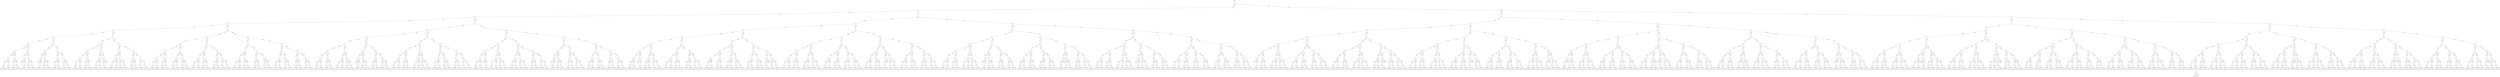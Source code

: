 graph G {
splines=true;
0 [shape=box, label = "root" ]
0--1;
1 [shape=circle, label="26:1"]
1--2[label = 0.500, labelangle=110];
2 [shape=box, label="0:2"]
2--3;
3 [shape=circle, label="0:3"]
3--4[label = 0.500, labelangle=110];
4 [shape=box, label="0:4"]
4--5;
5 [shape=circle, label="11:5"]
5--6[label = 0.500, labelangle=110];
6 [shape=box, label="0:6"]
6--7;
7 [shape=circle, label="40:7"]
7--8[label = 0.488, labelangle=110];
8 [shape=box, label="0:8"]
8--9;
9 [shape=circle, label="23:9"]
9--10[label = 0.492, labelangle=110];
10 [shape=box, label="0:10"]
10--11;
11 [shape=circle, label="18:11"]
11--12[label = 0.500, labelangle=110];
12 [shape=box, label="0:12"]
12--13;
13 [shape=circle, label="25:13"]
13--14[label = 0.533, labelangle=110];
14 [shape=box, label="0:14"]
14--15;
15 [shape=circle, label="42:15"]
15--16[label = 0.500, labelangle=110];
16 [shape=box, label="0:16"]
16--17;
17 [shape=circle, label="39:17"]
17--18[label = 0.500, labelangle=110];
18 [shape=box, label="0:18"]
18--19;
19 [shape=circle, label="45:19"]
19--20[label = 0.500, labelangle=110];
20 [shape=box, label="0:20"]
19--21[label = 0.500, labelangle=110];
21 [shape=box, label="1:20"]
17--22[label = 0.500, labelangle=110];
22 [shape=box, label="1:18"]
22--23;
23 [shape=circle, label="41:19"]
23--24[label = 0.500, labelangle=110];
24 [shape=box, label="0:20"]
23--25[label = 0.500, labelangle=110];
25 [shape=box, label="1:20"]
15--26[label = 0.500, labelangle=110];
26 [shape=box, label="1:16"]
26--27;
27 [shape=circle, label="45:17"]
27--28[label = 0.500, labelangle=110];
28 [shape=box, label="0:18"]
28--29;
29 [shape=circle, label="41:19"]
29--30[label = 0.500, labelangle=110];
30 [shape=box, label="0:20"]
29--31[label = 0.500, labelangle=110];
31 [shape=box, label="1:20"]
27--32[label = 0.500, labelangle=110];
32 [shape=box, label="1:18"]
32--33;
33 [shape=circle, label="39:19"]
33--34[label = 0.500, labelangle=110];
34 [shape=box, label="0:20"]
33--35[label = 0.500, labelangle=110];
35 [shape=box, label="1:20"]
13--36[label = 0.467, labelangle=110];
36 [shape=box, label="1:14"]
36--37;
37 [shape=circle, label="43:15"]
37--38[label = 0.429, labelangle=110];
38 [shape=box, label="0:16"]
38--39;
39 [shape=circle, label="45:17"]
39--40[label = 0.333, labelangle=110];
40 [shape=box, label="0:18"]
39--41[label = 0.667, labelangle=110];
41 [shape=box, label="1:18"]
41--42;
42 [shape=circle, label="42:19"]
42--43[label = 0.500, labelangle=110];
43 [shape=box, label="0:20"]
42--44[label = 0.500, labelangle=110];
44 [shape=box, label="1:20"]
37--45[label = 0.571, labelangle=110];
45 [shape=box, label="1:16"]
45--46;
46 [shape=circle, label="24:17"]
46--47[label = 0.500, labelangle=110];
47 [shape=box, label="0:18"]
47--48;
48 [shape=circle, label="38:19"]
48--49[label = 0.500, labelangle=110];
49 [shape=box, label="0:20"]
48--50[label = 0.500, labelangle=110];
50 [shape=box, label="1:20"]
46--51[label = 0.500, labelangle=110];
51 [shape=box, label="1:18"]
51--52;
52 [shape=circle, label="44:19"]
52--53[label = 0.500, labelangle=110];
53 [shape=box, label="0:20"]
52--54[label = 0.500, labelangle=110];
54 [shape=box, label="1:20"]
11--55[label = 0.500, labelangle=110];
55 [shape=box, label="1:12"]
55--56;
56 [shape=circle, label="41:13"]
56--57[label = 0.467, labelangle=110];
57 [shape=box, label="0:14"]
57--58;
58 [shape=circle, label="43:15"]
58--59[label = 0.429, labelangle=110];
59 [shape=box, label="0:16"]
59--60;
60 [shape=circle, label="45:17"]
60--61[label = 0.333, labelangle=110];
61 [shape=box, label="0:18"]
60--62[label = 0.667, labelangle=110];
62 [shape=box, label="1:18"]
62--63;
63 [shape=circle, label="39:19"]
63--64[label = 0.500, labelangle=110];
64 [shape=box, label="0:20"]
63--65[label = 0.500, labelangle=110];
65 [shape=box, label="1:20"]
58--66[label = 0.571, labelangle=110];
66 [shape=box, label="1:16"]
66--67;
67 [shape=circle, label="42:17"]
67--68[label = 0.500, labelangle=110];
68 [shape=box, label="0:18"]
68--69;
69 [shape=circle, label="39:19"]
69--70[label = 0.500, labelangle=110];
70 [shape=box, label="0:20"]
69--71[label = 0.500, labelangle=110];
71 [shape=box, label="1:20"]
67--72[label = 0.500, labelangle=110];
72 [shape=box, label="1:18"]
72--73;
73 [shape=circle, label="45:19"]
73--74[label = 0.500, labelangle=110];
74 [shape=box, label="0:20"]
73--75[label = 0.500, labelangle=110];
75 [shape=box, label="1:20"]
56--76[label = 0.533, labelangle=110];
76 [shape=box, label="1:14"]
76--77;
77 [shape=circle, label="45:15"]
77--78[label = 0.500, labelangle=110];
78 [shape=box, label="0:16"]
78--79;
79 [shape=circle, label="43:17"]
79--80[label = 0.500, labelangle=110];
80 [shape=box, label="0:18"]
80--81;
81 [shape=circle, label="44:19"]
81--82[label = 0.500, labelangle=110];
82 [shape=box, label="0:20"]
81--83[label = 0.500, labelangle=110];
83 [shape=box, label="1:20"]
79--84[label = 0.500, labelangle=110];
84 [shape=box, label="1:18"]
84--85;
85 [shape=circle, label="42:19"]
85--86[label = 0.500, labelangle=110];
86 [shape=box, label="0:20"]
85--87[label = 0.500, labelangle=110];
87 [shape=box, label="1:20"]
77--88[label = 0.500, labelangle=110];
88 [shape=box, label="1:16"]
88--89;
89 [shape=circle, label="42:17"]
89--90[label = 0.500, labelangle=110];
90 [shape=box, label="0:18"]
90--91;
91 [shape=circle, label="37:19"]
91--92[label = 0.500, labelangle=110];
92 [shape=box, label="0:20"]
91--93[label = 0.500, labelangle=110];
93 [shape=box, label="1:20"]
89--94[label = 0.500, labelangle=110];
94 [shape=box, label="1:18"]
94--95;
95 [shape=circle, label="39:19"]
95--96[label = 0.500, labelangle=110];
96 [shape=box, label="0:20"]
95--97[label = 0.500, labelangle=110];
97 [shape=box, label="1:20"]
9--98[label = 0.508, labelangle=110];
98 [shape=box, label="1:10"]
98--99;
99 [shape=circle, label="42:11"]
99--100[label = 0.484, labelangle=110];
100 [shape=box, label="0:12"]
100--101;
101 [shape=circle, label="39:13"]
101--102[label = 0.533, labelangle=110];
102 [shape=box, label="0:14"]
102--103;
103 [shape=circle, label="43:15"]
103--104[label = 0.500, labelangle=110];
104 [shape=box, label="0:16"]
104--105;
105 [shape=circle, label="13:17"]
105--106[label = 0.500, labelangle=110];
106 [shape=box, label="0:18"]
106--107;
107 [shape=circle, label="38:19"]
107--108[label = 0.500, labelangle=110];
108 [shape=box, label="0:20"]
107--109[label = 0.500, labelangle=110];
109 [shape=box, label="1:20"]
105--110[label = 0.500, labelangle=110];
110 [shape=box, label="1:18"]
110--111;
111 [shape=circle, label="45:19"]
111--112[label = 0.500, labelangle=110];
112 [shape=box, label="0:20"]
111--113[label = 0.500, labelangle=110];
113 [shape=box, label="1:20"]
103--114[label = 0.500, labelangle=110];
114 [shape=box, label="1:16"]
114--115;
115 [shape=circle, label="33:17"]
115--116[label = 0.500, labelangle=110];
116 [shape=box, label="0:18"]
116--117;
117 [shape=circle, label="45:19"]
117--118[label = 0.500, labelangle=110];
118 [shape=box, label="0:20"]
117--119[label = 0.500, labelangle=110];
119 [shape=box, label="1:20"]
115--120[label = 0.500, labelangle=110];
120 [shape=box, label="1:18"]
120--121;
121 [shape=circle, label="41:19"]
121--122[label = 0.500, labelangle=110];
122 [shape=box, label="0:20"]
121--123[label = 0.500, labelangle=110];
123 [shape=box, label="1:20"]
101--124[label = 0.467, labelangle=110];
124 [shape=box, label="1:14"]
124--125;
125 [shape=circle, label="45:15"]
125--126[label = 0.571, labelangle=110];
126 [shape=box, label="0:16"]
126--127;
127 [shape=circle, label="41:17"]
127--128[label = 0.500, labelangle=110];
128 [shape=box, label="0:18"]
128--129;
129 [shape=circle, label="43:19"]
129--130[label = 0.500, labelangle=110];
130 [shape=box, label="0:20"]
129--131[label = 0.500, labelangle=110];
131 [shape=box, label="1:20"]
127--132[label = 0.500, labelangle=110];
132 [shape=box, label="1:18"]
132--133;
133 [shape=circle, label="38:19"]
133--134[label = 0.500, labelangle=110];
134 [shape=box, label="0:20"]
133--135[label = 0.500, labelangle=110];
135 [shape=box, label="1:20"]
125--136[label = 0.429, labelangle=110];
136 [shape=box, label="1:16"]
136--137;
137 [shape=circle, label="41:17"]
137--138[label = 0.667, labelangle=110];
138 [shape=box, label="0:18"]
138--139;
139 [shape=circle, label="37:19"]
139--140[label = 0.500, labelangle=110];
140 [shape=box, label="0:20"]
139--141[label = 0.500, labelangle=110];
141 [shape=box, label="1:20"]
137--142[label = 0.333, labelangle=110];
142 [shape=box, label="1:18"]
99--143[label = 0.516, labelangle=110];
143 [shape=box, label="1:12"]
143--144;
144 [shape=circle, label="27:13"]
144--145[label = 0.500, labelangle=110];
145 [shape=box, label="0:14"]
145--146;
146 [shape=circle, label="37:15"]
146--147[label = 0.500, labelangle=110];
147 [shape=box, label="0:16"]
147--148;
148 [shape=circle, label="39:17"]
148--149[label = 0.500, labelangle=110];
149 [shape=box, label="0:18"]
149--150;
150 [shape=circle, label="45:19"]
150--151[label = 0.500, labelangle=110];
151 [shape=box, label="0:20"]
150--152[label = 0.500, labelangle=110];
152 [shape=box, label="1:20"]
148--153[label = 0.500, labelangle=110];
153 [shape=box, label="1:18"]
153--154;
154 [shape=circle, label="43:19"]
154--155[label = 0.500, labelangle=110];
155 [shape=box, label="0:20"]
154--156[label = 0.500, labelangle=110];
156 [shape=box, label="1:20"]
146--157[label = 0.500, labelangle=110];
157 [shape=box, label="1:16"]
157--158;
158 [shape=circle, label="34:17"]
158--159[label = 0.500, labelangle=110];
159 [shape=box, label="0:18"]
159--160;
160 [shape=circle, label="41:19"]
160--161[label = 0.500, labelangle=110];
161 [shape=box, label="0:20"]
160--162[label = 0.500, labelangle=110];
162 [shape=box, label="1:20"]
158--163[label = 0.500, labelangle=110];
163 [shape=box, label="1:18"]
163--164;
164 [shape=circle, label="45:19"]
164--165[label = 0.500, labelangle=110];
165 [shape=box, label="0:20"]
164--166[label = 0.500, labelangle=110];
166 [shape=box, label="1:20"]
144--167[label = 0.500, labelangle=110];
167 [shape=box, label="1:14"]
167--168;
168 [shape=circle, label="39:15"]
168--169[label = 0.500, labelangle=110];
169 [shape=box, label="0:16"]
169--170;
170 [shape=circle, label="43:17"]
170--171[label = 0.500, labelangle=110];
171 [shape=box, label="0:18"]
171--172;
172 [shape=circle, label="45:19"]
172--173[label = 0.500, labelangle=110];
173 [shape=box, label="0:20"]
172--174[label = 0.500, labelangle=110];
174 [shape=box, label="1:20"]
170--175[label = 0.500, labelangle=110];
175 [shape=box, label="1:18"]
175--176;
176 [shape=circle, label="41:19"]
176--177[label = 0.500, labelangle=110];
177 [shape=box, label="0:20"]
176--178[label = 0.500, labelangle=110];
178 [shape=box, label="1:20"]
168--179[label = 0.500, labelangle=110];
179 [shape=box, label="1:16"]
179--180;
180 [shape=circle, label="45:17"]
180--181[label = 0.500, labelangle=110];
181 [shape=box, label="0:18"]
181--182;
182 [shape=circle, label="44:19"]
182--183[label = 0.500, labelangle=110];
183 [shape=box, label="0:20"]
182--184[label = 0.500, labelangle=110];
184 [shape=box, label="1:20"]
180--185[label = 0.500, labelangle=110];
185 [shape=box, label="1:18"]
185--186;
186 [shape=circle, label="41:19"]
186--187[label = 0.500, labelangle=110];
187 [shape=box, label="0:20"]
186--188[label = 0.500, labelangle=110];
188 [shape=box, label="1:20"]
7--189[label = 0.512, labelangle=110];
189 [shape=box, label="1:8"]
189--190;
190 [shape=circle, label="45:9"]
190--191[label = 0.500, labelangle=110];
191 [shape=box, label="0:10"]
191--192;
192 [shape=circle, label="43:11"]
192--193[label = 0.500, labelangle=110];
193 [shape=box, label="0:12"]
193--194;
194 [shape=circle, label="41:13"]
194--195[label = 0.500, labelangle=110];
195 [shape=box, label="0:14"]
195--196;
196 [shape=circle, label="39:15"]
196--197[label = 0.500, labelangle=110];
197 [shape=box, label="0:16"]
197--198;
198 [shape=circle, label="44:17"]
198--199[label = 0.500, labelangle=110];
199 [shape=box, label="0:18"]
199--200;
200 [shape=circle, label="36:19"]
200--201[label = 0.500, labelangle=110];
201 [shape=box, label="0:20"]
200--202[label = 0.500, labelangle=110];
202 [shape=box, label="1:20"]
198--203[label = 0.500, labelangle=110];
203 [shape=box, label="1:18"]
203--204;
204 [shape=circle, label="42:19"]
204--205[label = 0.500, labelangle=110];
205 [shape=box, label="0:20"]
204--206[label = 0.500, labelangle=110];
206 [shape=box, label="1:20"]
196--207[label = 0.500, labelangle=110];
207 [shape=box, label="1:16"]
207--208;
208 [shape=circle, label="36:17"]
208--209[label = 0.500, labelangle=110];
209 [shape=box, label="0:18"]
209--210;
210 [shape=circle, label="44:19"]
210--211[label = 0.500, labelangle=110];
211 [shape=box, label="0:20"]
210--212[label = 0.500, labelangle=110];
212 [shape=box, label="1:20"]
208--213[label = 0.500, labelangle=110];
213 [shape=box, label="1:18"]
213--214;
214 [shape=circle, label="38:19"]
214--215[label = 0.500, labelangle=110];
215 [shape=box, label="0:20"]
214--216[label = 0.500, labelangle=110];
216 [shape=box, label="1:20"]
194--217[label = 0.500, labelangle=110];
217 [shape=box, label="1:14"]
217--218;
218 [shape=circle, label="34:15"]
218--219[label = 0.500, labelangle=110];
219 [shape=box, label="0:16"]
219--220;
220 [shape=circle, label="28:17"]
220--221[label = 0.500, labelangle=110];
221 [shape=box, label="0:18"]
221--222;
222 [shape=circle, label="29:19"]
222--223[label = 0.500, labelangle=110];
223 [shape=box, label="0:20"]
222--224[label = 0.500, labelangle=110];
224 [shape=box, label="1:20"]
220--225[label = 0.500, labelangle=110];
225 [shape=box, label="1:18"]
225--226;
226 [shape=circle, label="37:19"]
226--227[label = 0.500, labelangle=110];
227 [shape=box, label="0:20"]
226--228[label = 0.500, labelangle=110];
228 [shape=box, label="1:20"]
218--229[label = 0.500, labelangle=110];
229 [shape=box, label="1:16"]
229--230;
230 [shape=circle, label="39:17"]
230--231[label = 0.500, labelangle=110];
231 [shape=box, label="0:18"]
231--232;
232 [shape=circle, label="44:19"]
232--233[label = 0.500, labelangle=110];
233 [shape=box, label="0:20"]
232--234[label = 0.500, labelangle=110];
234 [shape=box, label="1:20"]
230--235[label = 0.500, labelangle=110];
235 [shape=box, label="1:18"]
235--236;
236 [shape=circle, label="42:19"]
236--237[label = 0.500, labelangle=110];
237 [shape=box, label="0:20"]
236--238[label = 0.500, labelangle=110];
238 [shape=box, label="1:20"]
192--239[label = 0.500, labelangle=110];
239 [shape=box, label="1:12"]
239--240;
240 [shape=circle, label="37:13"]
240--241[label = 0.500, labelangle=110];
241 [shape=box, label="0:14"]
241--242;
242 [shape=circle, label="34:15"]
242--243[label = 0.500, labelangle=110];
243 [shape=box, label="0:16"]
243--244;
244 [shape=circle, label="27:17"]
244--245[label = 0.500, labelangle=110];
245 [shape=box, label="0:18"]
245--246;
246 [shape=circle, label="42:19"]
246--247[label = 0.500, labelangle=110];
247 [shape=box, label="0:20"]
246--248[label = 0.500, labelangle=110];
248 [shape=box, label="1:20"]
244--249[label = 0.500, labelangle=110];
249 [shape=box, label="1:18"]
249--250;
250 [shape=circle, label="36:19"]
250--251[label = 0.500, labelangle=110];
251 [shape=box, label="0:20"]
250--252[label = 0.500, labelangle=110];
252 [shape=box, label="1:20"]
242--253[label = 0.500, labelangle=110];
253 [shape=box, label="1:16"]
253--254;
254 [shape=circle, label="42:17"]
254--255[label = 0.500, labelangle=110];
255 [shape=box, label="0:18"]
255--256;
256 [shape=circle, label="35:19"]
256--257[label = 0.500, labelangle=110];
257 [shape=box, label="0:20"]
256--258[label = 0.500, labelangle=110];
258 [shape=box, label="1:20"]
254--259[label = 0.500, labelangle=110];
259 [shape=box, label="1:18"]
259--260;
260 [shape=circle, label="41:19"]
260--261[label = 0.500, labelangle=110];
261 [shape=box, label="0:20"]
260--262[label = 0.500, labelangle=110];
262 [shape=box, label="1:20"]
240--263[label = 0.500, labelangle=110];
263 [shape=box, label="1:14"]
263--264;
264 [shape=circle, label="15:15"]
264--265[label = 0.500, labelangle=110];
265 [shape=box, label="0:16"]
265--266;
266 [shape=circle, label="44:17"]
266--267[label = 0.500, labelangle=110];
267 [shape=box, label="0:18"]
267--268;
268 [shape=circle, label="41:19"]
268--269[label = 0.500, labelangle=110];
269 [shape=box, label="0:20"]
268--270[label = 0.500, labelangle=110];
270 [shape=box, label="1:20"]
266--271[label = 0.500, labelangle=110];
271 [shape=box, label="1:18"]
271--272;
272 [shape=circle, label="42:19"]
272--273[label = 0.500, labelangle=110];
273 [shape=box, label="0:20"]
272--274[label = 0.500, labelangle=110];
274 [shape=box, label="1:20"]
264--275[label = 0.500, labelangle=110];
275 [shape=box, label="1:16"]
275--276;
276 [shape=circle, label="30:17"]
276--277[label = 0.500, labelangle=110];
277 [shape=box, label="0:18"]
277--278;
278 [shape=circle, label="41:19"]
278--279[label = 0.500, labelangle=110];
279 [shape=box, label="0:20"]
278--280[label = 0.500, labelangle=110];
280 [shape=box, label="1:20"]
276--281[label = 0.500, labelangle=110];
281 [shape=box, label="1:18"]
281--282;
282 [shape=circle, label="44:19"]
282--283[label = 0.500, labelangle=110];
283 [shape=box, label="0:20"]
282--284[label = 0.500, labelangle=110];
284 [shape=box, label="1:20"]
190--285[label = 0.500, labelangle=110];
285 [shape=box, label="1:10"]
285--286;
286 [shape=circle, label="39:11"]
286--287[label = 0.500, labelangle=110];
287 [shape=box, label="0:12"]
287--288;
288 [shape=circle, label="24:13"]
288--289[label = 0.500, labelangle=110];
289 [shape=box, label="0:14"]
289--290;
290 [shape=circle, label="42:15"]
290--291[label = 0.500, labelangle=110];
291 [shape=box, label="0:16"]
291--292;
292 [shape=circle, label="36:17"]
292--293[label = 0.500, labelangle=110];
293 [shape=box, label="0:18"]
293--294;
294 [shape=circle, label="41:19"]
294--295[label = 0.500, labelangle=110];
295 [shape=box, label="0:20"]
294--296[label = 0.500, labelangle=110];
296 [shape=box, label="1:20"]
292--297[label = 0.500, labelangle=110];
297 [shape=box, label="1:18"]
297--298;
298 [shape=circle, label="35:19"]
298--299[label = 0.500, labelangle=110];
299 [shape=box, label="0:20"]
298--300[label = 0.500, labelangle=110];
300 [shape=box, label="1:20"]
290--301[label = 0.500, labelangle=110];
301 [shape=box, label="1:16"]
301--302;
302 [shape=circle, label="44:17"]
302--303[label = 0.500, labelangle=110];
303 [shape=box, label="0:18"]
303--304;
304 [shape=circle, label="43:19"]
304--305[label = 0.500, labelangle=110];
305 [shape=box, label="0:20"]
304--306[label = 0.500, labelangle=110];
306 [shape=box, label="1:20"]
302--307[label = 0.500, labelangle=110];
307 [shape=box, label="1:18"]
307--308;
308 [shape=circle, label="43:19"]
308--309[label = 0.500, labelangle=110];
309 [shape=box, label="0:20"]
308--310[label = 0.500, labelangle=110];
310 [shape=box, label="1:20"]
288--311[label = 0.500, labelangle=110];
311 [shape=box, label="1:14"]
311--312;
312 [shape=circle, label="41:15"]
312--313[label = 0.500, labelangle=110];
313 [shape=box, label="0:16"]
313--314;
314 [shape=circle, label="44:17"]
314--315[label = 0.500, labelangle=110];
315 [shape=box, label="0:18"]
315--316;
316 [shape=circle, label="36:19"]
316--317[label = 0.500, labelangle=110];
317 [shape=box, label="0:20"]
316--318[label = 0.500, labelangle=110];
318 [shape=box, label="1:20"]
314--319[label = 0.500, labelangle=110];
319 [shape=box, label="1:18"]
319--320;
320 [shape=circle, label="43:19"]
320--321[label = 0.500, labelangle=110];
321 [shape=box, label="0:20"]
320--322[label = 0.500, labelangle=110];
322 [shape=box, label="1:20"]
312--323[label = 0.500, labelangle=110];
323 [shape=box, label="1:16"]
323--324;
324 [shape=circle, label="43:17"]
324--325[label = 0.500, labelangle=110];
325 [shape=box, label="0:18"]
325--326;
326 [shape=circle, label="33:19"]
326--327[label = 0.500, labelangle=110];
327 [shape=box, label="0:20"]
326--328[label = 0.500, labelangle=110];
328 [shape=box, label="1:20"]
324--329[label = 0.500, labelangle=110];
329 [shape=box, label="1:18"]
329--330;
330 [shape=circle, label="38:19"]
330--331[label = 0.500, labelangle=110];
331 [shape=box, label="0:20"]
330--332[label = 0.500, labelangle=110];
332 [shape=box, label="1:20"]
286--333[label = 0.500, labelangle=110];
333 [shape=box, label="1:12"]
333--334;
334 [shape=circle, label="3:13"]
334--335[label = 0.500, labelangle=110];
335 [shape=box, label="0:14"]
335--336;
336 [shape=circle, label="29:15"]
336--337[label = 0.500, labelangle=110];
337 [shape=box, label="0:16"]
337--338;
338 [shape=circle, label="42:17"]
338--339[label = 0.500, labelangle=110];
339 [shape=box, label="0:18"]
339--340;
340 [shape=circle, label="43:19"]
340--341[label = 0.500, labelangle=110];
341 [shape=box, label="0:20"]
340--342[label = 0.500, labelangle=110];
342 [shape=box, label="1:20"]
338--343[label = 0.500, labelangle=110];
343 [shape=box, label="1:18"]
343--344;
344 [shape=circle, label="44:19"]
344--345[label = 0.500, labelangle=110];
345 [shape=box, label="0:20"]
344--346[label = 0.500, labelangle=110];
346 [shape=box, label="1:20"]
336--347[label = 0.500, labelangle=110];
347 [shape=box, label="1:16"]
347--348;
348 [shape=circle, label="44:17"]
348--349[label = 0.500, labelangle=110];
349 [shape=box, label="0:18"]
349--350;
350 [shape=circle, label="41:19"]
350--351[label = 0.500, labelangle=110];
351 [shape=box, label="0:20"]
350--352[label = 0.500, labelangle=110];
352 [shape=box, label="1:20"]
348--353[label = 0.500, labelangle=110];
353 [shape=box, label="1:18"]
353--354;
354 [shape=circle, label="38:19"]
354--355[label = 0.500, labelangle=110];
355 [shape=box, label="0:20"]
354--356[label = 0.500, labelangle=110];
356 [shape=box, label="1:20"]
334--357[label = 0.500, labelangle=110];
357 [shape=box, label="1:14"]
357--358;
358 [shape=circle, label="44:15"]
358--359[label = 0.500, labelangle=110];
359 [shape=box, label="0:16"]
359--360;
360 [shape=circle, label="42:17"]
360--361[label = 0.500, labelangle=110];
361 [shape=box, label="0:18"]
361--362;
362 [shape=circle, label="41:19"]
362--363[label = 0.500, labelangle=110];
363 [shape=box, label="0:20"]
362--364[label = 0.500, labelangle=110];
364 [shape=box, label="1:20"]
360--365[label = 0.500, labelangle=110];
365 [shape=box, label="1:18"]
365--366;
366 [shape=circle, label="38:19"]
366--367[label = 0.500, labelangle=110];
367 [shape=box, label="0:20"]
366--368[label = 0.500, labelangle=110];
368 [shape=box, label="1:20"]
358--369[label = 0.500, labelangle=110];
369 [shape=box, label="1:16"]
369--370;
370 [shape=circle, label="41:17"]
370--371[label = 0.500, labelangle=110];
371 [shape=box, label="0:18"]
371--372;
372 [shape=circle, label="37:19"]
372--373[label = 0.500, labelangle=110];
373 [shape=box, label="0:20"]
372--374[label = 0.500, labelangle=110];
374 [shape=box, label="1:20"]
370--375[label = 0.500, labelangle=110];
375 [shape=box, label="1:18"]
375--376;
376 [shape=circle, label="43:19"]
376--377[label = 0.500, labelangle=110];
377 [shape=box, label="0:20"]
376--378[label = 0.500, labelangle=110];
378 [shape=box, label="1:20"]
5--379[label = 0.500, labelangle=110];
379 [shape=box, label="1:6"]
379--380;
380 [shape=circle, label="45:7"]
380--381[label = 0.504, labelangle=110];
381 [shape=box, label="0:8"]
381--382;
382 [shape=circle, label="42:9"]
382--383[label = 0.492, labelangle=110];
383 [shape=box, label="0:10"]
383--384;
384 [shape=circle, label="40:11"]
384--385[label = 0.516, labelangle=110];
385 [shape=box, label="0:12"]
385--386;
386 [shape=circle, label="16:13"]
386--387[label = 0.500, labelangle=110];
387 [shape=box, label="0:14"]
387--388;
388 [shape=circle, label="39:15"]
388--389[label = 0.500, labelangle=110];
389 [shape=box, label="0:16"]
389--390;
390 [shape=circle, label="37:17"]
390--391[label = 0.500, labelangle=110];
391 [shape=box, label="0:18"]
391--392;
392 [shape=circle, label="41:19"]
392--393[label = 0.500, labelangle=110];
393 [shape=box, label="0:20"]
392--394[label = 0.500, labelangle=110];
394 [shape=box, label="1:20"]
390--395[label = 0.500, labelangle=110];
395 [shape=box, label="1:18"]
395--396;
396 [shape=circle, label="43:19"]
396--397[label = 0.500, labelangle=110];
397 [shape=box, label="0:20"]
396--398[label = 0.500, labelangle=110];
398 [shape=box, label="1:20"]
388--399[label = 0.500, labelangle=110];
399 [shape=box, label="1:16"]
399--400;
400 [shape=circle, label="34:17"]
400--401[label = 0.500, labelangle=110];
401 [shape=box, label="0:18"]
401--402;
402 [shape=circle, label="41:19"]
402--403[label = 0.500, labelangle=110];
403 [shape=box, label="0:20"]
402--404[label = 0.500, labelangle=110];
404 [shape=box, label="1:20"]
400--405[label = 0.500, labelangle=110];
405 [shape=box, label="1:18"]
405--406;
406 [shape=circle, label="44:19"]
406--407[label = 0.500, labelangle=110];
407 [shape=box, label="0:20"]
406--408[label = 0.500, labelangle=110];
408 [shape=box, label="1:20"]
386--409[label = 0.500, labelangle=110];
409 [shape=box, label="1:14"]
409--410;
410 [shape=circle, label="34:15"]
410--411[label = 0.500, labelangle=110];
411 [shape=box, label="0:16"]
411--412;
412 [shape=circle, label="43:17"]
412--413[label = 0.500, labelangle=110];
413 [shape=box, label="0:18"]
413--414;
414 [shape=circle, label="44:19"]
414--415[label = 0.500, labelangle=110];
415 [shape=box, label="0:20"]
414--416[label = 0.500, labelangle=110];
416 [shape=box, label="1:20"]
412--417[label = 0.500, labelangle=110];
417 [shape=box, label="1:18"]
417--418;
418 [shape=circle, label="36:19"]
418--419[label = 0.500, labelangle=110];
419 [shape=box, label="0:20"]
418--420[label = 0.500, labelangle=110];
420 [shape=box, label="1:20"]
410--421[label = 0.500, labelangle=110];
421 [shape=box, label="1:16"]
421--422;
422 [shape=circle, label="36:17"]
422--423[label = 0.500, labelangle=110];
423 [shape=box, label="0:18"]
423--424;
424 [shape=circle, label="39:19"]
424--425[label = 0.500, labelangle=110];
425 [shape=box, label="0:20"]
424--426[label = 0.500, labelangle=110];
426 [shape=box, label="1:20"]
422--427[label = 0.500, labelangle=110];
427 [shape=box, label="1:18"]
427--428;
428 [shape=circle, label="43:19"]
428--429[label = 0.500, labelangle=110];
429 [shape=box, label="0:20"]
428--430[label = 0.500, labelangle=110];
430 [shape=box, label="1:20"]
384--431[label = 0.484, labelangle=110];
431 [shape=box, label="1:12"]
431--432;
432 [shape=circle, label="44:13"]
432--433[label = 0.467, labelangle=110];
433 [shape=box, label="0:14"]
433--434;
434 [shape=circle, label="39:15"]
434--435[label = 0.429, labelangle=110];
435 [shape=box, label="0:16"]
435--436;
436 [shape=circle, label="43:17"]
436--437[label = 0.333, labelangle=110];
437 [shape=box, label="0:18"]
436--438[label = 0.667, labelangle=110];
438 [shape=box, label="1:18"]
438--439;
439 [shape=circle, label="41:19"]
439--440[label = 0.500, labelangle=110];
440 [shape=box, label="0:20"]
439--441[label = 0.500, labelangle=110];
441 [shape=box, label="1:20"]
434--442[label = 0.571, labelangle=110];
442 [shape=box, label="1:16"]
442--443;
443 [shape=circle, label="37:17"]
443--444[label = 0.500, labelangle=110];
444 [shape=box, label="0:18"]
444--445;
445 [shape=circle, label="36:19"]
445--446[label = 0.500, labelangle=110];
446 [shape=box, label="0:20"]
445--447[label = 0.500, labelangle=110];
447 [shape=box, label="1:20"]
443--448[label = 0.500, labelangle=110];
448 [shape=box, label="1:18"]
448--449;
449 [shape=circle, label="43:19"]
449--450[label = 0.500, labelangle=110];
450 [shape=box, label="0:20"]
449--451[label = 0.500, labelangle=110];
451 [shape=box, label="1:20"]
432--452[label = 0.533, labelangle=110];
452 [shape=box, label="1:14"]
452--453;
453 [shape=circle, label="35:15"]
453--454[label = 0.500, labelangle=110];
454 [shape=box, label="0:16"]
454--455;
455 [shape=circle, label="37:17"]
455--456[label = 0.500, labelangle=110];
456 [shape=box, label="0:18"]
456--457;
457 [shape=circle, label="36:19"]
457--458[label = 0.500, labelangle=110];
458 [shape=box, label="0:20"]
457--459[label = 0.500, labelangle=110];
459 [shape=box, label="1:20"]
455--460[label = 0.500, labelangle=110];
460 [shape=box, label="1:18"]
460--461;
461 [shape=circle, label="43:19"]
461--462[label = 0.500, labelangle=110];
462 [shape=box, label="0:20"]
461--463[label = 0.500, labelangle=110];
463 [shape=box, label="1:20"]
453--464[label = 0.500, labelangle=110];
464 [shape=box, label="1:16"]
464--465;
465 [shape=circle, label="39:17"]
465--466[label = 0.500, labelangle=110];
466 [shape=box, label="0:18"]
466--467;
467 [shape=circle, label="41:19"]
467--468[label = 0.500, labelangle=110];
468 [shape=box, label="0:20"]
467--469[label = 0.500, labelangle=110];
469 [shape=box, label="1:20"]
465--470[label = 0.500, labelangle=110];
470 [shape=box, label="1:18"]
470--471;
471 [shape=circle, label="34:19"]
471--472[label = 0.500, labelangle=110];
472 [shape=box, label="0:20"]
471--473[label = 0.500, labelangle=110];
473 [shape=box, label="1:20"]
382--474[label = 0.508, labelangle=110];
474 [shape=box, label="1:10"]
474--475;
475 [shape=circle, label="43:11"]
475--476[label = 0.500, labelangle=110];
476 [shape=box, label="0:12"]
476--477;
477 [shape=circle, label="33:13"]
477--478[label = 0.500, labelangle=110];
478 [shape=box, label="0:14"]
478--479;
479 [shape=circle, label="36:15"]
479--480[label = 0.500, labelangle=110];
480 [shape=box, label="0:16"]
480--481;
481 [shape=circle, label="34:17"]
481--482[label = 0.500, labelangle=110];
482 [shape=box, label="0:18"]
482--483;
483 [shape=circle, label="41:19"]
483--484[label = 0.500, labelangle=110];
484 [shape=box, label="0:20"]
483--485[label = 0.500, labelangle=110];
485 [shape=box, label="1:20"]
481--486[label = 0.500, labelangle=110];
486 [shape=box, label="1:18"]
486--487;
487 [shape=circle, label="40:19"]
487--488[label = 0.500, labelangle=110];
488 [shape=box, label="0:20"]
487--489[label = 0.500, labelangle=110];
489 [shape=box, label="1:20"]
479--490[label = 0.500, labelangle=110];
490 [shape=box, label="1:16"]
490--491;
491 [shape=circle, label="44:17"]
491--492[label = 0.500, labelangle=110];
492 [shape=box, label="0:18"]
492--493;
493 [shape=circle, label="40:19"]
493--494[label = 0.500, labelangle=110];
494 [shape=box, label="0:20"]
493--495[label = 0.500, labelangle=110];
495 [shape=box, label="1:20"]
491--496[label = 0.500, labelangle=110];
496 [shape=box, label="1:18"]
496--497;
497 [shape=circle, label="29:19"]
497--498[label = 0.500, labelangle=110];
498 [shape=box, label="0:20"]
497--499[label = 0.500, labelangle=110];
499 [shape=box, label="1:20"]
477--500[label = 0.500, labelangle=110];
500 [shape=box, label="1:14"]
500--501;
501 [shape=circle, label="27:15"]
501--502[label = 0.500, labelangle=110];
502 [shape=box, label="0:16"]
502--503;
503 [shape=circle, label="40:17"]
503--504[label = 0.500, labelangle=110];
504 [shape=box, label="0:18"]
504--505;
505 [shape=circle, label="41:19"]
505--506[label = 0.500, labelangle=110];
506 [shape=box, label="0:20"]
505--507[label = 0.500, labelangle=110];
507 [shape=box, label="1:20"]
503--508[label = 0.500, labelangle=110];
508 [shape=box, label="1:18"]
508--509;
509 [shape=circle, label="39:19"]
509--510[label = 0.500, labelangle=110];
510 [shape=box, label="0:20"]
509--511[label = 0.500, labelangle=110];
511 [shape=box, label="1:20"]
501--512[label = 0.500, labelangle=110];
512 [shape=box, label="1:16"]
512--513;
513 [shape=circle, label="37:17"]
513--514[label = 0.500, labelangle=110];
514 [shape=box, label="0:18"]
514--515;
515 [shape=circle, label="36:19"]
515--516[label = 0.500, labelangle=110];
516 [shape=box, label="0:20"]
515--517[label = 0.500, labelangle=110];
517 [shape=box, label="1:20"]
513--518[label = 0.500, labelangle=110];
518 [shape=box, label="1:18"]
518--519;
519 [shape=circle, label="44:19"]
519--520[label = 0.500, labelangle=110];
520 [shape=box, label="0:20"]
519--521[label = 0.500, labelangle=110];
521 [shape=box, label="1:20"]
475--522[label = 0.500, labelangle=110];
522 [shape=box, label="1:12"]
522--523;
523 [shape=circle, label="44:13"]
523--524[label = 0.500, labelangle=110];
524 [shape=box, label="0:14"]
524--525;
525 [shape=circle, label="36:15"]
525--526[label = 0.500, labelangle=110];
526 [shape=box, label="0:16"]
526--527;
527 [shape=circle, label="40:17"]
527--528[label = 0.500, labelangle=110];
528 [shape=box, label="0:18"]
528--529;
529 [shape=circle, label="41:19"]
529--530[label = 0.500, labelangle=110];
530 [shape=box, label="0:20"]
529--531[label = 0.500, labelangle=110];
531 [shape=box, label="1:20"]
527--532[label = 0.500, labelangle=110];
532 [shape=box, label="1:18"]
532--533;
533 [shape=circle, label="31:19"]
533--534[label = 0.500, labelangle=110];
534 [shape=box, label="0:20"]
533--535[label = 0.500, labelangle=110];
535 [shape=box, label="1:20"]
525--536[label = 0.500, labelangle=110];
536 [shape=box, label="1:16"]
536--537;
537 [shape=circle, label="39:17"]
537--538[label = 0.500, labelangle=110];
538 [shape=box, label="0:18"]
538--539;
539 [shape=circle, label="41:19"]
539--540[label = 0.500, labelangle=110];
540 [shape=box, label="0:20"]
539--541[label = 0.500, labelangle=110];
541 [shape=box, label="1:20"]
537--542[label = 0.500, labelangle=110];
542 [shape=box, label="1:18"]
542--543;
543 [shape=circle, label="40:19"]
543--544[label = 0.500, labelangle=110];
544 [shape=box, label="0:20"]
543--545[label = 0.500, labelangle=110];
545 [shape=box, label="1:20"]
523--546[label = 0.500, labelangle=110];
546 [shape=box, label="1:14"]
546--547;
547 [shape=circle, label="41:15"]
547--548[label = 0.500, labelangle=110];
548 [shape=box, label="0:16"]
548--549;
549 [shape=circle, label="34:17"]
549--550[label = 0.500, labelangle=110];
550 [shape=box, label="0:18"]
550--551;
551 [shape=circle, label="40:19"]
551--552[label = 0.500, labelangle=110];
552 [shape=box, label="0:20"]
551--553[label = 0.500, labelangle=110];
553 [shape=box, label="1:20"]
549--554[label = 0.500, labelangle=110];
554 [shape=box, label="1:18"]
554--555;
555 [shape=circle, label="38:19"]
555--556[label = 0.500, labelangle=110];
556 [shape=box, label="0:20"]
555--557[label = 0.500, labelangle=110];
557 [shape=box, label="1:20"]
547--558[label = 0.500, labelangle=110];
558 [shape=box, label="1:16"]
558--559;
559 [shape=circle, label="34:17"]
559--560[label = 0.500, labelangle=110];
560 [shape=box, label="0:18"]
560--561;
561 [shape=circle, label="36:19"]
561--562[label = 0.500, labelangle=110];
562 [shape=box, label="0:20"]
561--563[label = 0.500, labelangle=110];
563 [shape=box, label="1:20"]
559--564[label = 0.500, labelangle=110];
564 [shape=box, label="1:18"]
564--565;
565 [shape=circle, label="39:19"]
565--566[label = 0.500, labelangle=110];
566 [shape=box, label="0:20"]
565--567[label = 0.500, labelangle=110];
567 [shape=box, label="1:20"]
380--568[label = 0.496, labelangle=110];
568 [shape=box, label="1:8"]
568--569;
569 [shape=circle, label="18:9"]
569--570[label = 0.500, labelangle=110];
570 [shape=box, label="0:10"]
570--571;
571 [shape=circle, label="43:11"]
571--572[label = 0.484, labelangle=110];
572 [shape=box, label="0:12"]
572--573;
573 [shape=circle, label="40:13"]
573--574[label = 0.467, labelangle=110];
574 [shape=box, label="0:14"]
574--575;
575 [shape=circle, label="42:15"]
575--576[label = 0.571, labelangle=110];
576 [shape=box, label="0:16"]
576--577;
577 [shape=circle, label="41:17"]
577--578[label = 0.500, labelangle=110];
578 [shape=box, label="0:18"]
578--579;
579 [shape=circle, label="39:19"]
579--580[label = 0.500, labelangle=110];
580 [shape=box, label="0:20"]
579--581[label = 0.500, labelangle=110];
581 [shape=box, label="1:20"]
577--582[label = 0.500, labelangle=110];
582 [shape=box, label="1:18"]
582--583;
583 [shape=circle, label="38:19"]
583--584[label = 0.500, labelangle=110];
584 [shape=box, label="0:20"]
583--585[label = 0.500, labelangle=110];
585 [shape=box, label="1:20"]
575--586[label = 0.429, labelangle=110];
586 [shape=box, label="1:16"]
586--587;
587 [shape=circle, label="41:17"]
587--588[label = 0.333, labelangle=110];
588 [shape=box, label="0:18"]
587--589[label = 0.667, labelangle=110];
589 [shape=box, label="1:18"]
589--590;
590 [shape=circle, label="34:19"]
590--591[label = 0.500, labelangle=110];
591 [shape=box, label="0:20"]
590--592[label = 0.500, labelangle=110];
592 [shape=box, label="1:20"]
573--593[label = 0.533, labelangle=110];
593 [shape=box, label="1:14"]
593--594;
594 [shape=circle, label="37:15"]
594--595[label = 0.500, labelangle=110];
595 [shape=box, label="0:16"]
595--596;
596 [shape=circle, label="44:17"]
596--597[label = 0.500, labelangle=110];
597 [shape=box, label="0:18"]
597--598;
598 [shape=circle, label="41:19"]
598--599[label = 0.500, labelangle=110];
599 [shape=box, label="0:20"]
598--600[label = 0.500, labelangle=110];
600 [shape=box, label="1:20"]
596--601[label = 0.500, labelangle=110];
601 [shape=box, label="1:18"]
601--602;
602 [shape=circle, label="42:19"]
602--603[label = 0.500, labelangle=110];
603 [shape=box, label="0:20"]
602--604[label = 0.500, labelangle=110];
604 [shape=box, label="1:20"]
594--605[label = 0.500, labelangle=110];
605 [shape=box, label="1:16"]
605--606;
606 [shape=circle, label="42:17"]
606--607[label = 0.500, labelangle=110];
607 [shape=box, label="0:18"]
607--608;
608 [shape=circle, label="39:19"]
608--609[label = 0.500, labelangle=110];
609 [shape=box, label="0:20"]
608--610[label = 0.500, labelangle=110];
610 [shape=box, label="1:20"]
606--611[label = 0.500, labelangle=110];
611 [shape=box, label="1:18"]
611--612;
612 [shape=circle, label="44:19"]
612--613[label = 0.500, labelangle=110];
613 [shape=box, label="0:20"]
612--614[label = 0.500, labelangle=110];
614 [shape=box, label="1:20"]
571--615[label = 0.516, labelangle=110];
615 [shape=box, label="1:12"]
615--616;
616 [shape=circle, label="20:13"]
616--617[label = 0.500, labelangle=110];
617 [shape=box, label="0:14"]
617--618;
618 [shape=circle, label="36:15"]
618--619[label = 0.500, labelangle=110];
619 [shape=box, label="0:16"]
619--620;
620 [shape=circle, label="42:17"]
620--621[label = 0.500, labelangle=110];
621 [shape=box, label="0:18"]
621--622;
622 [shape=circle, label="40:19"]
622--623[label = 0.500, labelangle=110];
623 [shape=box, label="0:20"]
622--624[label = 0.500, labelangle=110];
624 [shape=box, label="1:20"]
620--625[label = 0.500, labelangle=110];
625 [shape=box, label="1:18"]
625--626;
626 [shape=circle, label="41:19"]
626--627[label = 0.500, labelangle=110];
627 [shape=box, label="0:20"]
626--628[label = 0.500, labelangle=110];
628 [shape=box, label="1:20"]
618--629[label = 0.500, labelangle=110];
629 [shape=box, label="1:16"]
629--630;
630 [shape=circle, label="41:17"]
630--631[label = 0.500, labelangle=110];
631 [shape=box, label="0:18"]
631--632;
632 [shape=circle, label="40:19"]
632--633[label = 0.500, labelangle=110];
633 [shape=box, label="0:20"]
632--634[label = 0.500, labelangle=110];
634 [shape=box, label="1:20"]
630--635[label = 0.500, labelangle=110];
635 [shape=box, label="1:18"]
635--636;
636 [shape=circle, label="40:19"]
636--637[label = 0.500, labelangle=110];
637 [shape=box, label="0:20"]
636--638[label = 0.500, labelangle=110];
638 [shape=box, label="1:20"]
616--639[label = 0.500, labelangle=110];
639 [shape=box, label="1:14"]
639--640;
640 [shape=circle, label="40:15"]
640--641[label = 0.500, labelangle=110];
641 [shape=box, label="0:16"]
641--642;
642 [shape=circle, label="41:17"]
642--643[label = 0.500, labelangle=110];
643 [shape=box, label="0:18"]
643--644;
644 [shape=circle, label="42:19"]
644--645[label = 0.500, labelangle=110];
645 [shape=box, label="0:20"]
644--646[label = 0.500, labelangle=110];
646 [shape=box, label="1:20"]
642--647[label = 0.500, labelangle=110];
647 [shape=box, label="1:18"]
647--648;
648 [shape=circle, label="39:19"]
648--649[label = 0.500, labelangle=110];
649 [shape=box, label="0:20"]
648--650[label = 0.500, labelangle=110];
650 [shape=box, label="1:20"]
640--651[label = 0.500, labelangle=110];
651 [shape=box, label="1:16"]
651--652;
652 [shape=circle, label="39:17"]
652--653[label = 0.500, labelangle=110];
653 [shape=box, label="0:18"]
653--654;
654 [shape=circle, label="44:19"]
654--655[label = 0.500, labelangle=110];
655 [shape=box, label="0:20"]
654--656[label = 0.500, labelangle=110];
656 [shape=box, label="1:20"]
652--657[label = 0.500, labelangle=110];
657 [shape=box, label="1:18"]
657--658;
658 [shape=circle, label="37:19"]
658--659[label = 0.500, labelangle=110];
659 [shape=box, label="0:20"]
658--660[label = 0.500, labelangle=110];
660 [shape=box, label="1:20"]
569--661[label = 0.500, labelangle=110];
661 [shape=box, label="1:10"]
661--662;
662 [shape=circle, label="43:11"]
662--663[label = 0.484, labelangle=110];
663 [shape=box, label="0:12"]
663--664;
664 [shape=circle, label="42:13"]
664--665[label = 0.467, labelangle=110];
665 [shape=box, label="0:14"]
665--666;
666 [shape=circle, label="41:15"]
666--667[label = 0.429, labelangle=110];
667 [shape=box, label="0:16"]
667--668;
668 [shape=circle, label="40:17"]
668--669[label = 0.333, labelangle=110];
669 [shape=box, label="0:18"]
668--670[label = 0.667, labelangle=110];
670 [shape=box, label="1:18"]
670--671;
671 [shape=circle, label="39:19"]
671--672[label = 0.500, labelangle=110];
672 [shape=box, label="0:20"]
671--673[label = 0.500, labelangle=110];
673 [shape=box, label="1:20"]
666--674[label = 0.571, labelangle=110];
674 [shape=box, label="1:16"]
674--675;
675 [shape=circle, label="44:17"]
675--676[label = 0.500, labelangle=110];
676 [shape=box, label="0:18"]
676--677;
677 [shape=circle, label="40:19"]
677--678[label = 0.500, labelangle=110];
678 [shape=box, label="0:20"]
677--679[label = 0.500, labelangle=110];
679 [shape=box, label="1:20"]
675--680[label = 0.500, labelangle=110];
680 [shape=box, label="1:18"]
680--681;
681 [shape=circle, label="40:19"]
681--682[label = 0.500, labelangle=110];
682 [shape=box, label="0:20"]
681--683[label = 0.500, labelangle=110];
683 [shape=box, label="1:20"]
664--684[label = 0.533, labelangle=110];
684 [shape=box, label="1:14"]
684--685;
685 [shape=circle, label="41:15"]
685--686[label = 0.500, labelangle=110];
686 [shape=box, label="0:16"]
686--687;
687 [shape=circle, label="39:17"]
687--688[label = 0.500, labelangle=110];
688 [shape=box, label="0:18"]
688--689;
689 [shape=circle, label="37:19"]
689--690[label = 0.500, labelangle=110];
690 [shape=box, label="0:20"]
689--691[label = 0.500, labelangle=110];
691 [shape=box, label="1:20"]
687--692[label = 0.500, labelangle=110];
692 [shape=box, label="1:18"]
692--693;
693 [shape=circle, label="37:19"]
693--694[label = 0.500, labelangle=110];
694 [shape=box, label="0:20"]
693--695[label = 0.500, labelangle=110];
695 [shape=box, label="1:20"]
685--696[label = 0.500, labelangle=110];
696 [shape=box, label="1:16"]
696--697;
697 [shape=circle, label="38:17"]
697--698[label = 0.500, labelangle=110];
698 [shape=box, label="0:18"]
698--699;
699 [shape=circle, label="40:19"]
699--700[label = 0.500, labelangle=110];
700 [shape=box, label="0:20"]
699--701[label = 0.500, labelangle=110];
701 [shape=box, label="1:20"]
697--702[label = 0.500, labelangle=110];
702 [shape=box, label="1:18"]
702--703;
703 [shape=circle, label="39:19"]
703--704[label = 0.500, labelangle=110];
704 [shape=box, label="0:20"]
703--705[label = 0.500, labelangle=110];
705 [shape=box, label="1:20"]
662--706[label = 0.516, labelangle=110];
706 [shape=box, label="1:12"]
706--707;
707 [shape=circle, label="34:13"]
707--708[label = 0.500, labelangle=110];
708 [shape=box, label="0:14"]
708--709;
709 [shape=circle, label="24:15"]
709--710[label = 0.500, labelangle=110];
710 [shape=box, label="0:16"]
710--711;
711 [shape=circle, label="40:17"]
711--712[label = 0.500, labelangle=110];
712 [shape=box, label="0:18"]
712--713;
713 [shape=circle, label="37:19"]
713--714[label = 0.500, labelangle=110];
714 [shape=box, label="0:20"]
713--715[label = 0.500, labelangle=110];
715 [shape=box, label="1:20"]
711--716[label = 0.500, labelangle=110];
716 [shape=box, label="1:18"]
716--717;
717 [shape=circle, label="44:19"]
717--718[label = 0.500, labelangle=110];
718 [shape=box, label="0:20"]
717--719[label = 0.500, labelangle=110];
719 [shape=box, label="1:20"]
709--720[label = 0.500, labelangle=110];
720 [shape=box, label="1:16"]
720--721;
721 [shape=circle, label="44:17"]
721--722[label = 0.500, labelangle=110];
722 [shape=box, label="0:18"]
722--723;
723 [shape=circle, label="42:19"]
723--724[label = 0.500, labelangle=110];
724 [shape=box, label="0:20"]
723--725[label = 0.500, labelangle=110];
725 [shape=box, label="1:20"]
721--726[label = 0.500, labelangle=110];
726 [shape=box, label="1:18"]
726--727;
727 [shape=circle, label="41:19"]
727--728[label = 0.500, labelangle=110];
728 [shape=box, label="0:20"]
727--729[label = 0.500, labelangle=110];
729 [shape=box, label="1:20"]
707--730[label = 0.500, labelangle=110];
730 [shape=box, label="1:14"]
730--731;
731 [shape=circle, label="22:15"]
731--732[label = 0.500, labelangle=110];
732 [shape=box, label="0:16"]
732--733;
733 [shape=circle, label="44:17"]
733--734[label = 0.500, labelangle=110];
734 [shape=box, label="0:18"]
734--735;
735 [shape=circle, label="42:19"]
735--736[label = 0.500, labelangle=110];
736 [shape=box, label="0:20"]
735--737[label = 0.500, labelangle=110];
737 [shape=box, label="1:20"]
733--738[label = 0.500, labelangle=110];
738 [shape=box, label="1:18"]
738--739;
739 [shape=circle, label="42:19"]
739--740[label = 0.500, labelangle=110];
740 [shape=box, label="0:20"]
739--741[label = 0.500, labelangle=110];
741 [shape=box, label="1:20"]
731--742[label = 0.500, labelangle=110];
742 [shape=box, label="1:16"]
742--743;
743 [shape=circle, label="40:17"]
743--744[label = 0.500, labelangle=110];
744 [shape=box, label="0:18"]
744--745;
745 [shape=circle, label="42:19"]
745--746[label = 0.500, labelangle=110];
746 [shape=box, label="0:20"]
745--747[label = 0.500, labelangle=110];
747 [shape=box, label="1:20"]
743--748[label = 0.500, labelangle=110];
748 [shape=box, label="1:18"]
748--749;
749 [shape=circle, label="44:19"]
749--750[label = 0.500, labelangle=110];
750 [shape=box, label="0:20"]
749--751[label = 0.500, labelangle=110];
751 [shape=box, label="1:20"]
3--752[label = 0.500, labelangle=110];
752 [shape=box, label="1:4"]
752--753;
753 [shape=circle, label="29:5"]
753--754[label = 0.500, labelangle=110];
754 [shape=box, label="0:6"]
754--755;
755 [shape=circle, label="43:7"]
755--756[label = 0.496, labelangle=110];
756 [shape=box, label="0:8"]
756--757;
757 [shape=circle, label="13:9"]
757--758[label = 0.500, labelangle=110];
758 [shape=box, label="0:10"]
758--759;
759 [shape=circle, label="42:11"]
759--760[label = 0.484, labelangle=110];
760 [shape=box, label="0:12"]
760--761;
761 [shape=circle, label="45:13"]
761--762[label = 0.467, labelangle=110];
762 [shape=box, label="0:14"]
762--763;
763 [shape=circle, label="41:15"]
763--764[label = 0.571, labelangle=110];
764 [shape=box, label="0:16"]
764--765;
765 [shape=circle, label="39:17"]
765--766[label = 0.500, labelangle=110];
766 [shape=box, label="0:18"]
766--767;
767 [shape=circle, label="37:19"]
767--768[label = 0.500, labelangle=110];
768 [shape=box, label="0:20"]
767--769[label = 0.500, labelangle=110];
769 [shape=box, label="1:20"]
765--770[label = 0.500, labelangle=110];
770 [shape=box, label="1:18"]
770--771;
771 [shape=circle, label="37:19"]
771--772[label = 0.500, labelangle=110];
772 [shape=box, label="0:20"]
771--773[label = 0.500, labelangle=110];
773 [shape=box, label="1:20"]
763--774[label = 0.429, labelangle=110];
774 [shape=box, label="1:16"]
774--775;
775 [shape=circle, label="44:17"]
775--776[label = 0.333, labelangle=110];
776 [shape=box, label="0:18"]
775--777[label = 0.667, labelangle=110];
777 [shape=box, label="1:18"]
777--778;
778 [shape=circle, label="39:19"]
778--779[label = 0.500, labelangle=110];
779 [shape=box, label="0:20"]
778--780[label = 0.500, labelangle=110];
780 [shape=box, label="1:20"]
761--781[label = 0.533, labelangle=110];
781 [shape=box, label="1:14"]
781--782;
782 [shape=circle, label="40:15"]
782--783[label = 0.500, labelangle=110];
783 [shape=box, label="0:16"]
783--784;
784 [shape=circle, label="41:17"]
784--785[label = 0.500, labelangle=110];
785 [shape=box, label="0:18"]
785--786;
786 [shape=circle, label="39:19"]
786--787[label = 0.500, labelangle=110];
787 [shape=box, label="0:20"]
786--788[label = 0.500, labelangle=110];
788 [shape=box, label="1:20"]
784--789[label = 0.500, labelangle=110];
789 [shape=box, label="1:18"]
789--790;
790 [shape=circle, label="39:19"]
790--791[label = 0.500, labelangle=110];
791 [shape=box, label="0:20"]
790--792[label = 0.500, labelangle=110];
792 [shape=box, label="1:20"]
782--793[label = 0.500, labelangle=110];
793 [shape=box, label="1:16"]
793--794;
794 [shape=circle, label="34:17"]
794--795[label = 0.500, labelangle=110];
795 [shape=box, label="0:18"]
795--796;
796 [shape=circle, label="30:19"]
796--797[label = 0.500, labelangle=110];
797 [shape=box, label="0:20"]
796--798[label = 0.500, labelangle=110];
798 [shape=box, label="1:20"]
794--799[label = 0.500, labelangle=110];
799 [shape=box, label="1:18"]
799--800;
800 [shape=circle, label="44:19"]
800--801[label = 0.500, labelangle=110];
801 [shape=box, label="0:20"]
800--802[label = 0.500, labelangle=110];
802 [shape=box, label="1:20"]
759--803[label = 0.516, labelangle=110];
803 [shape=box, label="1:12"]
803--804;
804 [shape=circle, label="41:13"]
804--805[label = 0.500, labelangle=110];
805 [shape=box, label="0:14"]
805--806;
806 [shape=circle, label="27:15"]
806--807[label = 0.500, labelangle=110];
807 [shape=box, label="0:16"]
807--808;
808 [shape=circle, label="40:17"]
808--809[label = 0.500, labelangle=110];
809 [shape=box, label="0:18"]
809--810;
810 [shape=circle, label="37:19"]
810--811[label = 0.500, labelangle=110];
811 [shape=box, label="0:20"]
810--812[label = 0.500, labelangle=110];
812 [shape=box, label="1:20"]
808--813[label = 0.500, labelangle=110];
813 [shape=box, label="1:18"]
813--814;
814 [shape=circle, label="45:19"]
814--815[label = 0.500, labelangle=110];
815 [shape=box, label="0:20"]
814--816[label = 0.500, labelangle=110];
816 [shape=box, label="1:20"]
806--817[label = 0.500, labelangle=110];
817 [shape=box, label="1:16"]
817--818;
818 [shape=circle, label="37:17"]
818--819[label = 0.500, labelangle=110];
819 [shape=box, label="0:18"]
819--820;
820 [shape=circle, label="44:19"]
820--821[label = 0.500, labelangle=110];
821 [shape=box, label="0:20"]
820--822[label = 0.500, labelangle=110];
822 [shape=box, label="1:20"]
818--823[label = 0.500, labelangle=110];
823 [shape=box, label="1:18"]
823--824;
824 [shape=circle, label="40:19"]
824--825[label = 0.500, labelangle=110];
825 [shape=box, label="0:20"]
824--826[label = 0.500, labelangle=110];
826 [shape=box, label="1:20"]
804--827[label = 0.500, labelangle=110];
827 [shape=box, label="1:14"]
827--828;
828 [shape=circle, label="40:15"]
828--829[label = 0.500, labelangle=110];
829 [shape=box, label="0:16"]
829--830;
830 [shape=circle, label="34:17"]
830--831[label = 0.500, labelangle=110];
831 [shape=box, label="0:18"]
831--832;
832 [shape=circle, label="33:19"]
832--833[label = 0.500, labelangle=110];
833 [shape=box, label="0:20"]
832--834[label = 0.500, labelangle=110];
834 [shape=box, label="1:20"]
830--835[label = 0.500, labelangle=110];
835 [shape=box, label="1:18"]
835--836;
836 [shape=circle, label="39:19"]
836--837[label = 0.500, labelangle=110];
837 [shape=box, label="0:20"]
836--838[label = 0.500, labelangle=110];
838 [shape=box, label="1:20"]
828--839[label = 0.500, labelangle=110];
839 [shape=box, label="1:16"]
839--840;
840 [shape=circle, label="45:17"]
840--841[label = 0.500, labelangle=110];
841 [shape=box, label="0:18"]
841--842;
842 [shape=circle, label="30:19"]
842--843[label = 0.500, labelangle=110];
843 [shape=box, label="0:20"]
842--844[label = 0.500, labelangle=110];
844 [shape=box, label="1:20"]
840--845[label = 0.500, labelangle=110];
845 [shape=box, label="1:18"]
845--846;
846 [shape=circle, label="37:19"]
846--847[label = 0.500, labelangle=110];
847 [shape=box, label="0:20"]
846--848[label = 0.500, labelangle=110];
848 [shape=box, label="1:20"]
757--849[label = 0.500, labelangle=110];
849 [shape=box, label="1:10"]
849--850;
850 [shape=circle, label="40:11"]
850--851[label = 0.516, labelangle=110];
851 [shape=box, label="0:12"]
851--852;
852 [shape=circle, label="45:13"]
852--853[label = 0.500, labelangle=110];
853 [shape=box, label="0:14"]
853--854;
854 [shape=circle, label="42:15"]
854--855[label = 0.500, labelangle=110];
855 [shape=box, label="0:16"]
855--856;
856 [shape=circle, label="39:17"]
856--857[label = 0.500, labelangle=110];
857 [shape=box, label="0:18"]
857--858;
858 [shape=circle, label="37:19"]
858--859[label = 0.500, labelangle=110];
859 [shape=box, label="0:20"]
858--860[label = 0.500, labelangle=110];
860 [shape=box, label="1:20"]
856--861[label = 0.500, labelangle=110];
861 [shape=box, label="1:18"]
861--862;
862 [shape=circle, label="41:19"]
862--863[label = 0.500, labelangle=110];
863 [shape=box, label="0:20"]
862--864[label = 0.500, labelangle=110];
864 [shape=box, label="1:20"]
854--865[label = 0.500, labelangle=110];
865 [shape=box, label="1:16"]
865--866;
866 [shape=circle, label="39:17"]
866--867[label = 0.500, labelangle=110];
867 [shape=box, label="0:18"]
867--868;
868 [shape=circle, label="34:19"]
868--869[label = 0.500, labelangle=110];
869 [shape=box, label="0:20"]
868--870[label = 0.500, labelangle=110];
870 [shape=box, label="1:20"]
866--871[label = 0.500, labelangle=110];
871 [shape=box, label="1:18"]
871--872;
872 [shape=circle, label="41:19"]
872--873[label = 0.500, labelangle=110];
873 [shape=box, label="0:20"]
872--874[label = 0.500, labelangle=110];
874 [shape=box, label="1:20"]
852--875[label = 0.500, labelangle=110];
875 [shape=box, label="1:14"]
875--876;
876 [shape=circle, label="37:15"]
876--877[label = 0.500, labelangle=110];
877 [shape=box, label="0:16"]
877--878;
878 [shape=circle, label="42:17"]
878--879[label = 0.500, labelangle=110];
879 [shape=box, label="0:18"]
879--880;
880 [shape=circle, label="41:19"]
880--881[label = 0.500, labelangle=110];
881 [shape=box, label="0:20"]
880--882[label = 0.500, labelangle=110];
882 [shape=box, label="1:20"]
878--883[label = 0.500, labelangle=110];
883 [shape=box, label="1:18"]
883--884;
884 [shape=circle, label="44:19"]
884--885[label = 0.500, labelangle=110];
885 [shape=box, label="0:20"]
884--886[label = 0.500, labelangle=110];
886 [shape=box, label="1:20"]
876--887[label = 0.500, labelangle=110];
887 [shape=box, label="1:16"]
887--888;
888 [shape=circle, label="41:17"]
888--889[label = 0.500, labelangle=110];
889 [shape=box, label="0:18"]
889--890;
890 [shape=circle, label="42:19"]
890--891[label = 0.500, labelangle=110];
891 [shape=box, label="0:20"]
890--892[label = 0.500, labelangle=110];
892 [shape=box, label="1:20"]
888--893[label = 0.500, labelangle=110];
893 [shape=box, label="1:18"]
893--894;
894 [shape=circle, label="39:19"]
894--895[label = 0.500, labelangle=110];
895 [shape=box, label="0:20"]
894--896[label = 0.500, labelangle=110];
896 [shape=box, label="1:20"]
850--897[label = 0.484, labelangle=110];
897 [shape=box, label="1:12"]
897--898;
898 [shape=circle, label="42:13"]
898--899[label = 0.533, labelangle=110];
899 [shape=box, label="0:14"]
899--900;
900 [shape=circle, label="44:15"]
900--901[label = 0.500, labelangle=110];
901 [shape=box, label="0:16"]
901--902;
902 [shape=circle, label="45:17"]
902--903[label = 0.500, labelangle=110];
903 [shape=box, label="0:18"]
903--904;
904 [shape=circle, label="41:19"]
904--905[label = 0.500, labelangle=110];
905 [shape=box, label="0:20"]
904--906[label = 0.500, labelangle=110];
906 [shape=box, label="1:20"]
902--907[label = 0.500, labelangle=110];
907 [shape=box, label="1:18"]
907--908;
908 [shape=circle, label="39:19"]
908--909[label = 0.500, labelangle=110];
909 [shape=box, label="0:20"]
908--910[label = 0.500, labelangle=110];
910 [shape=box, label="1:20"]
900--911[label = 0.500, labelangle=110];
911 [shape=box, label="1:16"]
911--912;
912 [shape=circle, label="41:17"]
912--913[label = 0.500, labelangle=110];
913 [shape=box, label="0:18"]
913--914;
914 [shape=circle, label="38:19"]
914--915[label = 0.500, labelangle=110];
915 [shape=box, label="0:20"]
914--916[label = 0.500, labelangle=110];
916 [shape=box, label="1:20"]
912--917[label = 0.500, labelangle=110];
917 [shape=box, label="1:18"]
917--918;
918 [shape=circle, label="38:19"]
918--919[label = 0.500, labelangle=110];
919 [shape=box, label="0:20"]
918--920[label = 0.500, labelangle=110];
920 [shape=box, label="1:20"]
898--921[label = 0.467, labelangle=110];
921 [shape=box, label="1:14"]
921--922;
922 [shape=circle, label="45:15"]
922--923[label = 0.429, labelangle=110];
923 [shape=box, label="0:16"]
923--924;
924 [shape=circle, label="41:17"]
924--925[label = 0.667, labelangle=110];
925 [shape=box, label="0:18"]
925--926;
926 [shape=circle, label="39:19"]
926--927[label = 0.500, labelangle=110];
927 [shape=box, label="0:20"]
926--928[label = 0.500, labelangle=110];
928 [shape=box, label="1:20"]
924--929[label = 0.333, labelangle=110];
929 [shape=box, label="1:18"]
922--930[label = 0.571, labelangle=110];
930 [shape=box, label="1:16"]
930--931;
931 [shape=circle, label="44:17"]
931--932[label = 0.500, labelangle=110];
932 [shape=box, label="0:18"]
932--933;
933 [shape=circle, label="41:19"]
933--934[label = 0.500, labelangle=110];
934 [shape=box, label="0:20"]
933--935[label = 0.500, labelangle=110];
935 [shape=box, label="1:20"]
931--936[label = 0.500, labelangle=110];
936 [shape=box, label="1:18"]
936--937;
937 [shape=circle, label="34:19"]
937--938[label = 0.500, labelangle=110];
938 [shape=box, label="0:20"]
937--939[label = 0.500, labelangle=110];
939 [shape=box, label="1:20"]
755--940[label = 0.504, labelangle=110];
940 [shape=box, label="1:8"]
940--941;
941 [shape=circle, label="34:9"]
941--942[label = 0.508, labelangle=110];
942 [shape=box, label="0:10"]
942--943;
943 [shape=circle, label="7:11"]
943--944[label = 0.500, labelangle=110];
944 [shape=box, label="0:12"]
944--945;
945 [shape=circle, label="44:13"]
945--946[label = 0.500, labelangle=110];
946 [shape=box, label="0:14"]
946--947;
947 [shape=circle, label="22:15"]
947--948[label = 0.500, labelangle=110];
948 [shape=box, label="0:16"]
948--949;
949 [shape=circle, label="37:17"]
949--950[label = 0.500, labelangle=110];
950 [shape=box, label="0:18"]
950--951;
951 [shape=circle, label="42:19"]
951--952[label = 0.500, labelangle=110];
952 [shape=box, label="0:20"]
951--953[label = 0.500, labelangle=110];
953 [shape=box, label="1:20"]
949--954[label = 0.500, labelangle=110];
954 [shape=box, label="1:18"]
954--955;
955 [shape=circle, label="45:19"]
955--956[label = 0.500, labelangle=110];
956 [shape=box, label="0:20"]
955--957[label = 0.500, labelangle=110];
957 [shape=box, label="1:20"]
947--958[label = 0.500, labelangle=110];
958 [shape=box, label="1:16"]
958--959;
959 [shape=circle, label="42:17"]
959--960[label = 0.500, labelangle=110];
960 [shape=box, label="0:18"]
960--961;
961 [shape=circle, label="41:19"]
961--962[label = 0.500, labelangle=110];
962 [shape=box, label="0:20"]
961--963[label = 0.500, labelangle=110];
963 [shape=box, label="1:20"]
959--964[label = 0.500, labelangle=110];
964 [shape=box, label="1:18"]
964--965;
965 [shape=circle, label="45:19"]
965--966[label = 0.500, labelangle=110];
966 [shape=box, label="0:20"]
965--967[label = 0.500, labelangle=110];
967 [shape=box, label="1:20"]
945--968[label = 0.500, labelangle=110];
968 [shape=box, label="1:14"]
968--969;
969 [shape=circle, label="42:15"]
969--970[label = 0.500, labelangle=110];
970 [shape=box, label="0:16"]
970--971;
971 [shape=circle, label="45:17"]
971--972[label = 0.500, labelangle=110];
972 [shape=box, label="0:18"]
972--973;
973 [shape=circle, label="39:19"]
973--974[label = 0.500, labelangle=110];
974 [shape=box, label="0:20"]
973--975[label = 0.500, labelangle=110];
975 [shape=box, label="1:20"]
971--976[label = 0.500, labelangle=110];
976 [shape=box, label="1:18"]
976--977;
977 [shape=circle, label="39:19"]
977--978[label = 0.500, labelangle=110];
978 [shape=box, label="0:20"]
977--979[label = 0.500, labelangle=110];
979 [shape=box, label="1:20"]
969--980[label = 0.500, labelangle=110];
980 [shape=box, label="1:16"]
980--981;
981 [shape=circle, label="39:17"]
981--982[label = 0.500, labelangle=110];
982 [shape=box, label="0:18"]
982--983;
983 [shape=circle, label="41:19"]
983--984[label = 0.500, labelangle=110];
984 [shape=box, label="0:20"]
983--985[label = 0.500, labelangle=110];
985 [shape=box, label="1:20"]
981--986[label = 0.500, labelangle=110];
986 [shape=box, label="1:18"]
986--987;
987 [shape=circle, label="37:19"]
987--988[label = 0.500, labelangle=110];
988 [shape=box, label="0:20"]
987--989[label = 0.500, labelangle=110];
989 [shape=box, label="1:20"]
943--990[label = 0.500, labelangle=110];
990 [shape=box, label="1:12"]
990--991;
991 [shape=circle, label="42:13"]
991--992[label = 0.500, labelangle=110];
992 [shape=box, label="0:14"]
992--993;
993 [shape=circle, label="45:15"]
993--994[label = 0.500, labelangle=110];
994 [shape=box, label="0:16"]
994--995;
995 [shape=circle, label="36:17"]
995--996[label = 0.500, labelangle=110];
996 [shape=box, label="0:18"]
996--997;
997 [shape=circle, label="41:19"]
997--998[label = 0.500, labelangle=110];
998 [shape=box, label="0:20"]
997--999[label = 0.500, labelangle=110];
999 [shape=box, label="1:20"]
995--1000[label = 0.500, labelangle=110];
1000 [shape=box, label="1:18"]
1000--1001;
1001 [shape=circle, label="44:19"]
1001--1002[label = 0.500, labelangle=110];
1002 [shape=box, label="0:20"]
1001--1003[label = 0.500, labelangle=110];
1003 [shape=box, label="1:20"]
993--1004[label = 0.500, labelangle=110];
1004 [shape=box, label="1:16"]
1004--1005;
1005 [shape=circle, label="44:17"]
1005--1006[label = 0.500, labelangle=110];
1006 [shape=box, label="0:18"]
1006--1007;
1007 [shape=circle, label="41:19"]
1007--1008[label = 0.500, labelangle=110];
1008 [shape=box, label="0:20"]
1007--1009[label = 0.500, labelangle=110];
1009 [shape=box, label="1:20"]
1005--1010[label = 0.500, labelangle=110];
1010 [shape=box, label="1:18"]
1010--1011;
1011 [shape=circle, label="40:19"]
1011--1012[label = 0.500, labelangle=110];
1012 [shape=box, label="0:20"]
1011--1013[label = 0.500, labelangle=110];
1013 [shape=box, label="1:20"]
991--1014[label = 0.500, labelangle=110];
1014 [shape=box, label="1:14"]
1014--1015;
1015 [shape=circle, label="44:15"]
1015--1016[label = 0.500, labelangle=110];
1016 [shape=box, label="0:16"]
1016--1017;
1017 [shape=circle, label="22:17"]
1017--1018[label = 0.500, labelangle=110];
1018 [shape=box, label="0:18"]
1018--1019;
1019 [shape=circle, label="41:19"]
1019--1020[label = 0.500, labelangle=110];
1020 [shape=box, label="0:20"]
1019--1021[label = 0.500, labelangle=110];
1021 [shape=box, label="1:20"]
1017--1022[label = 0.500, labelangle=110];
1022 [shape=box, label="1:18"]
1022--1023;
1023 [shape=circle, label="45:19"]
1023--1024[label = 0.500, labelangle=110];
1024 [shape=box, label="0:20"]
1023--1025[label = 0.500, labelangle=110];
1025 [shape=box, label="1:20"]
1015--1026[label = 0.500, labelangle=110];
1026 [shape=box, label="1:16"]
1026--1027;
1027 [shape=circle, label="45:17"]
1027--1028[label = 0.500, labelangle=110];
1028 [shape=box, label="0:18"]
1028--1029;
1029 [shape=circle, label="39:19"]
1029--1030[label = 0.500, labelangle=110];
1030 [shape=box, label="0:20"]
1029--1031[label = 0.500, labelangle=110];
1031 [shape=box, label="1:20"]
1027--1032[label = 0.500, labelangle=110];
1032 [shape=box, label="1:18"]
1032--1033;
1033 [shape=circle, label="41:19"]
1033--1034[label = 0.500, labelangle=110];
1034 [shape=box, label="0:20"]
1033--1035[label = 0.500, labelangle=110];
1035 [shape=box, label="1:20"]
941--1036[label = 0.492, labelangle=110];
1036 [shape=box, label="1:10"]
1036--1037;
1037 [shape=circle, label="20:11"]
1037--1038[label = 0.484, labelangle=110];
1038 [shape=box, label="0:12"]
1038--1039;
1039 [shape=circle, label="41:13"]
1039--1040[label = 0.533, labelangle=110];
1040 [shape=box, label="0:14"]
1040--1041;
1041 [shape=circle, label="42:15"]
1041--1042[label = 0.500, labelangle=110];
1042 [shape=box, label="0:16"]
1042--1043;
1043 [shape=circle, label="39:17"]
1043--1044[label = 0.500, labelangle=110];
1044 [shape=box, label="0:18"]
1044--1045;
1045 [shape=circle, label="45:19"]
1045--1046[label = 0.500, labelangle=110];
1046 [shape=box, label="0:20"]
1045--1047[label = 0.500, labelangle=110];
1047 [shape=box, label="1:20"]
1043--1048[label = 0.500, labelangle=110];
1048 [shape=box, label="1:18"]
1048--1049;
1049 [shape=circle, label="38:19"]
1049--1050[label = 0.500, labelangle=110];
1050 [shape=box, label="0:20"]
1049--1051[label = 0.500, labelangle=110];
1051 [shape=box, label="1:20"]
1041--1052[label = 0.500, labelangle=110];
1052 [shape=box, label="1:16"]
1052--1053;
1053 [shape=circle, label="33:17"]
1053--1054[label = 0.500, labelangle=110];
1054 [shape=box, label="0:18"]
1054--1055;
1055 [shape=circle, label="37:19"]
1055--1056[label = 0.500, labelangle=110];
1056 [shape=box, label="0:20"]
1055--1057[label = 0.500, labelangle=110];
1057 [shape=box, label="1:20"]
1053--1058[label = 0.500, labelangle=110];
1058 [shape=box, label="1:18"]
1058--1059;
1059 [shape=circle, label="40:19"]
1059--1060[label = 0.500, labelangle=110];
1060 [shape=box, label="0:20"]
1059--1061[label = 0.500, labelangle=110];
1061 [shape=box, label="1:20"]
1039--1062[label = 0.467, labelangle=110];
1062 [shape=box, label="1:14"]
1062--1063;
1063 [shape=circle, label="40:15"]
1063--1064[label = 0.429, labelangle=110];
1064 [shape=box, label="0:16"]
1064--1065;
1065 [shape=circle, label="45:17"]
1065--1066[label = 0.667, labelangle=110];
1066 [shape=box, label="0:18"]
1066--1067;
1067 [shape=circle, label="37:19"]
1067--1068[label = 0.500, labelangle=110];
1068 [shape=box, label="0:20"]
1067--1069[label = 0.500, labelangle=110];
1069 [shape=box, label="1:20"]
1065--1070[label = 0.333, labelangle=110];
1070 [shape=box, label="1:18"]
1063--1071[label = 0.571, labelangle=110];
1071 [shape=box, label="1:16"]
1071--1072;
1072 [shape=circle, label="44:17"]
1072--1073[label = 0.500, labelangle=110];
1073 [shape=box, label="0:18"]
1073--1074;
1074 [shape=circle, label="45:19"]
1074--1075[label = 0.500, labelangle=110];
1075 [shape=box, label="0:20"]
1074--1076[label = 0.500, labelangle=110];
1076 [shape=box, label="1:20"]
1072--1077[label = 0.500, labelangle=110];
1077 [shape=box, label="1:18"]
1077--1078;
1078 [shape=circle, label="42:19"]
1078--1079[label = 0.500, labelangle=110];
1079 [shape=box, label="0:20"]
1078--1080[label = 0.500, labelangle=110];
1080 [shape=box, label="1:20"]
1037--1081[label = 0.516, labelangle=110];
1081 [shape=box, label="1:12"]
1081--1082;
1082 [shape=circle, label="45:13"]
1082--1083[label = 0.500, labelangle=110];
1083 [shape=box, label="0:14"]
1083--1084;
1084 [shape=circle, label="41:15"]
1084--1085[label = 0.500, labelangle=110];
1085 [shape=box, label="0:16"]
1085--1086;
1086 [shape=circle, label="39:17"]
1086--1087[label = 0.500, labelangle=110];
1087 [shape=box, label="0:18"]
1087--1088;
1088 [shape=circle, label="44:19"]
1088--1089[label = 0.500, labelangle=110];
1089 [shape=box, label="0:20"]
1088--1090[label = 0.500, labelangle=110];
1090 [shape=box, label="1:20"]
1086--1091[label = 0.500, labelangle=110];
1091 [shape=box, label="1:18"]
1091--1092;
1092 [shape=circle, label="42:19"]
1092--1093[label = 0.500, labelangle=110];
1093 [shape=box, label="0:20"]
1092--1094[label = 0.500, labelangle=110];
1094 [shape=box, label="1:20"]
1084--1095[label = 0.500, labelangle=110];
1095 [shape=box, label="1:16"]
1095--1096;
1096 [shape=circle, label="42:17"]
1096--1097[label = 0.500, labelangle=110];
1097 [shape=box, label="0:18"]
1097--1098;
1098 [shape=circle, label="40:19"]
1098--1099[label = 0.500, labelangle=110];
1099 [shape=box, label="0:20"]
1098--1100[label = 0.500, labelangle=110];
1100 [shape=box, label="1:20"]
1096--1101[label = 0.500, labelangle=110];
1101 [shape=box, label="1:18"]
1101--1102;
1102 [shape=circle, label="40:19"]
1102--1103[label = 0.500, labelangle=110];
1103 [shape=box, label="0:20"]
1102--1104[label = 0.500, labelangle=110];
1104 [shape=box, label="1:20"]
1082--1105[label = 0.500, labelangle=110];
1105 [shape=box, label="1:14"]
1105--1106;
1106 [shape=circle, label="39:15"]
1106--1107[label = 0.500, labelangle=110];
1107 [shape=box, label="0:16"]
1107--1108;
1108 [shape=circle, label="44:17"]
1108--1109[label = 0.500, labelangle=110];
1109 [shape=box, label="0:18"]
1109--1110;
1110 [shape=circle, label="41:19"]
1110--1111[label = 0.500, labelangle=110];
1111 [shape=box, label="0:20"]
1110--1112[label = 0.500, labelangle=110];
1112 [shape=box, label="1:20"]
1108--1113[label = 0.500, labelangle=110];
1113 [shape=box, label="1:18"]
1113--1114;
1114 [shape=circle, label="42:19"]
1114--1115[label = 0.500, labelangle=110];
1115 [shape=box, label="0:20"]
1114--1116[label = 0.500, labelangle=110];
1116 [shape=box, label="1:20"]
1106--1117[label = 0.500, labelangle=110];
1117 [shape=box, label="1:16"]
1117--1118;
1118 [shape=circle, label="42:17"]
1118--1119[label = 0.500, labelangle=110];
1119 [shape=box, label="0:18"]
1119--1120;
1120 [shape=circle, label="38:19"]
1120--1121[label = 0.500, labelangle=110];
1121 [shape=box, label="0:20"]
1120--1122[label = 0.500, labelangle=110];
1122 [shape=box, label="1:20"]
1118--1123[label = 0.500, labelangle=110];
1123 [shape=box, label="1:18"]
1123--1124;
1124 [shape=circle, label="44:19"]
1124--1125[label = 0.500, labelangle=110];
1125 [shape=box, label="0:20"]
1124--1126[label = 0.500, labelangle=110];
1126 [shape=box, label="1:20"]
753--1127[label = 0.500, labelangle=110];
1127 [shape=box, label="1:6"]
1127--1128;
1128 [shape=circle, label="13:7"]
1128--1129[label = 0.496, labelangle=110];
1129 [shape=box, label="0:8"]
1129--1130;
1130 [shape=circle, label="34:9"]
1130--1131[label = 0.500, labelangle=110];
1131 [shape=box, label="0:10"]
1131--1132;
1132 [shape=circle, label="37:11"]
1132--1133[label = 0.516, labelangle=110];
1133 [shape=box, label="0:12"]
1133--1134;
1134 [shape=circle, label="45:13"]
1134--1135[label = 0.500, labelangle=110];
1135 [shape=box, label="0:14"]
1135--1136;
1136 [shape=circle, label="33:15"]
1136--1137[label = 0.500, labelangle=110];
1137 [shape=box, label="0:16"]
1137--1138;
1138 [shape=circle, label="43:17"]
1138--1139[label = 0.500, labelangle=110];
1139 [shape=box, label="0:18"]
1139--1140;
1140 [shape=circle, label="36:19"]
1140--1141[label = 0.500, labelangle=110];
1141 [shape=box, label="0:20"]
1140--1142[label = 0.500, labelangle=110];
1142 [shape=box, label="1:20"]
1138--1143[label = 0.500, labelangle=110];
1143 [shape=box, label="1:18"]
1143--1144;
1144 [shape=circle, label="44:19"]
1144--1145[label = 0.500, labelangle=110];
1145 [shape=box, label="0:20"]
1144--1146[label = 0.500, labelangle=110];
1146 [shape=box, label="1:20"]
1136--1147[label = 0.500, labelangle=110];
1147 [shape=box, label="1:16"]
1147--1148;
1148 [shape=circle, label="41:17"]
1148--1149[label = 0.500, labelangle=110];
1149 [shape=box, label="0:18"]
1149--1150;
1150 [shape=circle, label="25:19"]
1150--1151[label = 0.500, labelangle=110];
1151 [shape=box, label="0:20"]
1150--1152[label = 0.500, labelangle=110];
1152 [shape=box, label="1:20"]
1148--1153[label = 0.500, labelangle=110];
1153 [shape=box, label="1:18"]
1153--1154;
1154 [shape=circle, label="44:19"]
1154--1155[label = 0.500, labelangle=110];
1155 [shape=box, label="0:20"]
1154--1156[label = 0.500, labelangle=110];
1156 [shape=box, label="1:20"]
1134--1157[label = 0.500, labelangle=110];
1157 [shape=box, label="1:14"]
1157--1158;
1158 [shape=circle, label="27:15"]
1158--1159[label = 0.500, labelangle=110];
1159 [shape=box, label="0:16"]
1159--1160;
1160 [shape=circle, label="39:17"]
1160--1161[label = 0.500, labelangle=110];
1161 [shape=box, label="0:18"]
1161--1162;
1162 [shape=circle, label="44:19"]
1162--1163[label = 0.500, labelangle=110];
1163 [shape=box, label="0:20"]
1162--1164[label = 0.500, labelangle=110];
1164 [shape=box, label="1:20"]
1160--1165[label = 0.500, labelangle=110];
1165 [shape=box, label="1:18"]
1165--1166;
1166 [shape=circle, label="43:19"]
1166--1167[label = 0.500, labelangle=110];
1167 [shape=box, label="0:20"]
1166--1168[label = 0.500, labelangle=110];
1168 [shape=box, label="1:20"]
1158--1169[label = 0.500, labelangle=110];
1169 [shape=box, label="1:16"]
1169--1170;
1170 [shape=circle, label="42:17"]
1170--1171[label = 0.500, labelangle=110];
1171 [shape=box, label="0:18"]
1171--1172;
1172 [shape=circle, label="43:19"]
1172--1173[label = 0.500, labelangle=110];
1173 [shape=box, label="0:20"]
1172--1174[label = 0.500, labelangle=110];
1174 [shape=box, label="1:20"]
1170--1175[label = 0.500, labelangle=110];
1175 [shape=box, label="1:18"]
1175--1176;
1176 [shape=circle, label="40:19"]
1176--1177[label = 0.500, labelangle=110];
1177 [shape=box, label="0:20"]
1176--1178[label = 0.500, labelangle=110];
1178 [shape=box, label="1:20"]
1132--1179[label = 0.484, labelangle=110];
1179 [shape=box, label="1:12"]
1179--1180;
1180 [shape=circle, label="33:13"]
1180--1181[label = 0.467, labelangle=110];
1181 [shape=box, label="0:14"]
1181--1182;
1182 [shape=circle, label="45:15"]
1182--1183[label = 0.429, labelangle=110];
1183 [shape=box, label="0:16"]
1183--1184;
1184 [shape=circle, label="44:17"]
1184--1185[label = 0.333, labelangle=110];
1185 [shape=box, label="0:18"]
1184--1186[label = 0.667, labelangle=110];
1186 [shape=box, label="1:18"]
1186--1187;
1187 [shape=circle, label="43:19"]
1187--1188[label = 0.500, labelangle=110];
1188 [shape=box, label="0:20"]
1187--1189[label = 0.500, labelangle=110];
1189 [shape=box, label="1:20"]
1182--1190[label = 0.571, labelangle=110];
1190 [shape=box, label="1:16"]
1190--1191;
1191 [shape=circle, label="43:17"]
1191--1192[label = 0.500, labelangle=110];
1192 [shape=box, label="0:18"]
1192--1193;
1193 [shape=circle, label="44:19"]
1193--1194[label = 0.500, labelangle=110];
1194 [shape=box, label="0:20"]
1193--1195[label = 0.500, labelangle=110];
1195 [shape=box, label="1:20"]
1191--1196[label = 0.500, labelangle=110];
1196 [shape=box, label="1:18"]
1196--1197;
1197 [shape=circle, label="41:19"]
1197--1198[label = 0.500, labelangle=110];
1198 [shape=box, label="0:20"]
1197--1199[label = 0.500, labelangle=110];
1199 [shape=box, label="1:20"]
1180--1200[label = 0.533, labelangle=110];
1200 [shape=box, label="1:14"]
1200--1201;
1201 [shape=circle, label="41:15"]
1201--1202[label = 0.500, labelangle=110];
1202 [shape=box, label="0:16"]
1202--1203;
1203 [shape=circle, label="36:17"]
1203--1204[label = 0.500, labelangle=110];
1204 [shape=box, label="0:18"]
1204--1205;
1205 [shape=circle, label="45:19"]
1205--1206[label = 0.500, labelangle=110];
1206 [shape=box, label="0:20"]
1205--1207[label = 0.500, labelangle=110];
1207 [shape=box, label="1:20"]
1203--1208[label = 0.500, labelangle=110];
1208 [shape=box, label="1:18"]
1208--1209;
1209 [shape=circle, label="43:19"]
1209--1210[label = 0.500, labelangle=110];
1210 [shape=box, label="0:20"]
1209--1211[label = 0.500, labelangle=110];
1211 [shape=box, label="1:20"]
1201--1212[label = 0.500, labelangle=110];
1212 [shape=box, label="1:16"]
1212--1213;
1213 [shape=circle, label="45:17"]
1213--1214[label = 0.500, labelangle=110];
1214 [shape=box, label="0:18"]
1214--1215;
1215 [shape=circle, label="43:19"]
1215--1216[label = 0.500, labelangle=110];
1216 [shape=box, label="0:20"]
1215--1217[label = 0.500, labelangle=110];
1217 [shape=box, label="1:20"]
1213--1218[label = 0.500, labelangle=110];
1218 [shape=box, label="1:18"]
1218--1219;
1219 [shape=circle, label="44:19"]
1219--1220[label = 0.500, labelangle=110];
1220 [shape=box, label="0:20"]
1219--1221[label = 0.500, labelangle=110];
1221 [shape=box, label="1:20"]
1130--1222[label = 0.500, labelangle=110];
1222 [shape=box, label="1:10"]
1222--1223;
1223 [shape=circle, label="16:11"]
1223--1224[label = 0.516, labelangle=110];
1224 [shape=box, label="0:12"]
1224--1225;
1225 [shape=circle, label="28:13"]
1225--1226[label = 0.500, labelangle=110];
1226 [shape=box, label="0:14"]
1226--1227;
1227 [shape=circle, label="43:15"]
1227--1228[label = 0.500, labelangle=110];
1228 [shape=box, label="0:16"]
1228--1229;
1229 [shape=circle, label="37:17"]
1229--1230[label = 0.500, labelangle=110];
1230 [shape=box, label="0:18"]
1230--1231;
1231 [shape=circle, label="42:19"]
1231--1232[label = 0.500, labelangle=110];
1232 [shape=box, label="0:20"]
1231--1233[label = 0.500, labelangle=110];
1233 [shape=box, label="1:20"]
1229--1234[label = 0.500, labelangle=110];
1234 [shape=box, label="1:18"]
1234--1235;
1235 [shape=circle, label="45:19"]
1235--1236[label = 0.500, labelangle=110];
1236 [shape=box, label="0:20"]
1235--1237[label = 0.500, labelangle=110];
1237 [shape=box, label="1:20"]
1227--1238[label = 0.500, labelangle=110];
1238 [shape=box, label="1:16"]
1238--1239;
1239 [shape=circle, label="42:17"]
1239--1240[label = 0.500, labelangle=110];
1240 [shape=box, label="0:18"]
1240--1241;
1241 [shape=circle, label="36:19"]
1241--1242[label = 0.500, labelangle=110];
1242 [shape=box, label="0:20"]
1241--1243[label = 0.500, labelangle=110];
1243 [shape=box, label="1:20"]
1239--1244[label = 0.500, labelangle=110];
1244 [shape=box, label="1:18"]
1244--1245;
1245 [shape=circle, label="45:19"]
1245--1246[label = 0.500, labelangle=110];
1246 [shape=box, label="0:20"]
1245--1247[label = 0.500, labelangle=110];
1247 [shape=box, label="1:20"]
1225--1248[label = 0.500, labelangle=110];
1248 [shape=box, label="1:14"]
1248--1249;
1249 [shape=circle, label="42:15"]
1249--1250[label = 0.500, labelangle=110];
1250 [shape=box, label="0:16"]
1250--1251;
1251 [shape=circle, label="44:17"]
1251--1252[label = 0.500, labelangle=110];
1252 [shape=box, label="0:18"]
1252--1253;
1253 [shape=circle, label="45:19"]
1253--1254[label = 0.500, labelangle=110];
1254 [shape=box, label="0:20"]
1253--1255[label = 0.500, labelangle=110];
1255 [shape=box, label="1:20"]
1251--1256[label = 0.500, labelangle=110];
1256 [shape=box, label="1:18"]
1256--1257;
1257 [shape=circle, label="43:19"]
1257--1258[label = 0.500, labelangle=110];
1258 [shape=box, label="0:20"]
1257--1259[label = 0.500, labelangle=110];
1259 [shape=box, label="1:20"]
1249--1260[label = 0.500, labelangle=110];
1260 [shape=box, label="1:16"]
1260--1261;
1261 [shape=circle, label="45:17"]
1261--1262[label = 0.500, labelangle=110];
1262 [shape=box, label="0:18"]
1262--1263;
1263 [shape=circle, label="43:19"]
1263--1264[label = 0.500, labelangle=110];
1264 [shape=box, label="0:20"]
1263--1265[label = 0.500, labelangle=110];
1265 [shape=box, label="1:20"]
1261--1266[label = 0.500, labelangle=110];
1266 [shape=box, label="1:18"]
1266--1267;
1267 [shape=circle, label="30:19"]
1267--1268[label = 0.500, labelangle=110];
1268 [shape=box, label="0:20"]
1267--1269[label = 0.500, labelangle=110];
1269 [shape=box, label="1:20"]
1223--1270[label = 0.484, labelangle=110];
1270 [shape=box, label="1:12"]
1270--1271;
1271 [shape=circle, label="43:13"]
1271--1272[label = 0.467, labelangle=110];
1272 [shape=box, label="0:14"]
1272--1273;
1273 [shape=circle, label="45:15"]
1273--1274[label = 0.429, labelangle=110];
1274 [shape=box, label="0:16"]
1274--1275;
1275 [shape=circle, label="44:17"]
1275--1276[label = 0.667, labelangle=110];
1276 [shape=box, label="0:18"]
1276--1277;
1277 [shape=circle, label="42:19"]
1277--1278[label = 0.500, labelangle=110];
1278 [shape=box, label="0:20"]
1277--1279[label = 0.500, labelangle=110];
1279 [shape=box, label="1:20"]
1275--1280[label = 0.333, labelangle=110];
1280 [shape=box, label="1:18"]
1273--1281[label = 0.571, labelangle=110];
1281 [shape=box, label="1:16"]
1281--1282;
1282 [shape=circle, label="41:17"]
1282--1283[label = 0.500, labelangle=110];
1283 [shape=box, label="0:18"]
1283--1284;
1284 [shape=circle, label="40:19"]
1284--1285[label = 0.500, labelangle=110];
1285 [shape=box, label="0:20"]
1284--1286[label = 0.500, labelangle=110];
1286 [shape=box, label="1:20"]
1282--1287[label = 0.500, labelangle=110];
1287 [shape=box, label="1:18"]
1287--1288;
1288 [shape=circle, label="44:19"]
1288--1289[label = 0.500, labelangle=110];
1289 [shape=box, label="0:20"]
1288--1290[label = 0.500, labelangle=110];
1290 [shape=box, label="1:20"]
1271--1291[label = 0.533, labelangle=110];
1291 [shape=box, label="1:14"]
1291--1292;
1292 [shape=circle, label="22:15"]
1292--1293[label = 0.500, labelangle=110];
1293 [shape=box, label="0:16"]
1293--1294;
1294 [shape=circle, label="45:17"]
1294--1295[label = 0.500, labelangle=110];
1295 [shape=box, label="0:18"]
1295--1296;
1296 [shape=circle, label="44:19"]
1296--1297[label = 0.500, labelangle=110];
1297 [shape=box, label="0:20"]
1296--1298[label = 0.500, labelangle=110];
1298 [shape=box, label="1:20"]
1294--1299[label = 0.500, labelangle=110];
1299 [shape=box, label="1:18"]
1299--1300;
1300 [shape=circle, label="40:19"]
1300--1301[label = 0.500, labelangle=110];
1301 [shape=box, label="0:20"]
1300--1302[label = 0.500, labelangle=110];
1302 [shape=box, label="1:20"]
1292--1303[label = 0.500, labelangle=110];
1303 [shape=box, label="1:16"]
1303--1304;
1304 [shape=circle, label="41:17"]
1304--1305[label = 0.500, labelangle=110];
1305 [shape=box, label="0:18"]
1305--1306;
1306 [shape=circle, label="42:19"]
1306--1307[label = 0.500, labelangle=110];
1307 [shape=box, label="0:20"]
1306--1308[label = 0.500, labelangle=110];
1308 [shape=box, label="1:20"]
1304--1309[label = 0.500, labelangle=110];
1309 [shape=box, label="1:18"]
1309--1310;
1310 [shape=circle, label="39:19"]
1310--1311[label = 0.500, labelangle=110];
1311 [shape=box, label="0:20"]
1310--1312[label = 0.500, labelangle=110];
1312 [shape=box, label="1:20"]
1128--1313[label = 0.504, labelangle=110];
1313 [shape=box, label="1:8"]
1313--1314;
1314 [shape=circle, label="42:9"]
1314--1315[label = 0.492, labelangle=110];
1315 [shape=box, label="0:10"]
1315--1316;
1316 [shape=circle, label="39:11"]
1316--1317[label = 0.516, labelangle=110];
1317 [shape=box, label="0:12"]
1317--1318;
1318 [shape=circle, label="41:13"]
1318--1319[label = 0.500, labelangle=110];
1319 [shape=box, label="0:14"]
1319--1320;
1320 [shape=circle, label="44:15"]
1320--1321[label = 0.500, labelangle=110];
1321 [shape=box, label="0:16"]
1321--1322;
1322 [shape=circle, label="43:17"]
1322--1323[label = 0.500, labelangle=110];
1323 [shape=box, label="0:18"]
1323--1324;
1324 [shape=circle, label="37:19"]
1324--1325[label = 0.500, labelangle=110];
1325 [shape=box, label="0:20"]
1324--1326[label = 0.500, labelangle=110];
1326 [shape=box, label="1:20"]
1322--1327[label = 0.500, labelangle=110];
1327 [shape=box, label="1:18"]
1327--1328;
1328 [shape=circle, label="45:19"]
1328--1329[label = 0.500, labelangle=110];
1329 [shape=box, label="0:20"]
1328--1330[label = 0.500, labelangle=110];
1330 [shape=box, label="1:20"]
1320--1331[label = 0.500, labelangle=110];
1331 [shape=box, label="1:16"]
1331--1332;
1332 [shape=circle, label="45:17"]
1332--1333[label = 0.500, labelangle=110];
1333 [shape=box, label="0:18"]
1333--1334;
1334 [shape=circle, label="43:19"]
1334--1335[label = 0.500, labelangle=110];
1335 [shape=box, label="0:20"]
1334--1336[label = 0.500, labelangle=110];
1336 [shape=box, label="1:20"]
1332--1337[label = 0.500, labelangle=110];
1337 [shape=box, label="1:18"]
1337--1338;
1338 [shape=circle, label="43:19"]
1338--1339[label = 0.500, labelangle=110];
1339 [shape=box, label="0:20"]
1338--1340[label = 0.500, labelangle=110];
1340 [shape=box, label="1:20"]
1318--1341[label = 0.500, labelangle=110];
1341 [shape=box, label="1:14"]
1341--1342;
1342 [shape=circle, label="40:15"]
1342--1343[label = 0.500, labelangle=110];
1343 [shape=box, label="0:16"]
1343--1344;
1344 [shape=circle, label="37:17"]
1344--1345[label = 0.500, labelangle=110];
1345 [shape=box, label="0:18"]
1345--1346;
1346 [shape=circle, label="33:19"]
1346--1347[label = 0.500, labelangle=110];
1347 [shape=box, label="0:20"]
1346--1348[label = 0.500, labelangle=110];
1348 [shape=box, label="1:20"]
1344--1349[label = 0.500, labelangle=110];
1349 [shape=box, label="1:18"]
1349--1350;
1350 [shape=circle, label="34:19"]
1350--1351[label = 0.500, labelangle=110];
1351 [shape=box, label="0:20"]
1350--1352[label = 0.500, labelangle=110];
1352 [shape=box, label="1:20"]
1342--1353[label = 0.500, labelangle=110];
1353 [shape=box, label="1:16"]
1353--1354;
1354 [shape=circle, label="45:17"]
1354--1355[label = 0.500, labelangle=110];
1355 [shape=box, label="0:18"]
1355--1356;
1356 [shape=circle, label="44:19"]
1356--1357[label = 0.500, labelangle=110];
1357 [shape=box, label="0:20"]
1356--1358[label = 0.500, labelangle=110];
1358 [shape=box, label="1:20"]
1354--1359[label = 0.500, labelangle=110];
1359 [shape=box, label="1:18"]
1359--1360;
1360 [shape=circle, label="43:19"]
1360--1361[label = 0.500, labelangle=110];
1361 [shape=box, label="0:20"]
1360--1362[label = 0.500, labelangle=110];
1362 [shape=box, label="1:20"]
1316--1363[label = 0.484, labelangle=110];
1363 [shape=box, label="1:12"]
1363--1364;
1364 [shape=circle, label="23:13"]
1364--1365[label = 0.467, labelangle=110];
1365 [shape=box, label="0:14"]
1365--1366;
1366 [shape=circle, label="45:15"]
1366--1367[label = 0.429, labelangle=110];
1367 [shape=box, label="0:16"]
1367--1368;
1368 [shape=circle, label="43:17"]
1368--1369[label = 0.333, labelangle=110];
1369 [shape=box, label="0:18"]
1368--1370[label = 0.667, labelangle=110];
1370 [shape=box, label="1:18"]
1370--1371;
1371 [shape=circle, label="40:19"]
1371--1372[label = 0.500, labelangle=110];
1372 [shape=box, label="0:20"]
1371--1373[label = 0.500, labelangle=110];
1373 [shape=box, label="1:20"]
1366--1374[label = 0.571, labelangle=110];
1374 [shape=box, label="1:16"]
1374--1375;
1375 [shape=circle, label="40:17"]
1375--1376[label = 0.500, labelangle=110];
1376 [shape=box, label="0:18"]
1376--1377;
1377 [shape=circle, label="37:19"]
1377--1378[label = 0.500, labelangle=110];
1378 [shape=box, label="0:20"]
1377--1379[label = 0.500, labelangle=110];
1379 [shape=box, label="1:20"]
1375--1380[label = 0.500, labelangle=110];
1380 [shape=box, label="1:18"]
1380--1381;
1381 [shape=circle, label="43:19"]
1381--1382[label = 0.500, labelangle=110];
1382 [shape=box, label="0:20"]
1381--1383[label = 0.500, labelangle=110];
1383 [shape=box, label="1:20"]
1364--1384[label = 0.533, labelangle=110];
1384 [shape=box, label="1:14"]
1384--1385;
1385 [shape=circle, label="37:15"]
1385--1386[label = 0.500, labelangle=110];
1386 [shape=box, label="0:16"]
1386--1387;
1387 [shape=circle, label="45:17"]
1387--1388[label = 0.500, labelangle=110];
1388 [shape=box, label="0:18"]
1388--1389;
1389 [shape=circle, label="43:19"]
1389--1390[label = 0.500, labelangle=110];
1390 [shape=box, label="0:20"]
1389--1391[label = 0.500, labelangle=110];
1391 [shape=box, label="1:20"]
1387--1392[label = 0.500, labelangle=110];
1392 [shape=box, label="1:18"]
1392--1393;
1393 [shape=circle, label="33:19"]
1393--1394[label = 0.500, labelangle=110];
1394 [shape=box, label="0:20"]
1393--1395[label = 0.500, labelangle=110];
1395 [shape=box, label="1:20"]
1385--1396[label = 0.500, labelangle=110];
1396 [shape=box, label="1:16"]
1396--1397;
1397 [shape=circle, label="44:17"]
1397--1398[label = 0.500, labelangle=110];
1398 [shape=box, label="0:18"]
1398--1399;
1399 [shape=circle, label="43:19"]
1399--1400[label = 0.500, labelangle=110];
1400 [shape=box, label="0:20"]
1399--1401[label = 0.500, labelangle=110];
1401 [shape=box, label="1:20"]
1397--1402[label = 0.500, labelangle=110];
1402 [shape=box, label="1:18"]
1402--1403;
1403 [shape=circle, label="45:19"]
1403--1404[label = 0.500, labelangle=110];
1404 [shape=box, label="0:20"]
1403--1405[label = 0.500, labelangle=110];
1405 [shape=box, label="1:20"]
1314--1406[label = 0.508, labelangle=110];
1406 [shape=box, label="1:10"]
1406--1407;
1407 [shape=circle, label="36:11"]
1407--1408[label = 0.500, labelangle=110];
1408 [shape=box, label="0:12"]
1408--1409;
1409 [shape=circle, label="34:13"]
1409--1410[label = 0.500, labelangle=110];
1410 [shape=box, label="0:14"]
1410--1411;
1411 [shape=circle, label="40:15"]
1411--1412[label = 0.500, labelangle=110];
1412 [shape=box, label="0:16"]
1412--1413;
1413 [shape=circle, label="37:17"]
1413--1414[label = 0.500, labelangle=110];
1414 [shape=box, label="0:18"]
1414--1415;
1415 [shape=circle, label="41:19"]
1415--1416[label = 0.500, labelangle=110];
1416 [shape=box, label="0:20"]
1415--1417[label = 0.500, labelangle=110];
1417 [shape=box, label="1:20"]
1413--1418[label = 0.500, labelangle=110];
1418 [shape=box, label="1:18"]
1418--1419;
1419 [shape=circle, label="45:19"]
1419--1420[label = 0.500, labelangle=110];
1420 [shape=box, label="0:20"]
1419--1421[label = 0.500, labelangle=110];
1421 [shape=box, label="1:20"]
1411--1422[label = 0.500, labelangle=110];
1422 [shape=box, label="1:16"]
1422--1423;
1423 [shape=circle, label="44:17"]
1423--1424[label = 0.500, labelangle=110];
1424 [shape=box, label="0:18"]
1424--1425;
1425 [shape=circle, label="41:19"]
1425--1426[label = 0.500, labelangle=110];
1426 [shape=box, label="0:20"]
1425--1427[label = 0.500, labelangle=110];
1427 [shape=box, label="1:20"]
1423--1428[label = 0.500, labelangle=110];
1428 [shape=box, label="1:18"]
1428--1429;
1429 [shape=circle, label="45:19"]
1429--1430[label = 0.500, labelangle=110];
1430 [shape=box, label="0:20"]
1429--1431[label = 0.500, labelangle=110];
1431 [shape=box, label="1:20"]
1409--1432[label = 0.500, labelangle=110];
1432 [shape=box, label="1:14"]
1432--1433;
1433 [shape=circle, label="39:15"]
1433--1434[label = 0.500, labelangle=110];
1434 [shape=box, label="0:16"]
1434--1435;
1435 [shape=circle, label="45:17"]
1435--1436[label = 0.500, labelangle=110];
1436 [shape=box, label="0:18"]
1436--1437;
1437 [shape=circle, label="40:19"]
1437--1438[label = 0.500, labelangle=110];
1438 [shape=box, label="0:20"]
1437--1439[label = 0.500, labelangle=110];
1439 [shape=box, label="1:20"]
1435--1440[label = 0.500, labelangle=110];
1440 [shape=box, label="1:18"]
1440--1441;
1441 [shape=circle, label="43:19"]
1441--1442[label = 0.500, labelangle=110];
1442 [shape=box, label="0:20"]
1441--1443[label = 0.500, labelangle=110];
1443 [shape=box, label="1:20"]
1433--1444[label = 0.500, labelangle=110];
1444 [shape=box, label="1:16"]
1444--1445;
1445 [shape=circle, label="40:17"]
1445--1446[label = 0.500, labelangle=110];
1446 [shape=box, label="0:18"]
1446--1447;
1447 [shape=circle, label="44:19"]
1447--1448[label = 0.500, labelangle=110];
1448 [shape=box, label="0:20"]
1447--1449[label = 0.500, labelangle=110];
1449 [shape=box, label="1:20"]
1445--1450[label = 0.500, labelangle=110];
1450 [shape=box, label="1:18"]
1450--1451;
1451 [shape=circle, label="41:19"]
1451--1452[label = 0.500, labelangle=110];
1452 [shape=box, label="0:20"]
1451--1453[label = 0.500, labelangle=110];
1453 [shape=box, label="1:20"]
1407--1454[label = 0.500, labelangle=110];
1454 [shape=box, label="1:12"]
1454--1455;
1455 [shape=circle, label="43:13"]
1455--1456[label = 0.500, labelangle=110];
1456 [shape=box, label="0:14"]
1456--1457;
1457 [shape=circle, label="34:15"]
1457--1458[label = 0.500, labelangle=110];
1458 [shape=box, label="0:16"]
1458--1459;
1459 [shape=circle, label="45:17"]
1459--1460[label = 0.500, labelangle=110];
1460 [shape=box, label="0:18"]
1460--1461;
1461 [shape=circle, label="44:19"]
1461--1462[label = 0.500, labelangle=110];
1462 [shape=box, label="0:20"]
1461--1463[label = 0.500, labelangle=110];
1463 [shape=box, label="1:20"]
1459--1464[label = 0.500, labelangle=110];
1464 [shape=box, label="1:18"]
1464--1465;
1465 [shape=circle, label="44:19"]
1465--1466[label = 0.500, labelangle=110];
1466 [shape=box, label="0:20"]
1465--1467[label = 0.500, labelangle=110];
1467 [shape=box, label="1:20"]
1457--1468[label = 0.500, labelangle=110];
1468 [shape=box, label="1:16"]
1468--1469;
1469 [shape=circle, label="40:17"]
1469--1470[label = 0.500, labelangle=110];
1470 [shape=box, label="0:18"]
1470--1471;
1471 [shape=circle, label="38:19"]
1471--1472[label = 0.500, labelangle=110];
1472 [shape=box, label="0:20"]
1471--1473[label = 0.500, labelangle=110];
1473 [shape=box, label="1:20"]
1469--1474[label = 0.500, labelangle=110];
1474 [shape=box, label="1:18"]
1474--1475;
1475 [shape=circle, label="45:19"]
1475--1476[label = 0.500, labelangle=110];
1476 [shape=box, label="0:20"]
1475--1477[label = 0.500, labelangle=110];
1477 [shape=box, label="1:20"]
1455--1478[label = 0.500, labelangle=110];
1478 [shape=box, label="1:14"]
1478--1479;
1479 [shape=circle, label="45:15"]
1479--1480[label = 0.500, labelangle=110];
1480 [shape=box, label="0:16"]
1480--1481;
1481 [shape=circle, label="41:17"]
1481--1482[label = 0.500, labelangle=110];
1482 [shape=box, label="0:18"]
1482--1483;
1483 [shape=circle, label="44:19"]
1483--1484[label = 0.500, labelangle=110];
1484 [shape=box, label="0:20"]
1483--1485[label = 0.500, labelangle=110];
1485 [shape=box, label="1:20"]
1481--1486[label = 0.500, labelangle=110];
1486 [shape=box, label="1:18"]
1486--1487;
1487 [shape=circle, label="40:19"]
1487--1488[label = 0.500, labelangle=110];
1488 [shape=box, label="0:20"]
1487--1489[label = 0.500, labelangle=110];
1489 [shape=box, label="1:20"]
1479--1490[label = 0.500, labelangle=110];
1490 [shape=box, label="1:16"]
1490--1491;
1491 [shape=circle, label="41:17"]
1491--1492[label = 0.500, labelangle=110];
1492 [shape=box, label="0:18"]
1492--1493;
1493 [shape=circle, label="39:19"]
1493--1494[label = 0.500, labelangle=110];
1494 [shape=box, label="0:20"]
1493--1495[label = 0.500, labelangle=110];
1495 [shape=box, label="1:20"]
1491--1496[label = 0.500, labelangle=110];
1496 [shape=box, label="1:18"]
1496--1497;
1497 [shape=circle, label="40:19"]
1497--1498[label = 0.500, labelangle=110];
1498 [shape=box, label="0:20"]
1497--1499[label = 0.500, labelangle=110];
1499 [shape=box, label="1:20"]
1--1500[label = 0.500, labelangle=110];
1500 [shape=box, label="1:2"]
1500--1501;
1501 [shape=circle, label="29:3"]
1501--1502[label = 0.496, labelangle=110];
1502 [shape=box, label="0:4"]
1502--1503;
1503 [shape=circle, label="34:5"]
1503--1504[label = 0.500, labelangle=110];
1504 [shape=box, label="0:6"]
1504--1505;
1505 [shape=circle, label="7:7"]
1505--1506[label = 0.500, labelangle=110];
1506 [shape=box, label="0:8"]
1506--1507;
1507 [shape=circle, label="33:9"]
1507--1508[label = 0.500, labelangle=110];
1508 [shape=box, label="0:10"]
1508--1509;
1509 [shape=circle, label="24:11"]
1509--1510[label = 0.484, labelangle=110];
1510 [shape=box, label="0:12"]
1510--1511;
1511 [shape=circle, label="37:13"]
1511--1512[label = 0.467, labelangle=110];
1512 [shape=box, label="0:14"]
1512--1513;
1513 [shape=circle, label="45:15"]
1513--1514[label = 0.429, labelangle=110];
1514 [shape=box, label="0:16"]
1514--1515;
1515 [shape=circle, label="43:17"]
1515--1516[label = 0.333, labelangle=110];
1516 [shape=box, label="0:18"]
1515--1517[label = 0.667, labelangle=110];
1517 [shape=box, label="1:18"]
1517--1518;
1518 [shape=circle, label="42:19"]
1518--1519[label = 0.500, labelangle=110];
1519 [shape=box, label="0:20"]
1518--1520[label = 0.500, labelangle=110];
1520 [shape=box, label="1:20"]
1513--1521[label = 0.571, labelangle=110];
1521 [shape=box, label="1:16"]
1521--1522;
1522 [shape=circle, label="43:17"]
1522--1523[label = 0.500, labelangle=110];
1523 [shape=box, label="0:18"]
1523--1524;
1524 [shape=circle, label="23:19"]
1524--1525[label = 0.500, labelangle=110];
1525 [shape=box, label="0:20"]
1524--1526[label = 0.500, labelangle=110];
1526 [shape=box, label="1:20"]
1522--1527[label = 0.500, labelangle=110];
1527 [shape=box, label="1:18"]
1527--1528;
1528 [shape=circle, label="44:19"]
1528--1529[label = 0.500, labelangle=110];
1529 [shape=box, label="0:20"]
1528--1530[label = 0.500, labelangle=110];
1530 [shape=box, label="1:20"]
1511--1531[label = 0.533, labelangle=110];
1531 [shape=box, label="1:14"]
1531--1532;
1532 [shape=circle, label="44:15"]
1532--1533[label = 0.500, labelangle=110];
1533 [shape=box, label="0:16"]
1533--1534;
1534 [shape=circle, label="42:17"]
1534--1535[label = 0.500, labelangle=110];
1535 [shape=box, label="0:18"]
1535--1536;
1536 [shape=circle, label="45:19"]
1536--1537[label = 0.500, labelangle=110];
1537 [shape=box, label="0:20"]
1536--1538[label = 0.500, labelangle=110];
1538 [shape=box, label="1:20"]
1534--1539[label = 0.500, labelangle=110];
1539 [shape=box, label="1:18"]
1539--1540;
1540 [shape=circle, label="40:19"]
1540--1541[label = 0.500, labelangle=110];
1541 [shape=box, label="0:20"]
1540--1542[label = 0.500, labelangle=110];
1542 [shape=box, label="1:20"]
1532--1543[label = 0.500, labelangle=110];
1543 [shape=box, label="1:16"]
1543--1544;
1544 [shape=circle, label="42:17"]
1544--1545[label = 0.500, labelangle=110];
1545 [shape=box, label="0:18"]
1545--1546;
1546 [shape=circle, label="43:19"]
1546--1547[label = 0.500, labelangle=110];
1547 [shape=box, label="0:20"]
1546--1548[label = 0.500, labelangle=110];
1548 [shape=box, label="1:20"]
1544--1549[label = 0.500, labelangle=110];
1549 [shape=box, label="1:18"]
1549--1550;
1550 [shape=circle, label="39:19"]
1550--1551[label = 0.500, labelangle=110];
1551 [shape=box, label="0:20"]
1550--1552[label = 0.500, labelangle=110];
1552 [shape=box, label="1:20"]
1509--1553[label = 0.516, labelangle=110];
1553 [shape=box, label="1:12"]
1553--1554;
1554 [shape=circle, label="43:13"]
1554--1555[label = 0.500, labelangle=110];
1555 [shape=box, label="0:14"]
1555--1556;
1556 [shape=circle, label="42:15"]
1556--1557[label = 0.500, labelangle=110];
1557 [shape=box, label="0:16"]
1557--1558;
1558 [shape=circle, label="40:17"]
1558--1559[label = 0.500, labelangle=110];
1559 [shape=box, label="0:18"]
1559--1560;
1560 [shape=circle, label="37:19"]
1560--1561[label = 0.500, labelangle=110];
1561 [shape=box, label="0:20"]
1560--1562[label = 0.500, labelangle=110];
1562 [shape=box, label="1:20"]
1558--1563[label = 0.500, labelangle=110];
1563 [shape=box, label="1:18"]
1563--1564;
1564 [shape=circle, label="41:19"]
1564--1565[label = 0.500, labelangle=110];
1565 [shape=box, label="0:20"]
1564--1566[label = 0.500, labelangle=110];
1566 [shape=box, label="1:20"]
1556--1567[label = 0.500, labelangle=110];
1567 [shape=box, label="1:16"]
1567--1568;
1568 [shape=circle, label="41:17"]
1568--1569[label = 0.500, labelangle=110];
1569 [shape=box, label="0:18"]
1569--1570;
1570 [shape=circle, label="44:19"]
1570--1571[label = 0.500, labelangle=110];
1571 [shape=box, label="0:20"]
1570--1572[label = 0.500, labelangle=110];
1572 [shape=box, label="1:20"]
1568--1573[label = 0.500, labelangle=110];
1573 [shape=box, label="1:18"]
1573--1574;
1574 [shape=circle, label="45:19"]
1574--1575[label = 0.500, labelangle=110];
1575 [shape=box, label="0:20"]
1574--1576[label = 0.500, labelangle=110];
1576 [shape=box, label="1:20"]
1554--1577[label = 0.500, labelangle=110];
1577 [shape=box, label="1:14"]
1577--1578;
1578 [shape=circle, label="41:15"]
1578--1579[label = 0.500, labelangle=110];
1579 [shape=box, label="0:16"]
1579--1580;
1580 [shape=circle, label="45:17"]
1580--1581[label = 0.500, labelangle=110];
1581 [shape=box, label="0:18"]
1581--1582;
1582 [shape=circle, label="42:19"]
1582--1583[label = 0.500, labelangle=110];
1583 [shape=box, label="0:20"]
1582--1584[label = 0.500, labelangle=110];
1584 [shape=box, label="1:20"]
1580--1585[label = 0.500, labelangle=110];
1585 [shape=box, label="1:18"]
1585--1586;
1586 [shape=circle, label="44:19"]
1586--1587[label = 0.500, labelangle=110];
1587 [shape=box, label="0:20"]
1586--1588[label = 0.500, labelangle=110];
1588 [shape=box, label="1:20"]
1578--1589[label = 0.500, labelangle=110];
1589 [shape=box, label="1:16"]
1589--1590;
1590 [shape=circle, label="40:17"]
1590--1591[label = 0.500, labelangle=110];
1591 [shape=box, label="0:18"]
1591--1592;
1592 [shape=circle, label="42:19"]
1592--1593[label = 0.500, labelangle=110];
1593 [shape=box, label="0:20"]
1592--1594[label = 0.500, labelangle=110];
1594 [shape=box, label="1:20"]
1590--1595[label = 0.500, labelangle=110];
1595 [shape=box, label="1:18"]
1595--1596;
1596 [shape=circle, label="39:19"]
1596--1597[label = 0.500, labelangle=110];
1597 [shape=box, label="0:20"]
1596--1598[label = 0.500, labelangle=110];
1598 [shape=box, label="1:20"]
1507--1599[label = 0.500, labelangle=110];
1599 [shape=box, label="1:10"]
1599--1600;
1600 [shape=circle, label="40:11"]
1600--1601[label = 0.516, labelangle=110];
1601 [shape=box, label="0:12"]
1601--1602;
1602 [shape=circle, label="43:13"]
1602--1603[label = 0.500, labelangle=110];
1603 [shape=box, label="0:14"]
1603--1604;
1604 [shape=circle, label="39:15"]
1604--1605[label = 0.500, labelangle=110];
1605 [shape=box, label="0:16"]
1605--1606;
1606 [shape=circle, label="25:17"]
1606--1607[label = 0.500, labelangle=110];
1607 [shape=box, label="0:18"]
1607--1608;
1608 [shape=circle, label="42:19"]
1608--1609[label = 0.500, labelangle=110];
1609 [shape=box, label="0:20"]
1608--1610[label = 0.500, labelangle=110];
1610 [shape=box, label="1:20"]
1606--1611[label = 0.500, labelangle=110];
1611 [shape=box, label="1:18"]
1611--1612;
1612 [shape=circle, label="41:19"]
1612--1613[label = 0.500, labelangle=110];
1613 [shape=box, label="0:20"]
1612--1614[label = 0.500, labelangle=110];
1614 [shape=box, label="1:20"]
1604--1615[label = 0.500, labelangle=110];
1615 [shape=box, label="1:16"]
1615--1616;
1616 [shape=circle, label="37:17"]
1616--1617[label = 0.500, labelangle=110];
1617 [shape=box, label="0:18"]
1617--1618;
1618 [shape=circle, label="45:19"]
1618--1619[label = 0.500, labelangle=110];
1619 [shape=box, label="0:20"]
1618--1620[label = 0.500, labelangle=110];
1620 [shape=box, label="1:20"]
1616--1621[label = 0.500, labelangle=110];
1621 [shape=box, label="1:18"]
1621--1622;
1622 [shape=circle, label="38:19"]
1622--1623[label = 0.500, labelangle=110];
1623 [shape=box, label="0:20"]
1622--1624[label = 0.500, labelangle=110];
1624 [shape=box, label="1:20"]
1602--1625[label = 0.500, labelangle=110];
1625 [shape=box, label="1:14"]
1625--1626;
1626 [shape=circle, label="20:15"]
1626--1627[label = 0.500, labelangle=110];
1627 [shape=box, label="0:16"]
1627--1628;
1628 [shape=circle, label="27:17"]
1628--1629[label = 0.500, labelangle=110];
1629 [shape=box, label="0:18"]
1629--1630;
1630 [shape=circle, label="39:19"]
1630--1631[label = 0.500, labelangle=110];
1631 [shape=box, label="0:20"]
1630--1632[label = 0.500, labelangle=110];
1632 [shape=box, label="1:20"]
1628--1633[label = 0.500, labelangle=110];
1633 [shape=box, label="1:18"]
1633--1634;
1634 [shape=circle, label="42:19"]
1634--1635[label = 0.500, labelangle=110];
1635 [shape=box, label="0:20"]
1634--1636[label = 0.500, labelangle=110];
1636 [shape=box, label="1:20"]
1626--1637[label = 0.500, labelangle=110];
1637 [shape=box, label="1:16"]
1637--1638;
1638 [shape=circle, label="41:17"]
1638--1639[label = 0.500, labelangle=110];
1639 [shape=box, label="0:18"]
1639--1640;
1640 [shape=circle, label="45:19"]
1640--1641[label = 0.500, labelangle=110];
1641 [shape=box, label="0:20"]
1640--1642[label = 0.500, labelangle=110];
1642 [shape=box, label="1:20"]
1638--1643[label = 0.500, labelangle=110];
1643 [shape=box, label="1:18"]
1643--1644;
1644 [shape=circle, label="44:19"]
1644--1645[label = 0.500, labelangle=110];
1645 [shape=box, label="0:20"]
1644--1646[label = 0.500, labelangle=110];
1646 [shape=box, label="1:20"]
1600--1647[label = 0.484, labelangle=110];
1647 [shape=box, label="1:12"]
1647--1648;
1648 [shape=circle, label="44:13"]
1648--1649[label = 0.467, labelangle=110];
1649 [shape=box, label="0:14"]
1649--1650;
1650 [shape=circle, label="45:15"]
1650--1651[label = 0.571, labelangle=110];
1651 [shape=box, label="0:16"]
1651--1652;
1652 [shape=circle, label="39:17"]
1652--1653[label = 0.500, labelangle=110];
1653 [shape=box, label="0:18"]
1653--1654;
1654 [shape=circle, label="43:19"]
1654--1655[label = 0.500, labelangle=110];
1655 [shape=box, label="0:20"]
1654--1656[label = 0.500, labelangle=110];
1656 [shape=box, label="1:20"]
1652--1657[label = 0.500, labelangle=110];
1657 [shape=box, label="1:18"]
1657--1658;
1658 [shape=circle, label="42:19"]
1658--1659[label = 0.500, labelangle=110];
1659 [shape=box, label="0:20"]
1658--1660[label = 0.500, labelangle=110];
1660 [shape=box, label="1:20"]
1650--1661[label = 0.429, labelangle=110];
1661 [shape=box, label="1:16"]
1661--1662;
1662 [shape=circle, label="43:17"]
1662--1663[label = 0.667, labelangle=110];
1663 [shape=box, label="0:18"]
1663--1664;
1664 [shape=circle, label="42:19"]
1664--1665[label = 0.500, labelangle=110];
1665 [shape=box, label="0:20"]
1664--1666[label = 0.500, labelangle=110];
1666 [shape=box, label="1:20"]
1662--1667[label = 0.333, labelangle=110];
1667 [shape=box, label="1:18"]
1648--1668[label = 0.533, labelangle=110];
1668 [shape=box, label="1:14"]
1668--1669;
1669 [shape=circle, label="41:15"]
1669--1670[label = 0.500, labelangle=110];
1670 [shape=box, label="0:16"]
1670--1671;
1671 [shape=circle, label="45:17"]
1671--1672[label = 0.500, labelangle=110];
1672 [shape=box, label="0:18"]
1672--1673;
1673 [shape=circle, label="42:19"]
1673--1674[label = 0.500, labelangle=110];
1674 [shape=box, label="0:20"]
1673--1675[label = 0.500, labelangle=110];
1675 [shape=box, label="1:20"]
1671--1676[label = 0.500, labelangle=110];
1676 [shape=box, label="1:18"]
1676--1677;
1677 [shape=circle, label="32:19"]
1677--1678[label = 0.500, labelangle=110];
1678 [shape=box, label="0:20"]
1677--1679[label = 0.500, labelangle=110];
1679 [shape=box, label="1:20"]
1669--1680[label = 0.500, labelangle=110];
1680 [shape=box, label="1:16"]
1680--1681;
1681 [shape=circle, label="37:17"]
1681--1682[label = 0.500, labelangle=110];
1682 [shape=box, label="0:18"]
1682--1683;
1683 [shape=circle, label="45:19"]
1683--1684[label = 0.500, labelangle=110];
1684 [shape=box, label="0:20"]
1683--1685[label = 0.500, labelangle=110];
1685 [shape=box, label="1:20"]
1681--1686[label = 0.500, labelangle=110];
1686 [shape=box, label="1:18"]
1686--1687;
1687 [shape=circle, label="39:19"]
1687--1688[label = 0.500, labelangle=110];
1688 [shape=box, label="0:20"]
1687--1689[label = 0.500, labelangle=110];
1689 [shape=box, label="1:20"]
1505--1690[label = 0.500, labelangle=110];
1690 [shape=box, label="1:8"]
1690--1691;
1691 [shape=circle, label="42:9"]
1691--1692[label = 0.500, labelangle=110];
1692 [shape=box, label="0:10"]
1692--1693;
1693 [shape=circle, label="41:11"]
1693--1694[label = 0.516, labelangle=110];
1694 [shape=box, label="0:12"]
1694--1695;
1695 [shape=circle, label="44:13"]
1695--1696[label = 0.500, labelangle=110];
1696 [shape=box, label="0:14"]
1696--1697;
1697 [shape=circle, label="43:15"]
1697--1698[label = 0.500, labelangle=110];
1698 [shape=box, label="0:16"]
1698--1699;
1699 [shape=circle, label="40:17"]
1699--1700[label = 0.500, labelangle=110];
1700 [shape=box, label="0:18"]
1700--1701;
1701 [shape=circle, label="37:19"]
1701--1702[label = 0.500, labelangle=110];
1702 [shape=box, label="0:20"]
1701--1703[label = 0.500, labelangle=110];
1703 [shape=box, label="1:20"]
1699--1704[label = 0.500, labelangle=110];
1704 [shape=box, label="1:18"]
1704--1705;
1705 [shape=circle, label="45:19"]
1705--1706[label = 0.500, labelangle=110];
1706 [shape=box, label="0:20"]
1705--1707[label = 0.500, labelangle=110];
1707 [shape=box, label="1:20"]
1697--1708[label = 0.500, labelangle=110];
1708 [shape=box, label="1:16"]
1708--1709;
1709 [shape=circle, label="45:17"]
1709--1710[label = 0.500, labelangle=110];
1710 [shape=box, label="0:18"]
1710--1711;
1711 [shape=circle, label="39:19"]
1711--1712[label = 0.500, labelangle=110];
1712 [shape=box, label="0:20"]
1711--1713[label = 0.500, labelangle=110];
1713 [shape=box, label="1:20"]
1709--1714[label = 0.500, labelangle=110];
1714 [shape=box, label="1:18"]
1714--1715;
1715 [shape=circle, label="39:19"]
1715--1716[label = 0.500, labelangle=110];
1716 [shape=box, label="0:20"]
1715--1717[label = 0.500, labelangle=110];
1717 [shape=box, label="1:20"]
1695--1718[label = 0.500, labelangle=110];
1718 [shape=box, label="1:14"]
1718--1719;
1719 [shape=circle, label="16:15"]
1719--1720[label = 0.500, labelangle=110];
1720 [shape=box, label="0:16"]
1720--1721;
1721 [shape=circle, label="27:17"]
1721--1722[label = 0.500, labelangle=110];
1722 [shape=box, label="0:18"]
1722--1723;
1723 [shape=circle, label="40:19"]
1723--1724[label = 0.500, labelangle=110];
1724 [shape=box, label="0:20"]
1723--1725[label = 0.500, labelangle=110];
1725 [shape=box, label="1:20"]
1721--1726[label = 0.500, labelangle=110];
1726 [shape=box, label="1:18"]
1726--1727;
1727 [shape=circle, label="45:19"]
1727--1728[label = 0.500, labelangle=110];
1728 [shape=box, label="0:20"]
1727--1729[label = 0.500, labelangle=110];
1729 [shape=box, label="1:20"]
1719--1730[label = 0.500, labelangle=110];
1730 [shape=box, label="1:16"]
1730--1731;
1731 [shape=circle, label="37:17"]
1731--1732[label = 0.500, labelangle=110];
1732 [shape=box, label="0:18"]
1732--1733;
1733 [shape=circle, label="45:19"]
1733--1734[label = 0.500, labelangle=110];
1734 [shape=box, label="0:20"]
1733--1735[label = 0.500, labelangle=110];
1735 [shape=box, label="1:20"]
1731--1736[label = 0.500, labelangle=110];
1736 [shape=box, label="1:18"]
1736--1737;
1737 [shape=circle, label="39:19"]
1737--1738[label = 0.500, labelangle=110];
1738 [shape=box, label="0:20"]
1737--1739[label = 0.500, labelangle=110];
1739 [shape=box, label="1:20"]
1693--1740[label = 0.484, labelangle=110];
1740 [shape=box, label="1:12"]
1740--1741;
1741 [shape=circle, label="40:13"]
1741--1742[label = 0.533, labelangle=110];
1742 [shape=box, label="0:14"]
1742--1743;
1743 [shape=circle, label="43:15"]
1743--1744[label = 0.500, labelangle=110];
1744 [shape=box, label="0:16"]
1744--1745;
1745 [shape=circle, label="45:17"]
1745--1746[label = 0.500, labelangle=110];
1746 [shape=box, label="0:18"]
1746--1747;
1747 [shape=circle, label="37:19"]
1747--1748[label = 0.500, labelangle=110];
1748 [shape=box, label="0:20"]
1747--1749[label = 0.500, labelangle=110];
1749 [shape=box, label="1:20"]
1745--1750[label = 0.500, labelangle=110];
1750 [shape=box, label="1:18"]
1750--1751;
1751 [shape=circle, label="39:19"]
1751--1752[label = 0.500, labelangle=110];
1752 [shape=box, label="0:20"]
1751--1753[label = 0.500, labelangle=110];
1753 [shape=box, label="1:20"]
1743--1754[label = 0.500, labelangle=110];
1754 [shape=box, label="1:16"]
1754--1755;
1755 [shape=circle, label="25:17"]
1755--1756[label = 0.500, labelangle=110];
1756 [shape=box, label="0:18"]
1756--1757;
1757 [shape=circle, label="39:19"]
1757--1758[label = 0.500, labelangle=110];
1758 [shape=box, label="0:20"]
1757--1759[label = 0.500, labelangle=110];
1759 [shape=box, label="1:20"]
1755--1760[label = 0.500, labelangle=110];
1760 [shape=box, label="1:18"]
1760--1761;
1761 [shape=circle, label="45:19"]
1761--1762[label = 0.500, labelangle=110];
1762 [shape=box, label="0:20"]
1761--1763[label = 0.500, labelangle=110];
1763 [shape=box, label="1:20"]
1741--1764[label = 0.467, labelangle=110];
1764 [shape=box, label="1:14"]
1764--1765;
1765 [shape=circle, label="44:15"]
1765--1766[label = 0.429, labelangle=110];
1766 [shape=box, label="0:16"]
1766--1767;
1767 [shape=circle, label="45:17"]
1767--1768[label = 0.667, labelangle=110];
1768 [shape=box, label="0:18"]
1768--1769;
1769 [shape=circle, label="37:19"]
1769--1770[label = 0.500, labelangle=110];
1770 [shape=box, label="0:20"]
1769--1771[label = 0.500, labelangle=110];
1771 [shape=box, label="1:20"]
1767--1772[label = 0.333, labelangle=110];
1772 [shape=box, label="1:18"]
1765--1773[label = 0.571, labelangle=110];
1773 [shape=box, label="1:16"]
1773--1774;
1774 [shape=circle, label="37:17"]
1774--1775[label = 0.500, labelangle=110];
1775 [shape=box, label="0:18"]
1775--1776;
1776 [shape=circle, label="45:19"]
1776--1777[label = 0.500, labelangle=110];
1777 [shape=box, label="0:20"]
1776--1778[label = 0.500, labelangle=110];
1778 [shape=box, label="1:20"]
1774--1779[label = 0.500, labelangle=110];
1779 [shape=box, label="1:18"]
1779--1780;
1780 [shape=circle, label="36:19"]
1780--1781[label = 0.500, labelangle=110];
1781 [shape=box, label="0:20"]
1780--1782[label = 0.500, labelangle=110];
1782 [shape=box, label="1:20"]
1691--1783[label = 0.500, labelangle=110];
1783 [shape=box, label="1:10"]
1783--1784;
1784 [shape=circle, label="27:11"]
1784--1785[label = 0.516, labelangle=110];
1785 [shape=box, label="0:12"]
1785--1786;
1786 [shape=circle, label="37:13"]
1786--1787[label = 0.500, labelangle=110];
1787 [shape=box, label="0:14"]
1787--1788;
1788 [shape=circle, label="45:15"]
1788--1789[label = 0.500, labelangle=110];
1789 [shape=box, label="0:16"]
1789--1790;
1790 [shape=circle, label="33:17"]
1790--1791[label = 0.500, labelangle=110];
1791 [shape=box, label="0:18"]
1791--1792;
1792 [shape=circle, label="39:19"]
1792--1793[label = 0.500, labelangle=110];
1793 [shape=box, label="0:20"]
1792--1794[label = 0.500, labelangle=110];
1794 [shape=box, label="1:20"]
1790--1795[label = 0.500, labelangle=110];
1795 [shape=box, label="1:18"]
1795--1796;
1796 [shape=circle, label="23:19"]
1796--1797[label = 0.500, labelangle=110];
1797 [shape=box, label="0:20"]
1796--1798[label = 0.500, labelangle=110];
1798 [shape=box, label="1:20"]
1788--1799[label = 0.500, labelangle=110];
1799 [shape=box, label="1:16"]
1799--1800;
1800 [shape=circle, label="44:17"]
1800--1801[label = 0.500, labelangle=110];
1801 [shape=box, label="0:18"]
1801--1802;
1802 [shape=circle, label="41:19"]
1802--1803[label = 0.500, labelangle=110];
1803 [shape=box, label="0:20"]
1802--1804[label = 0.500, labelangle=110];
1804 [shape=box, label="1:20"]
1800--1805[label = 0.500, labelangle=110];
1805 [shape=box, label="1:18"]
1805--1806;
1806 [shape=circle, label="38:19"]
1806--1807[label = 0.500, labelangle=110];
1807 [shape=box, label="0:20"]
1806--1808[label = 0.500, labelangle=110];
1808 [shape=box, label="1:20"]
1786--1809[label = 0.500, labelangle=110];
1809 [shape=box, label="1:14"]
1809--1810;
1810 [shape=circle, label="22:15"]
1810--1811[label = 0.500, labelangle=110];
1811 [shape=box, label="0:16"]
1811--1812;
1812 [shape=circle, label="45:17"]
1812--1813[label = 0.500, labelangle=110];
1813 [shape=box, label="0:18"]
1813--1814;
1814 [shape=circle, label="40:19"]
1814--1815[label = 0.500, labelangle=110];
1815 [shape=box, label="0:20"]
1814--1816[label = 0.500, labelangle=110];
1816 [shape=box, label="1:20"]
1812--1817[label = 0.500, labelangle=110];
1817 [shape=box, label="1:18"]
1817--1818;
1818 [shape=circle, label="43:19"]
1818--1819[label = 0.500, labelangle=110];
1819 [shape=box, label="0:20"]
1818--1820[label = 0.500, labelangle=110];
1820 [shape=box, label="1:20"]
1810--1821[label = 0.500, labelangle=110];
1821 [shape=box, label="1:16"]
1821--1822;
1822 [shape=circle, label="43:17"]
1822--1823[label = 0.500, labelangle=110];
1823 [shape=box, label="0:18"]
1823--1824;
1824 [shape=circle, label="45:19"]
1824--1825[label = 0.500, labelangle=110];
1825 [shape=box, label="0:20"]
1824--1826[label = 0.500, labelangle=110];
1826 [shape=box, label="1:20"]
1822--1827[label = 0.500, labelangle=110];
1827 [shape=box, label="1:18"]
1827--1828;
1828 [shape=circle, label="33:19"]
1828--1829[label = 0.500, labelangle=110];
1829 [shape=box, label="0:20"]
1828--1830[label = 0.500, labelangle=110];
1830 [shape=box, label="1:20"]
1784--1831[label = 0.484, labelangle=110];
1831 [shape=box, label="1:12"]
1831--1832;
1832 [shape=circle, label="45:13"]
1832--1833[label = 0.533, labelangle=110];
1833 [shape=box, label="0:14"]
1833--1834;
1834 [shape=circle, label="43:15"]
1834--1835[label = 0.500, labelangle=110];
1835 [shape=box, label="0:16"]
1835--1836;
1836 [shape=circle, label="35:17"]
1836--1837[label = 0.500, labelangle=110];
1837 [shape=box, label="0:18"]
1837--1838;
1838 [shape=circle, label="44:19"]
1838--1839[label = 0.500, labelangle=110];
1839 [shape=box, label="0:20"]
1838--1840[label = 0.500, labelangle=110];
1840 [shape=box, label="1:20"]
1836--1841[label = 0.500, labelangle=110];
1841 [shape=box, label="1:18"]
1841--1842;
1842 [shape=circle, label="38:19"]
1842--1843[label = 0.500, labelangle=110];
1843 [shape=box, label="0:20"]
1842--1844[label = 0.500, labelangle=110];
1844 [shape=box, label="1:20"]
1834--1845[label = 0.500, labelangle=110];
1845 [shape=box, label="1:16"]
1845--1846;
1846 [shape=circle, label="39:17"]
1846--1847[label = 0.500, labelangle=110];
1847 [shape=box, label="0:18"]
1847--1848;
1848 [shape=circle, label="38:19"]
1848--1849[label = 0.500, labelangle=110];
1849 [shape=box, label="0:20"]
1848--1850[label = 0.500, labelangle=110];
1850 [shape=box, label="1:20"]
1846--1851[label = 0.500, labelangle=110];
1851 [shape=box, label="1:18"]
1851--1852;
1852 [shape=circle, label="44:19"]
1852--1853[label = 0.500, labelangle=110];
1853 [shape=box, label="0:20"]
1852--1854[label = 0.500, labelangle=110];
1854 [shape=box, label="1:20"]
1832--1855[label = 0.467, labelangle=110];
1855 [shape=box, label="1:14"]
1855--1856;
1856 [shape=circle, label="43:15"]
1856--1857[label = 0.429, labelangle=110];
1857 [shape=box, label="0:16"]
1857--1858;
1858 [shape=circle, label="41:17"]
1858--1859[label = 0.667, labelangle=110];
1859 [shape=box, label="0:18"]
1859--1860;
1860 [shape=circle, label="37:19"]
1860--1861[label = 0.500, labelangle=110];
1861 [shape=box, label="0:20"]
1860--1862[label = 0.500, labelangle=110];
1862 [shape=box, label="1:20"]
1858--1863[label = 0.333, labelangle=110];
1863 [shape=box, label="1:18"]
1856--1864[label = 0.571, labelangle=110];
1864 [shape=box, label="1:16"]
1864--1865;
1865 [shape=circle, label="39:17"]
1865--1866[label = 0.500, labelangle=110];
1866 [shape=box, label="0:18"]
1866--1867;
1867 [shape=circle, label="41:19"]
1867--1868[label = 0.500, labelangle=110];
1868 [shape=box, label="0:20"]
1867--1869[label = 0.500, labelangle=110];
1869 [shape=box, label="1:20"]
1865--1870[label = 0.500, labelangle=110];
1870 [shape=box, label="1:18"]
1870--1871;
1871 [shape=circle, label="44:19"]
1871--1872[label = 0.500, labelangle=110];
1872 [shape=box, label="0:20"]
1871--1873[label = 0.500, labelangle=110];
1873 [shape=box, label="1:20"]
1503--1874[label = 0.500, labelangle=110];
1874 [shape=box, label="1:6"]
1874--1875;
1875 [shape=circle, label="13:7"]
1875--1876[label = 0.500, labelangle=110];
1876 [shape=box, label="0:8"]
1876--1877;
1877 [shape=circle, label="39:9"]
1877--1878[label = 0.500, labelangle=110];
1878 [shape=box, label="0:10"]
1878--1879;
1879 [shape=circle, label="37:11"]
1879--1880[label = 0.484, labelangle=110];
1880 [shape=box, label="0:12"]
1880--1881;
1881 [shape=circle, label="45:13"]
1881--1882[label = 0.467, labelangle=110];
1882 [shape=box, label="0:14"]
1882--1883;
1883 [shape=circle, label="43:15"]
1883--1884[label = 0.429, labelangle=110];
1884 [shape=box, label="0:16"]
1884--1885;
1885 [shape=circle, label="44:17"]
1885--1886[label = 0.667, labelangle=110];
1886 [shape=box, label="0:18"]
1886--1887;
1887 [shape=circle, label="38:19"]
1887--1888[label = 0.500, labelangle=110];
1888 [shape=box, label="0:20"]
1887--1889[label = 0.500, labelangle=110];
1889 [shape=box, label="1:20"]
1885--1890[label = 0.333, labelangle=110];
1890 [shape=box, label="1:18"]
1883--1891[label = 0.571, labelangle=110];
1891 [shape=box, label="1:16"]
1891--1892;
1892 [shape=circle, label="27:17"]
1892--1893[label = 0.500, labelangle=110];
1893 [shape=box, label="0:18"]
1893--1894;
1894 [shape=circle, label="41:19"]
1894--1895[label = 0.500, labelangle=110];
1895 [shape=box, label="0:20"]
1894--1896[label = 0.500, labelangle=110];
1896 [shape=box, label="1:20"]
1892--1897[label = 0.500, labelangle=110];
1897 [shape=box, label="1:18"]
1897--1898;
1898 [shape=circle, label="42:19"]
1898--1899[label = 0.500, labelangle=110];
1899 [shape=box, label="0:20"]
1898--1900[label = 0.500, labelangle=110];
1900 [shape=box, label="1:20"]
1881--1901[label = 0.533, labelangle=110];
1901 [shape=box, label="1:14"]
1901--1902;
1902 [shape=circle, label="42:15"]
1902--1903[label = 0.500, labelangle=110];
1903 [shape=box, label="0:16"]
1903--1904;
1904 [shape=circle, label="41:17"]
1904--1905[label = 0.500, labelangle=110];
1905 [shape=box, label="0:18"]
1905--1906;
1906 [shape=circle, label="36:19"]
1906--1907[label = 0.500, labelangle=110];
1907 [shape=box, label="0:20"]
1906--1908[label = 0.500, labelangle=110];
1908 [shape=box, label="1:20"]
1904--1909[label = 0.500, labelangle=110];
1909 [shape=box, label="1:18"]
1909--1910;
1910 [shape=circle, label="43:19"]
1910--1911[label = 0.500, labelangle=110];
1911 [shape=box, label="0:20"]
1910--1912[label = 0.500, labelangle=110];
1912 [shape=box, label="1:20"]
1902--1913[label = 0.500, labelangle=110];
1913 [shape=box, label="1:16"]
1913--1914;
1914 [shape=circle, label="40:17"]
1914--1915[label = 0.500, labelangle=110];
1915 [shape=box, label="0:18"]
1915--1916;
1916 [shape=circle, label="43:19"]
1916--1917[label = 0.500, labelangle=110];
1917 [shape=box, label="0:20"]
1916--1918[label = 0.500, labelangle=110];
1918 [shape=box, label="1:20"]
1914--1919[label = 0.500, labelangle=110];
1919 [shape=box, label="1:18"]
1919--1920;
1920 [shape=circle, label="33:19"]
1920--1921[label = 0.500, labelangle=110];
1921 [shape=box, label="0:20"]
1920--1922[label = 0.500, labelangle=110];
1922 [shape=box, label="1:20"]
1879--1923[label = 0.516, labelangle=110];
1923 [shape=box, label="1:12"]
1923--1924;
1924 [shape=circle, label="25:13"]
1924--1925[label = 0.500, labelangle=110];
1925 [shape=box, label="0:14"]
1925--1926;
1926 [shape=circle, label="27:15"]
1926--1927[label = 0.500, labelangle=110];
1927 [shape=box, label="0:16"]
1927--1928;
1928 [shape=circle, label="45:17"]
1928--1929[label = 0.500, labelangle=110];
1929 [shape=box, label="0:18"]
1929--1930;
1930 [shape=circle, label="42:19"]
1930--1931[label = 0.500, labelangle=110];
1931 [shape=box, label="0:20"]
1930--1932[label = 0.500, labelangle=110];
1932 [shape=box, label="1:20"]
1928--1933[label = 0.500, labelangle=110];
1933 [shape=box, label="1:18"]
1933--1934;
1934 [shape=circle, label="42:19"]
1934--1935[label = 0.500, labelangle=110];
1935 [shape=box, label="0:20"]
1934--1936[label = 0.500, labelangle=110];
1936 [shape=box, label="1:20"]
1926--1937[label = 0.500, labelangle=110];
1937 [shape=box, label="1:16"]
1937--1938;
1938 [shape=circle, label="18:17"]
1938--1939[label = 0.500, labelangle=110];
1939 [shape=box, label="0:18"]
1939--1940;
1940 [shape=circle, label="45:19"]
1940--1941[label = 0.500, labelangle=110];
1941 [shape=box, label="0:20"]
1940--1942[label = 0.500, labelangle=110];
1942 [shape=box, label="1:20"]
1938--1943[label = 0.500, labelangle=110];
1943 [shape=box, label="1:18"]
1943--1944;
1944 [shape=circle, label="42:19"]
1944--1945[label = 0.500, labelangle=110];
1945 [shape=box, label="0:20"]
1944--1946[label = 0.500, labelangle=110];
1946 [shape=box, label="1:20"]
1924--1947[label = 0.500, labelangle=110];
1947 [shape=box, label="1:14"]
1947--1948;
1948 [shape=circle, label="45:15"]
1948--1949[label = 0.500, labelangle=110];
1949 [shape=box, label="0:16"]
1949--1950;
1950 [shape=circle, label="43:17"]
1950--1951[label = 0.500, labelangle=110];
1951 [shape=box, label="0:18"]
1951--1952;
1952 [shape=circle, label="44:19"]
1952--1953[label = 0.500, labelangle=110];
1953 [shape=box, label="0:20"]
1952--1954[label = 0.500, labelangle=110];
1954 [shape=box, label="1:20"]
1950--1955[label = 0.500, labelangle=110];
1955 [shape=box, label="1:18"]
1955--1956;
1956 [shape=circle, label="41:19"]
1956--1957[label = 0.500, labelangle=110];
1957 [shape=box, label="0:20"]
1956--1958[label = 0.500, labelangle=110];
1958 [shape=box, label="1:20"]
1948--1959[label = 0.500, labelangle=110];
1959 [shape=box, label="1:16"]
1959--1960;
1960 [shape=circle, label="42:17"]
1960--1961[label = 0.500, labelangle=110];
1961 [shape=box, label="0:18"]
1961--1962;
1962 [shape=circle, label="41:19"]
1962--1963[label = 0.500, labelangle=110];
1963 [shape=box, label="0:20"]
1962--1964[label = 0.500, labelangle=110];
1964 [shape=box, label="1:20"]
1960--1965[label = 0.500, labelangle=110];
1965 [shape=box, label="1:18"]
1965--1966;
1966 [shape=circle, label="44:19"]
1966--1967[label = 0.500, labelangle=110];
1967 [shape=box, label="0:20"]
1966--1968[label = 0.500, labelangle=110];
1968 [shape=box, label="1:20"]
1877--1969[label = 0.500, labelangle=110];
1969 [shape=box, label="1:10"]
1969--1970;
1970 [shape=circle, label="45:11"]
1970--1971[label = 0.484, labelangle=110];
1971 [shape=box, label="0:12"]
1971--1972;
1972 [shape=circle, label="43:13"]
1972--1973[label = 0.533, labelangle=110];
1973 [shape=box, label="0:14"]
1973--1974;
1974 [shape=circle, label="28:15"]
1974--1975[label = 0.500, labelangle=110];
1975 [shape=box, label="0:16"]
1975--1976;
1976 [shape=circle, label="42:17"]
1976--1977[label = 0.500, labelangle=110];
1977 [shape=box, label="0:18"]
1977--1978;
1978 [shape=circle, label="41:19"]
1978--1979[label = 0.500, labelangle=110];
1979 [shape=box, label="0:20"]
1978--1980[label = 0.500, labelangle=110];
1980 [shape=box, label="1:20"]
1976--1981[label = 0.500, labelangle=110];
1981 [shape=box, label="1:18"]
1981--1982;
1982 [shape=circle, label="36:19"]
1982--1983[label = 0.500, labelangle=110];
1983 [shape=box, label="0:20"]
1982--1984[label = 0.500, labelangle=110];
1984 [shape=box, label="1:20"]
1974--1985[label = 0.500, labelangle=110];
1985 [shape=box, label="1:16"]
1985--1986;
1986 [shape=circle, label="41:17"]
1986--1987[label = 0.500, labelangle=110];
1987 [shape=box, label="0:18"]
1987--1988;
1988 [shape=circle, label="44:19"]
1988--1989[label = 0.500, labelangle=110];
1989 [shape=box, label="0:20"]
1988--1990[label = 0.500, labelangle=110];
1990 [shape=box, label="1:20"]
1986--1991[label = 0.500, labelangle=110];
1991 [shape=box, label="1:18"]
1991--1992;
1992 [shape=circle, label="37:19"]
1992--1993[label = 0.500, labelangle=110];
1993 [shape=box, label="0:20"]
1992--1994[label = 0.500, labelangle=110];
1994 [shape=box, label="1:20"]
1972--1995[label = 0.467, labelangle=110];
1995 [shape=box, label="1:14"]
1995--1996;
1996 [shape=circle, label="44:15"]
1996--1997[label = 0.429, labelangle=110];
1997 [shape=box, label="0:16"]
1997--1998;
1998 [shape=circle, label="42:17"]
1998--1999[label = 0.333, labelangle=110];
1999 [shape=box, label="0:18"]
1998--2000[label = 0.667, labelangle=110];
2000 [shape=box, label="1:18"]
2000--2001;
2001 [shape=circle, label="41:19"]
2001--2002[label = 0.500, labelangle=110];
2002 [shape=box, label="0:20"]
2001--2003[label = 0.500, labelangle=110];
2003 [shape=box, label="1:20"]
1996--2004[label = 0.571, labelangle=110];
2004 [shape=box, label="1:16"]
2004--2005;
2005 [shape=circle, label="37:17"]
2005--2006[label = 0.500, labelangle=110];
2006 [shape=box, label="0:18"]
2006--2007;
2007 [shape=circle, label="42:19"]
2007--2008[label = 0.500, labelangle=110];
2008 [shape=box, label="0:20"]
2007--2009[label = 0.500, labelangle=110];
2009 [shape=box, label="1:20"]
2005--2010[label = 0.500, labelangle=110];
2010 [shape=box, label="1:18"]
2010--2011;
2011 [shape=circle, label="40:19"]
2011--2012[label = 0.500, labelangle=110];
2012 [shape=box, label="0:20"]
2011--2013[label = 0.500, labelangle=110];
2013 [shape=box, label="1:20"]
1970--2014[label = 0.516, labelangle=110];
2014 [shape=box, label="1:12"]
2014--2015;
2015 [shape=circle, label="43:13"]
2015--2016[label = 0.500, labelangle=110];
2016 [shape=box, label="0:14"]
2016--2017;
2017 [shape=circle, label="33:15"]
2017--2018[label = 0.500, labelangle=110];
2018 [shape=box, label="0:16"]
2018--2019;
2019 [shape=circle, label="41:17"]
2019--2020[label = 0.500, labelangle=110];
2020 [shape=box, label="0:18"]
2020--2021;
2021 [shape=circle, label="38:19"]
2021--2022[label = 0.500, labelangle=110];
2022 [shape=box, label="0:20"]
2021--2023[label = 0.500, labelangle=110];
2023 [shape=box, label="1:20"]
2019--2024[label = 0.500, labelangle=110];
2024 [shape=box, label="1:18"]
2024--2025;
2025 [shape=circle, label="42:19"]
2025--2026[label = 0.500, labelangle=110];
2026 [shape=box, label="0:20"]
2025--2027[label = 0.500, labelangle=110];
2027 [shape=box, label="1:20"]
2017--2028[label = 0.500, labelangle=110];
2028 [shape=box, label="1:16"]
2028--2029;
2029 [shape=circle, label="44:17"]
2029--2030[label = 0.500, labelangle=110];
2030 [shape=box, label="0:18"]
2030--2031;
2031 [shape=circle, label="37:19"]
2031--2032[label = 0.500, labelangle=110];
2032 [shape=box, label="0:20"]
2031--2033[label = 0.500, labelangle=110];
2033 [shape=box, label="1:20"]
2029--2034[label = 0.500, labelangle=110];
2034 [shape=box, label="1:18"]
2034--2035;
2035 [shape=circle, label="41:19"]
2035--2036[label = 0.500, labelangle=110];
2036 [shape=box, label="0:20"]
2035--2037[label = 0.500, labelangle=110];
2037 [shape=box, label="1:20"]
2015--2038[label = 0.500, labelangle=110];
2038 [shape=box, label="1:14"]
2038--2039;
2039 [shape=circle, label="42:15"]
2039--2040[label = 0.500, labelangle=110];
2040 [shape=box, label="0:16"]
2040--2041;
2041 [shape=circle, label="41:17"]
2041--2042[label = 0.500, labelangle=110];
2042 [shape=box, label="0:18"]
2042--2043;
2043 [shape=circle, label="44:19"]
2043--2044[label = 0.500, labelangle=110];
2044 [shape=box, label="0:20"]
2043--2045[label = 0.500, labelangle=110];
2045 [shape=box, label="1:20"]
2041--2046[label = 0.500, labelangle=110];
2046 [shape=box, label="1:18"]
2046--2047;
2047 [shape=circle, label="37:19"]
2047--2048[label = 0.500, labelangle=110];
2048 [shape=box, label="0:20"]
2047--2049[label = 0.500, labelangle=110];
2049 [shape=box, label="1:20"]
2039--2050[label = 0.500, labelangle=110];
2050 [shape=box, label="1:16"]
2050--2051;
2051 [shape=circle, label="44:17"]
2051--2052[label = 0.500, labelangle=110];
2052 [shape=box, label="0:18"]
2052--2053;
2053 [shape=circle, label="41:19"]
2053--2054[label = 0.500, labelangle=110];
2054 [shape=box, label="0:20"]
2053--2055[label = 0.500, labelangle=110];
2055 [shape=box, label="1:20"]
2051--2056[label = 0.500, labelangle=110];
2056 [shape=box, label="1:18"]
2056--2057;
2057 [shape=circle, label="40:19"]
2057--2058[label = 0.500, labelangle=110];
2058 [shape=box, label="0:20"]
2057--2059[label = 0.500, labelangle=110];
2059 [shape=box, label="1:20"]
1875--2060[label = 0.500, labelangle=110];
2060 [shape=box, label="1:8"]
2060--2061;
2061 [shape=circle, label="23:9"]
2061--2062[label = 0.500, labelangle=110];
2062 [shape=box, label="0:10"]
2062--2063;
2063 [shape=circle, label="33:11"]
2063--2064[label = 0.484, labelangle=110];
2064 [shape=box, label="0:12"]
2064--2065;
2065 [shape=circle, label="45:13"]
2065--2066[label = 0.533, labelangle=110];
2066 [shape=box, label="0:14"]
2066--2067;
2067 [shape=circle, label="44:15"]
2067--2068[label = 0.500, labelangle=110];
2068 [shape=box, label="0:16"]
2068--2069;
2069 [shape=circle, label="37:17"]
2069--2070[label = 0.500, labelangle=110];
2070 [shape=box, label="0:18"]
2070--2071;
2071 [shape=circle, label="40:19"]
2071--2072[label = 0.500, labelangle=110];
2072 [shape=box, label="0:20"]
2071--2073[label = 0.500, labelangle=110];
2073 [shape=box, label="1:20"]
2069--2074[label = 0.500, labelangle=110];
2074 [shape=box, label="1:18"]
2074--2075;
2075 [shape=circle, label="43:19"]
2075--2076[label = 0.500, labelangle=110];
2076 [shape=box, label="0:20"]
2075--2077[label = 0.500, labelangle=110];
2077 [shape=box, label="1:20"]
2067--2078[label = 0.500, labelangle=110];
2078 [shape=box, label="1:16"]
2078--2079;
2079 [shape=circle, label="37:17"]
2079--2080[label = 0.500, labelangle=110];
2080 [shape=box, label="0:18"]
2080--2081;
2081 [shape=circle, label="41:19"]
2081--2082[label = 0.500, labelangle=110];
2082 [shape=box, label="0:20"]
2081--2083[label = 0.500, labelangle=110];
2083 [shape=box, label="1:20"]
2079--2084[label = 0.500, labelangle=110];
2084 [shape=box, label="1:18"]
2084--2085;
2085 [shape=circle, label="43:19"]
2085--2086[label = 0.500, labelangle=110];
2086 [shape=box, label="0:20"]
2085--2087[label = 0.500, labelangle=110];
2087 [shape=box, label="1:20"]
2065--2088[label = 0.467, labelangle=110];
2088 [shape=box, label="1:14"]
2088--2089;
2089 [shape=circle, label="42:15"]
2089--2090[label = 0.429, labelangle=110];
2090 [shape=box, label="0:16"]
2090--2091;
2091 [shape=circle, label="43:17"]
2091--2092[label = 0.667, labelangle=110];
2092 [shape=box, label="0:18"]
2092--2093;
2093 [shape=circle, label="41:19"]
2093--2094[label = 0.500, labelangle=110];
2094 [shape=box, label="0:20"]
2093--2095[label = 0.500, labelangle=110];
2095 [shape=box, label="1:20"]
2091--2096[label = 0.333, labelangle=110];
2096 [shape=box, label="1:18"]
2089--2097[label = 0.571, labelangle=110];
2097 [shape=box, label="1:16"]
2097--2098;
2098 [shape=circle, label="39:17"]
2098--2099[label = 0.500, labelangle=110];
2099 [shape=box, label="0:18"]
2099--2100;
2100 [shape=circle, label="37:19"]
2100--2101[label = 0.500, labelangle=110];
2101 [shape=box, label="0:20"]
2100--2102[label = 0.500, labelangle=110];
2102 [shape=box, label="1:20"]
2098--2103[label = 0.500, labelangle=110];
2103 [shape=box, label="1:18"]
2103--2104;
2104 [shape=circle, label="36:19"]
2104--2105[label = 0.500, labelangle=110];
2105 [shape=box, label="0:20"]
2104--2106[label = 0.500, labelangle=110];
2106 [shape=box, label="1:20"]
2063--2107[label = 0.516, labelangle=110];
2107 [shape=box, label="1:12"]
2107--2108;
2108 [shape=circle, label="43:13"]
2108--2109[label = 0.500, labelangle=110];
2109 [shape=box, label="0:14"]
2109--2110;
2110 [shape=circle, label="42:15"]
2110--2111[label = 0.500, labelangle=110];
2111 [shape=box, label="0:16"]
2111--2112;
2112 [shape=circle, label="41:17"]
2112--2113[label = 0.500, labelangle=110];
2113 [shape=box, label="0:18"]
2113--2114;
2114 [shape=circle, label="44:19"]
2114--2115[label = 0.500, labelangle=110];
2115 [shape=box, label="0:20"]
2114--2116[label = 0.500, labelangle=110];
2116 [shape=box, label="1:20"]
2112--2117[label = 0.500, labelangle=110];
2117 [shape=box, label="1:18"]
2117--2118;
2118 [shape=circle, label="45:19"]
2118--2119[label = 0.500, labelangle=110];
2119 [shape=box, label="0:20"]
2118--2120[label = 0.500, labelangle=110];
2120 [shape=box, label="1:20"]
2110--2121[label = 0.500, labelangle=110];
2121 [shape=box, label="1:16"]
2121--2122;
2122 [shape=circle, label="41:17"]
2122--2123[label = 0.500, labelangle=110];
2123 [shape=box, label="0:18"]
2123--2124;
2124 [shape=circle, label="44:19"]
2124--2125[label = 0.500, labelangle=110];
2125 [shape=box, label="0:20"]
2124--2126[label = 0.500, labelangle=110];
2126 [shape=box, label="1:20"]
2122--2127[label = 0.500, labelangle=110];
2127 [shape=box, label="1:18"]
2127--2128;
2128 [shape=circle, label="45:19"]
2128--2129[label = 0.500, labelangle=110];
2129 [shape=box, label="0:20"]
2128--2130[label = 0.500, labelangle=110];
2130 [shape=box, label="1:20"]
2108--2131[label = 0.500, labelangle=110];
2131 [shape=box, label="1:14"]
2131--2132;
2132 [shape=circle, label="42:15"]
2132--2133[label = 0.500, labelangle=110];
2133 [shape=box, label="0:16"]
2133--2134;
2134 [shape=circle, label="44:17"]
2134--2135[label = 0.500, labelangle=110];
2135 [shape=box, label="0:18"]
2135--2136;
2136 [shape=circle, label="40:19"]
2136--2137[label = 0.500, labelangle=110];
2137 [shape=box, label="0:20"]
2136--2138[label = 0.500, labelangle=110];
2138 [shape=box, label="1:20"]
2134--2139[label = 0.500, labelangle=110];
2139 [shape=box, label="1:18"]
2139--2140;
2140 [shape=circle, label="38:19"]
2140--2141[label = 0.500, labelangle=110];
2141 [shape=box, label="0:20"]
2140--2142[label = 0.500, labelangle=110];
2142 [shape=box, label="1:20"]
2132--2143[label = 0.500, labelangle=110];
2143 [shape=box, label="1:16"]
2143--2144;
2144 [shape=circle, label="45:17"]
2144--2145[label = 0.500, labelangle=110];
2145 [shape=box, label="0:18"]
2145--2146;
2146 [shape=circle, label="41:19"]
2146--2147[label = 0.500, labelangle=110];
2147 [shape=box, label="0:20"]
2146--2148[label = 0.500, labelangle=110];
2148 [shape=box, label="1:20"]
2144--2149[label = 0.500, labelangle=110];
2149 [shape=box, label="1:18"]
2149--2150;
2150 [shape=circle, label="31:19"]
2150--2151[label = 0.500, labelangle=110];
2151 [shape=box, label="0:20"]
2150--2152[label = 0.500, labelangle=110];
2152 [shape=box, label="1:20"]
2061--2153[label = 0.500, labelangle=110];
2153 [shape=box, label="1:10"]
2153--2154;
2154 [shape=circle, label="45:11"]
2154--2155[label = 0.516, labelangle=110];
2155 [shape=box, label="0:12"]
2155--2156;
2156 [shape=circle, label="41:13"]
2156--2157[label = 0.500, labelangle=110];
2157 [shape=box, label="0:14"]
2157--2158;
2158 [shape=circle, label="32:15"]
2158--2159[label = 0.500, labelangle=110];
2159 [shape=box, label="0:16"]
2159--2160;
2160 [shape=circle, label="42:17"]
2160--2161[label = 0.500, labelangle=110];
2161 [shape=box, label="0:18"]
2161--2162;
2162 [shape=circle, label="44:19"]
2162--2163[label = 0.500, labelangle=110];
2163 [shape=box, label="0:20"]
2162--2164[label = 0.500, labelangle=110];
2164 [shape=box, label="1:20"]
2160--2165[label = 0.500, labelangle=110];
2165 [shape=box, label="1:18"]
2165--2166;
2166 [shape=circle, label="37:19"]
2166--2167[label = 0.500, labelangle=110];
2167 [shape=box, label="0:20"]
2166--2168[label = 0.500, labelangle=110];
2168 [shape=box, label="1:20"]
2158--2169[label = 0.500, labelangle=110];
2169 [shape=box, label="1:16"]
2169--2170;
2170 [shape=circle, label="44:17"]
2170--2171[label = 0.500, labelangle=110];
2171 [shape=box, label="0:18"]
2171--2172;
2172 [shape=circle, label="42:19"]
2172--2173[label = 0.500, labelangle=110];
2173 [shape=box, label="0:20"]
2172--2174[label = 0.500, labelangle=110];
2174 [shape=box, label="1:20"]
2170--2175[label = 0.500, labelangle=110];
2175 [shape=box, label="1:18"]
2175--2176;
2176 [shape=circle, label="38:19"]
2176--2177[label = 0.500, labelangle=110];
2177 [shape=box, label="0:20"]
2176--2178[label = 0.500, labelangle=110];
2178 [shape=box, label="1:20"]
2156--2179[label = 0.500, labelangle=110];
2179 [shape=box, label="1:14"]
2179--2180;
2180 [shape=circle, label="44:15"]
2180--2181[label = 0.500, labelangle=110];
2181 [shape=box, label="0:16"]
2181--2182;
2182 [shape=circle, label="43:17"]
2182--2183[label = 0.500, labelangle=110];
2183 [shape=box, label="0:18"]
2183--2184;
2184 [shape=circle, label="37:19"]
2184--2185[label = 0.500, labelangle=110];
2185 [shape=box, label="0:20"]
2184--2186[label = 0.500, labelangle=110];
2186 [shape=box, label="1:20"]
2182--2187[label = 0.500, labelangle=110];
2187 [shape=box, label="1:18"]
2187--2188;
2188 [shape=circle, label="42:19"]
2188--2189[label = 0.500, labelangle=110];
2189 [shape=box, label="0:20"]
2188--2190[label = 0.500, labelangle=110];
2190 [shape=box, label="1:20"]
2180--2191[label = 0.500, labelangle=110];
2191 [shape=box, label="1:16"]
2191--2192;
2192 [shape=circle, label="38:17"]
2192--2193[label = 0.500, labelangle=110];
2193 [shape=box, label="0:18"]
2193--2194;
2194 [shape=circle, label="39:19"]
2194--2195[label = 0.500, labelangle=110];
2195 [shape=box, label="0:20"]
2194--2196[label = 0.500, labelangle=110];
2196 [shape=box, label="1:20"]
2192--2197[label = 0.500, labelangle=110];
2197 [shape=box, label="1:18"]
2197--2198;
2198 [shape=circle, label="43:19"]
2198--2199[label = 0.500, labelangle=110];
2199 [shape=box, label="0:20"]
2198--2200[label = 0.500, labelangle=110];
2200 [shape=box, label="1:20"]
2154--2201[label = 0.484, labelangle=110];
2201 [shape=box, label="1:12"]
2201--2202;
2202 [shape=circle, label="43:13"]
2202--2203[label = 0.467, labelangle=110];
2203 [shape=box, label="0:14"]
2203--2204;
2204 [shape=circle, label="41:15"]
2204--2205[label = 0.429, labelangle=110];
2205 [shape=box, label="0:16"]
2205--2206;
2206 [shape=circle, label="39:17"]
2206--2207[label = 0.333, labelangle=110];
2207 [shape=box, label="0:18"]
2206--2208[label = 0.667, labelangle=110];
2208 [shape=box, label="1:18"]
2208--2209;
2209 [shape=circle, label="38:19"]
2209--2210[label = 0.500, labelangle=110];
2210 [shape=box, label="0:20"]
2209--2211[label = 0.500, labelangle=110];
2211 [shape=box, label="1:20"]
2204--2212[label = 0.571, labelangle=110];
2212 [shape=box, label="1:16"]
2212--2213;
2213 [shape=circle, label="44:17"]
2213--2214[label = 0.500, labelangle=110];
2214 [shape=box, label="0:18"]
2214--2215;
2215 [shape=circle, label="40:19"]
2215--2216[label = 0.500, labelangle=110];
2216 [shape=box, label="0:20"]
2215--2217[label = 0.500, labelangle=110];
2217 [shape=box, label="1:20"]
2213--2218[label = 0.500, labelangle=110];
2218 [shape=box, label="1:18"]
2218--2219;
2219 [shape=circle, label="42:19"]
2219--2220[label = 0.500, labelangle=110];
2220 [shape=box, label="0:20"]
2219--2221[label = 0.500, labelangle=110];
2221 [shape=box, label="1:20"]
2202--2222[label = 0.533, labelangle=110];
2222 [shape=box, label="1:14"]
2222--2223;
2223 [shape=circle, label="42:15"]
2223--2224[label = 0.500, labelangle=110];
2224 [shape=box, label="0:16"]
2224--2225;
2225 [shape=circle, label="41:17"]
2225--2226[label = 0.500, labelangle=110];
2226 [shape=box, label="0:18"]
2226--2227;
2227 [shape=circle, label="40:19"]
2227--2228[label = 0.500, labelangle=110];
2228 [shape=box, label="0:20"]
2227--2229[label = 0.500, labelangle=110];
2229 [shape=box, label="1:20"]
2225--2230[label = 0.500, labelangle=110];
2230 [shape=box, label="1:18"]
2230--2231;
2231 [shape=circle, label="44:19"]
2231--2232[label = 0.500, labelangle=110];
2232 [shape=box, label="0:20"]
2231--2233[label = 0.500, labelangle=110];
2233 [shape=box, label="1:20"]
2223--2234[label = 0.500, labelangle=110];
2234 [shape=box, label="1:16"]
2234--2235;
2235 [shape=circle, label="44:17"]
2235--2236[label = 0.500, labelangle=110];
2236 [shape=box, label="0:18"]
2236--2237;
2237 [shape=circle, label="40:19"]
2237--2238[label = 0.500, labelangle=110];
2238 [shape=box, label="0:20"]
2237--2239[label = 0.500, labelangle=110];
2239 [shape=box, label="1:20"]
2235--2240[label = 0.500, labelangle=110];
2240 [shape=box, label="1:18"]
2240--2241;
2241 [shape=circle, label="41:19"]
2241--2242[label = 0.500, labelangle=110];
2242 [shape=box, label="0:20"]
2241--2243[label = 0.500, labelangle=110];
2243 [shape=box, label="1:20"]
1501--2244[label = 0.504, labelangle=110];
2244 [shape=box, label="1:4"]
2244--2245;
2245 [shape=circle, label="45:5"]
2245--2246[label = 0.500, labelangle=110];
2246 [shape=box, label="0:6"]
2246--2247;
2247 [shape=circle, label="43:7"]
2247--2248[label = 0.492, labelangle=110];
2248 [shape=box, label="0:8"]
2248--2249;
2249 [shape=circle, label="16:9"]
2249--2250[label = 0.500, labelangle=110];
2250 [shape=box, label="0:10"]
2250--2251;
2251 [shape=circle, label="41:11"]
2251--2252[label = 0.516, labelangle=110];
2252 [shape=box, label="0:12"]
2252--2253;
2253 [shape=circle, label="25:13"]
2253--2254[label = 0.500, labelangle=110];
2254 [shape=box, label="0:14"]
2254--2255;
2255 [shape=circle, label="39:15"]
2255--2256[label = 0.500, labelangle=110];
2256 [shape=box, label="0:16"]
2256--2257;
2257 [shape=circle, label="36:17"]
2257--2258[label = 0.500, labelangle=110];
2258 [shape=box, label="0:18"]
2258--2259;
2259 [shape=circle, label="40:19"]
2259--2260[label = 0.500, labelangle=110];
2260 [shape=box, label="0:20"]
2259--2261[label = 0.500, labelangle=110];
2261 [shape=box, label="1:20"]
2257--2262[label = 0.500, labelangle=110];
2262 [shape=box, label="1:18"]
2262--2263;
2263 [shape=circle, label="42:19"]
2263--2264[label = 0.500, labelangle=110];
2264 [shape=box, label="0:20"]
2263--2265[label = 0.500, labelangle=110];
2265 [shape=box, label="1:20"]
2255--2266[label = 0.500, labelangle=110];
2266 [shape=box, label="1:16"]
2266--2267;
2267 [shape=circle, label="42:17"]
2267--2268[label = 0.500, labelangle=110];
2268 [shape=box, label="0:18"]
2268--2269;
2269 [shape=circle, label="40:19"]
2269--2270[label = 0.500, labelangle=110];
2270 [shape=box, label="0:20"]
2269--2271[label = 0.500, labelangle=110];
2271 [shape=box, label="1:20"]
2267--2272[label = 0.500, labelangle=110];
2272 [shape=box, label="1:18"]
2272--2273;
2273 [shape=circle, label="40:19"]
2273--2274[label = 0.500, labelangle=110];
2274 [shape=box, label="0:20"]
2273--2275[label = 0.500, labelangle=110];
2275 [shape=box, label="1:20"]
2253--2276[label = 0.500, labelangle=110];
2276 [shape=box, label="1:14"]
2276--2277;
2277 [shape=circle, label="32:15"]
2277--2278[label = 0.500, labelangle=110];
2278 [shape=box, label="0:16"]
2278--2279;
2279 [shape=circle, label="36:17"]
2279--2280[label = 0.500, labelangle=110];
2280 [shape=box, label="0:18"]
2280--2281;
2281 [shape=circle, label="42:19"]
2281--2282[label = 0.500, labelangle=110];
2282 [shape=box, label="0:20"]
2281--2283[label = 0.500, labelangle=110];
2283 [shape=box, label="1:20"]
2279--2284[label = 0.500, labelangle=110];
2284 [shape=box, label="1:18"]
2284--2285;
2285 [shape=circle, label="44:19"]
2285--2286[label = 0.500, labelangle=110];
2286 [shape=box, label="0:20"]
2285--2287[label = 0.500, labelangle=110];
2287 [shape=box, label="1:20"]
2277--2288[label = 0.500, labelangle=110];
2288 [shape=box, label="1:16"]
2288--2289;
2289 [shape=circle, label="42:17"]
2289--2290[label = 0.500, labelangle=110];
2290 [shape=box, label="0:18"]
2290--2291;
2291 [shape=circle, label="44:19"]
2291--2292[label = 0.500, labelangle=110];
2292 [shape=box, label="0:20"]
2291--2293[label = 0.500, labelangle=110];
2293 [shape=box, label="1:20"]
2289--2294[label = 0.500, labelangle=110];
2294 [shape=box, label="1:18"]
2294--2295;
2295 [shape=circle, label="28:19"]
2295--2296[label = 0.500, labelangle=110];
2296 [shape=box, label="0:20"]
2295--2297[label = 0.500, labelangle=110];
2297 [shape=box, label="1:20"]
2251--2298[label = 0.484, labelangle=110];
2298 [shape=box, label="1:12"]
2298--2299;
2299 [shape=circle, label="42:13"]
2299--2300[label = 0.467, labelangle=110];
2300 [shape=box, label="0:14"]
2300--2301;
2301 [shape=circle, label="44:15"]
2301--2302[label = 0.571, labelangle=110];
2302 [shape=box, label="0:16"]
2302--2303;
2303 [shape=circle, label="32:17"]
2303--2304[label = 0.500, labelangle=110];
2304 [shape=box, label="0:18"]
2304--2305;
2305 [shape=circle, label="37:19"]
2305--2306[label = 0.500, labelangle=110];
2306 [shape=box, label="0:20"]
2305--2307[label = 0.500, labelangle=110];
2307 [shape=box, label="1:20"]
2303--2308[label = 0.500, labelangle=110];
2308 [shape=box, label="1:18"]
2308--2309;
2309 [shape=circle, label="40:19"]
2309--2310[label = 0.500, labelangle=110];
2310 [shape=box, label="0:20"]
2309--2311[label = 0.500, labelangle=110];
2311 [shape=box, label="1:20"]
2301--2312[label = 0.429, labelangle=110];
2312 [shape=box, label="1:16"]
2312--2313;
2313 [shape=circle, label="39:17"]
2313--2314[label = 0.333, labelangle=110];
2314 [shape=box, label="0:18"]
2313--2315[label = 0.667, labelangle=110];
2315 [shape=box, label="1:18"]
2315--2316;
2316 [shape=circle, label="38:19"]
2316--2317[label = 0.500, labelangle=110];
2317 [shape=box, label="0:20"]
2316--2318[label = 0.500, labelangle=110];
2318 [shape=box, label="1:20"]
2299--2319[label = 0.533, labelangle=110];
2319 [shape=box, label="1:14"]
2319--2320;
2320 [shape=circle, label="37:15"]
2320--2321[label = 0.500, labelangle=110];
2321 [shape=box, label="0:16"]
2321--2322;
2322 [shape=circle, label="32:17"]
2322--2323[label = 0.500, labelangle=110];
2323 [shape=box, label="0:18"]
2323--2324;
2324 [shape=circle, label="44:19"]
2324--2325[label = 0.500, labelangle=110];
2325 [shape=box, label="0:20"]
2324--2326[label = 0.500, labelangle=110];
2326 [shape=box, label="1:20"]
2322--2327[label = 0.500, labelangle=110];
2327 [shape=box, label="1:18"]
2327--2328;
2328 [shape=circle, label="40:19"]
2328--2329[label = 0.500, labelangle=110];
2329 [shape=box, label="0:20"]
2328--2330[label = 0.500, labelangle=110];
2330 [shape=box, label="1:20"]
2320--2331[label = 0.500, labelangle=110];
2331 [shape=box, label="1:16"]
2331--2332;
2332 [shape=circle, label="40:17"]
2332--2333[label = 0.500, labelangle=110];
2333 [shape=box, label="0:18"]
2333--2334;
2334 [shape=circle, label="36:19"]
2334--2335[label = 0.500, labelangle=110];
2335 [shape=box, label="0:20"]
2334--2336[label = 0.500, labelangle=110];
2336 [shape=box, label="1:20"]
2332--2337[label = 0.500, labelangle=110];
2337 [shape=box, label="1:18"]
2337--2338;
2338 [shape=circle, label="44:19"]
2338--2339[label = 0.500, labelangle=110];
2339 [shape=box, label="0:20"]
2338--2340[label = 0.500, labelangle=110];
2340 [shape=box, label="1:20"]
2249--2341[label = 0.500, labelangle=110];
2341 [shape=box, label="1:10"]
2341--2342;
2342 [shape=circle, label="34:11"]
2342--2343[label = 0.516, labelangle=110];
2343 [shape=box, label="0:12"]
2343--2344;
2344 [shape=circle, label="32:13"]
2344--2345[label = 0.500, labelangle=110];
2345 [shape=box, label="0:14"]
2345--2346;
2346 [shape=circle, label="39:15"]
2346--2347[label = 0.500, labelangle=110];
2347 [shape=box, label="0:16"]
2347--2348;
2348 [shape=circle, label="40:17"]
2348--2349[label = 0.500, labelangle=110];
2349 [shape=box, label="0:18"]
2349--2350;
2350 [shape=circle, label="44:19"]
2350--2351[label = 0.500, labelangle=110];
2351 [shape=box, label="0:20"]
2350--2352[label = 0.500, labelangle=110];
2352 [shape=box, label="1:20"]
2348--2353[label = 0.500, labelangle=110];
2353 [shape=box, label="1:18"]
2353--2354;
2354 [shape=circle, label="42:19"]
2354--2355[label = 0.500, labelangle=110];
2355 [shape=box, label="0:20"]
2354--2356[label = 0.500, labelangle=110];
2356 [shape=box, label="1:20"]
2346--2357[label = 0.500, labelangle=110];
2357 [shape=box, label="1:16"]
2357--2358;
2358 [shape=circle, label="42:17"]
2358--2359[label = 0.500, labelangle=110];
2359 [shape=box, label="0:18"]
2359--2360;
2360 [shape=circle, label="37:19"]
2360--2361[label = 0.500, labelangle=110];
2361 [shape=box, label="0:20"]
2360--2362[label = 0.500, labelangle=110];
2362 [shape=box, label="1:20"]
2358--2363[label = 0.500, labelangle=110];
2363 [shape=box, label="1:18"]
2363--2364;
2364 [shape=circle, label="37:19"]
2364--2365[label = 0.500, labelangle=110];
2365 [shape=box, label="0:20"]
2364--2366[label = 0.500, labelangle=110];
2366 [shape=box, label="1:20"]
2344--2367[label = 0.500, labelangle=110];
2367 [shape=box, label="1:14"]
2367--2368;
2368 [shape=circle, label="37:15"]
2368--2369[label = 0.500, labelangle=110];
2369 [shape=box, label="0:16"]
2369--2370;
2370 [shape=circle, label="42:17"]
2370--2371[label = 0.500, labelangle=110];
2371 [shape=box, label="0:18"]
2371--2372;
2372 [shape=circle, label="41:19"]
2372--2373[label = 0.500, labelangle=110];
2373 [shape=box, label="0:20"]
2372--2374[label = 0.500, labelangle=110];
2374 [shape=box, label="1:20"]
2370--2375[label = 0.500, labelangle=110];
2375 [shape=box, label="1:18"]
2375--2376;
2376 [shape=circle, label="44:19"]
2376--2377[label = 0.500, labelangle=110];
2377 [shape=box, label="0:20"]
2376--2378[label = 0.500, labelangle=110];
2378 [shape=box, label="1:20"]
2368--2379[label = 0.500, labelangle=110];
2379 [shape=box, label="1:16"]
2379--2380;
2380 [shape=circle, label="44:17"]
2380--2381[label = 0.500, labelangle=110];
2381 [shape=box, label="0:18"]
2381--2382;
2382 [shape=circle, label="42:19"]
2382--2383[label = 0.500, labelangle=110];
2383 [shape=box, label="0:20"]
2382--2384[label = 0.500, labelangle=110];
2384 [shape=box, label="1:20"]
2380--2385[label = 0.500, labelangle=110];
2385 [shape=box, label="1:18"]
2385--2386;
2386 [shape=circle, label="40:19"]
2386--2387[label = 0.500, labelangle=110];
2387 [shape=box, label="0:20"]
2386--2388[label = 0.500, labelangle=110];
2388 [shape=box, label="1:20"]
2342--2389[label = 0.484, labelangle=110];
2389 [shape=box, label="1:12"]
2389--2390;
2390 [shape=circle, label="18:13"]
2390--2391[label = 0.467, labelangle=110];
2391 [shape=box, label="0:14"]
2391--2392;
2392 [shape=circle, label="44:15"]
2392--2393[label = 0.571, labelangle=110];
2393 [shape=box, label="0:16"]
2393--2394;
2394 [shape=circle, label="41:17"]
2394--2395[label = 0.500, labelangle=110];
2395 [shape=box, label="0:18"]
2395--2396;
2396 [shape=circle, label="39:19"]
2396--2397[label = 0.500, labelangle=110];
2397 [shape=box, label="0:20"]
2396--2398[label = 0.500, labelangle=110];
2398 [shape=box, label="1:20"]
2394--2399[label = 0.500, labelangle=110];
2399 [shape=box, label="1:18"]
2399--2400;
2400 [shape=circle, label="38:19"]
2400--2401[label = 0.500, labelangle=110];
2401 [shape=box, label="0:20"]
2400--2402[label = 0.500, labelangle=110];
2402 [shape=box, label="1:20"]
2392--2403[label = 0.429, labelangle=110];
2403 [shape=box, label="1:16"]
2403--2404;
2404 [shape=circle, label="40:17"]
2404--2405[label = 0.667, labelangle=110];
2405 [shape=box, label="0:18"]
2405--2406;
2406 [shape=circle, label="39:19"]
2406--2407[label = 0.500, labelangle=110];
2407 [shape=box, label="0:20"]
2406--2408[label = 0.500, labelangle=110];
2408 [shape=box, label="1:20"]
2404--2409[label = 0.333, labelangle=110];
2409 [shape=box, label="1:18"]
2390--2410[label = 0.533, labelangle=110];
2410 [shape=box, label="1:14"]
2410--2411;
2411 [shape=circle, label="39:15"]
2411--2412[label = 0.500, labelangle=110];
2412 [shape=box, label="0:16"]
2412--2413;
2413 [shape=circle, label="41:17"]
2413--2414[label = 0.500, labelangle=110];
2414 [shape=box, label="0:18"]
2414--2415;
2415 [shape=circle, label="40:19"]
2415--2416[label = 0.500, labelangle=110];
2416 [shape=box, label="0:20"]
2415--2417[label = 0.500, labelangle=110];
2417 [shape=box, label="1:20"]
2413--2418[label = 0.500, labelangle=110];
2418 [shape=box, label="1:18"]
2418--2419;
2419 [shape=circle, label="35:19"]
2419--2420[label = 0.500, labelangle=110];
2420 [shape=box, label="0:20"]
2419--2421[label = 0.500, labelangle=110];
2421 [shape=box, label="1:20"]
2411--2422[label = 0.500, labelangle=110];
2422 [shape=box, label="1:16"]
2422--2423;
2423 [shape=circle, label="42:17"]
2423--2424[label = 0.500, labelangle=110];
2424 [shape=box, label="0:18"]
2424--2425;
2425 [shape=circle, label="40:19"]
2425--2426[label = 0.500, labelangle=110];
2426 [shape=box, label="0:20"]
2425--2427[label = 0.500, labelangle=110];
2427 [shape=box, label="1:20"]
2423--2428[label = 0.500, labelangle=110];
2428 [shape=box, label="1:18"]
2428--2429;
2429 [shape=circle, label="44:19"]
2429--2430[label = 0.500, labelangle=110];
2430 [shape=box, label="0:20"]
2429--2431[label = 0.500, labelangle=110];
2431 [shape=box, label="1:20"]
2247--2432[label = 0.508, labelangle=110];
2432 [shape=box, label="1:8"]
2432--2433;
2433 [shape=circle, label="27:9"]
2433--2434[label = 0.500, labelangle=110];
2434 [shape=box, label="0:10"]
2434--2435;
2435 [shape=circle, label="40:11"]
2435--2436[label = 0.500, labelangle=110];
2436 [shape=box, label="0:12"]
2436--2437;
2437 [shape=circle, label="37:13"]
2437--2438[label = 0.500, labelangle=110];
2438 [shape=box, label="0:14"]
2438--2439;
2439 [shape=circle, label="42:15"]
2439--2440[label = 0.500, labelangle=110];
2440 [shape=box, label="0:16"]
2440--2441;
2441 [shape=circle, label="25:17"]
2441--2442[label = 0.500, labelangle=110];
2442 [shape=box, label="0:18"]
2442--2443;
2443 [shape=circle, label="41:19"]
2443--2444[label = 0.500, labelangle=110];
2444 [shape=box, label="0:20"]
2443--2445[label = 0.500, labelangle=110];
2445 [shape=box, label="1:20"]
2441--2446[label = 0.500, labelangle=110];
2446 [shape=box, label="1:18"]
2446--2447;
2447 [shape=circle, label="34:19"]
2447--2448[label = 0.500, labelangle=110];
2448 [shape=box, label="0:20"]
2447--2449[label = 0.500, labelangle=110];
2449 [shape=box, label="1:20"]
2439--2450[label = 0.500, labelangle=110];
2450 [shape=box, label="1:16"]
2450--2451;
2451 [shape=circle, label="41:17"]
2451--2452[label = 0.500, labelangle=110];
2452 [shape=box, label="0:18"]
2452--2453;
2453 [shape=circle, label="38:19"]
2453--2454[label = 0.500, labelangle=110];
2454 [shape=box, label="0:20"]
2453--2455[label = 0.500, labelangle=110];
2455 [shape=box, label="1:20"]
2451--2456[label = 0.500, labelangle=110];
2456 [shape=box, label="1:18"]
2456--2457;
2457 [shape=circle, label="34:19"]
2457--2458[label = 0.500, labelangle=110];
2458 [shape=box, label="0:20"]
2457--2459[label = 0.500, labelangle=110];
2459 [shape=box, label="1:20"]
2437--2460[label = 0.500, labelangle=110];
2460 [shape=box, label="1:14"]
2460--2461;
2461 [shape=circle, label="34:15"]
2461--2462[label = 0.500, labelangle=110];
2462 [shape=box, label="0:16"]
2462--2463;
2463 [shape=circle, label="42:17"]
2463--2464[label = 0.500, labelangle=110];
2464 [shape=box, label="0:18"]
2464--2465;
2465 [shape=circle, label="36:19"]
2465--2466[label = 0.500, labelangle=110];
2466 [shape=box, label="0:20"]
2465--2467[label = 0.500, labelangle=110];
2467 [shape=box, label="1:20"]
2463--2468[label = 0.500, labelangle=110];
2468 [shape=box, label="1:18"]
2468--2469;
2469 [shape=circle, label="44:19"]
2469--2470[label = 0.500, labelangle=110];
2470 [shape=box, label="0:20"]
2469--2471[label = 0.500, labelangle=110];
2471 [shape=box, label="1:20"]
2461--2472[label = 0.500, labelangle=110];
2472 [shape=box, label="1:16"]
2472--2473;
2473 [shape=circle, label="41:17"]
2473--2474[label = 0.500, labelangle=110];
2474 [shape=box, label="0:18"]
2474--2475;
2475 [shape=circle, label="25:19"]
2475--2476[label = 0.500, labelangle=110];
2476 [shape=box, label="0:20"]
2475--2477[label = 0.500, labelangle=110];
2477 [shape=box, label="1:20"]
2473--2478[label = 0.500, labelangle=110];
2478 [shape=box, label="1:18"]
2478--2479;
2479 [shape=circle, label="42:19"]
2479--2480[label = 0.500, labelangle=110];
2480 [shape=box, label="0:20"]
2479--2481[label = 0.500, labelangle=110];
2481 [shape=box, label="1:20"]
2435--2482[label = 0.500, labelangle=110];
2482 [shape=box, label="1:12"]
2482--2483;
2483 [shape=circle, label="41:13"]
2483--2484[label = 0.500, labelangle=110];
2484 [shape=box, label="0:14"]
2484--2485;
2485 [shape=circle, label="42:15"]
2485--2486[label = 0.500, labelangle=110];
2486 [shape=box, label="0:16"]
2486--2487;
2487 [shape=circle, label="39:17"]
2487--2488[label = 0.500, labelangle=110];
2488 [shape=box, label="0:18"]
2488--2489;
2489 [shape=circle, label="36:19"]
2489--2490[label = 0.500, labelangle=110];
2490 [shape=box, label="0:20"]
2489--2491[label = 0.500, labelangle=110];
2491 [shape=box, label="1:20"]
2487--2492[label = 0.500, labelangle=110];
2492 [shape=box, label="1:18"]
2492--2493;
2493 [shape=circle, label="37:19"]
2493--2494[label = 0.500, labelangle=110];
2494 [shape=box, label="0:20"]
2493--2495[label = 0.500, labelangle=110];
2495 [shape=box, label="1:20"]
2485--2496[label = 0.500, labelangle=110];
2496 [shape=box, label="1:16"]
2496--2497;
2497 [shape=circle, label="37:17"]
2497--2498[label = 0.500, labelangle=110];
2498 [shape=box, label="0:18"]
2498--2499;
2499 [shape=circle, label="44:19"]
2499--2500[label = 0.500, labelangle=110];
2500 [shape=box, label="0:20"]
2499--2501[label = 0.500, labelangle=110];
2501 [shape=box, label="1:20"]
2497--2502[label = 0.500, labelangle=110];
2502 [shape=box, label="1:18"]
2502--2503;
2503 [shape=circle, label="34:19"]
2503--2504[label = 0.500, labelangle=110];
2504 [shape=box, label="0:20"]
2503--2505[label = 0.500, labelangle=110];
2505 [shape=box, label="1:20"]
2483--2506[label = 0.500, labelangle=110];
2506 [shape=box, label="1:14"]
2506--2507;
2507 [shape=circle, label="44:15"]
2507--2508[label = 0.500, labelangle=110];
2508 [shape=box, label="0:16"]
2508--2509;
2509 [shape=circle, label="31:17"]
2509--2510[label = 0.500, labelangle=110];
2510 [shape=box, label="0:18"]
2510--2511;
2511 [shape=circle, label="28:19"]
2511--2512[label = 0.500, labelangle=110];
2512 [shape=box, label="0:20"]
2511--2513[label = 0.500, labelangle=110];
2513 [shape=box, label="1:20"]
2509--2514[label = 0.500, labelangle=110];
2514 [shape=box, label="1:18"]
2514--2515;
2515 [shape=circle, label="39:19"]
2515--2516[label = 0.500, labelangle=110];
2516 [shape=box, label="0:20"]
2515--2517[label = 0.500, labelangle=110];
2517 [shape=box, label="1:20"]
2507--2518[label = 0.500, labelangle=110];
2518 [shape=box, label="1:16"]
2518--2519;
2519 [shape=circle, label="42:17"]
2519--2520[label = 0.500, labelangle=110];
2520 [shape=box, label="0:18"]
2520--2521;
2521 [shape=circle, label="39:19"]
2521--2522[label = 0.500, labelangle=110];
2522 [shape=box, label="0:20"]
2521--2523[label = 0.500, labelangle=110];
2523 [shape=box, label="1:20"]
2519--2524[label = 0.500, labelangle=110];
2524 [shape=box, label="1:18"]
2524--2525;
2525 [shape=circle, label="39:19"]
2525--2526[label = 0.500, labelangle=110];
2526 [shape=box, label="0:20"]
2525--2527[label = 0.500, labelangle=110];
2527 [shape=box, label="1:20"]
2433--2528[label = 0.500, labelangle=110];
2528 [shape=box, label="1:10"]
2528--2529;
2529 [shape=circle, label="7:11"]
2529--2530[label = 0.500, labelangle=110];
2530 [shape=box, label="0:12"]
2530--2531;
2531 [shape=circle, label="41:13"]
2531--2532[label = 0.500, labelangle=110];
2532 [shape=box, label="0:14"]
2532--2533;
2533 [shape=circle, label="42:15"]
2533--2534[label = 0.500, labelangle=110];
2534 [shape=box, label="0:16"]
2534--2535;
2535 [shape=circle, label="37:17"]
2535--2536[label = 0.500, labelangle=110];
2536 [shape=box, label="0:18"]
2536--2537;
2537 [shape=circle, label="36:19"]
2537--2538[label = 0.500, labelangle=110];
2538 [shape=box, label="0:20"]
2537--2539[label = 0.500, labelangle=110];
2539 [shape=box, label="1:20"]
2535--2540[label = 0.500, labelangle=110];
2540 [shape=box, label="1:18"]
2540--2541;
2541 [shape=circle, label="44:19"]
2541--2542[label = 0.500, labelangle=110];
2542 [shape=box, label="0:20"]
2541--2543[label = 0.500, labelangle=110];
2543 [shape=box, label="1:20"]
2533--2544[label = 0.500, labelangle=110];
2544 [shape=box, label="1:16"]
2544--2545;
2545 [shape=circle, label="39:17"]
2545--2546[label = 0.500, labelangle=110];
2546 [shape=box, label="0:18"]
2546--2547;
2547 [shape=circle, label="37:19"]
2547--2548[label = 0.500, labelangle=110];
2548 [shape=box, label="0:20"]
2547--2549[label = 0.500, labelangle=110];
2549 [shape=box, label="1:20"]
2545--2550[label = 0.500, labelangle=110];
2550 [shape=box, label="1:18"]
2550--2551;
2551 [shape=circle, label="44:19"]
2551--2552[label = 0.500, labelangle=110];
2552 [shape=box, label="0:20"]
2551--2553[label = 0.500, labelangle=110];
2553 [shape=box, label="1:20"]
2531--2554[label = 0.500, labelangle=110];
2554 [shape=box, label="1:14"]
2554--2555;
2555 [shape=circle, label="40:15"]
2555--2556[label = 0.500, labelangle=110];
2556 [shape=box, label="0:16"]
2556--2557;
2557 [shape=circle, label="42:17"]
2557--2558[label = 0.500, labelangle=110];
2558 [shape=box, label="0:18"]
2558--2559;
2559 [shape=circle, label="39:19"]
2559--2560[label = 0.500, labelangle=110];
2560 [shape=box, label="0:20"]
2559--2561[label = 0.500, labelangle=110];
2561 [shape=box, label="1:20"]
2557--2562[label = 0.500, labelangle=110];
2562 [shape=box, label="1:18"]
2562--2563;
2563 [shape=circle, label="37:19"]
2563--2564[label = 0.500, labelangle=110];
2564 [shape=box, label="0:20"]
2563--2565[label = 0.500, labelangle=110];
2565 [shape=box, label="1:20"]
2555--2566[label = 0.500, labelangle=110];
2566 [shape=box, label="1:16"]
2566--2567;
2567 [shape=circle, label="37:17"]
2567--2568[label = 0.500, labelangle=110];
2568 [shape=box, label="0:18"]
2568--2569;
2569 [shape=circle, label="36:19"]
2569--2570[label = 0.500, labelangle=110];
2570 [shape=box, label="0:20"]
2569--2571[label = 0.500, labelangle=110];
2571 [shape=box, label="1:20"]
2567--2572[label = 0.500, labelangle=110];
2572 [shape=box, label="1:18"]
2572--2573;
2573 [shape=circle, label="44:19"]
2573--2574[label = 0.500, labelangle=110];
2574 [shape=box, label="0:20"]
2573--2575[label = 0.500, labelangle=110];
2575 [shape=box, label="1:20"]
2529--2576[label = 0.500, labelangle=110];
2576 [shape=box, label="1:12"]
2576--2577;
2577 [shape=circle, label="44:13"]
2577--2578[label = 0.500, labelangle=110];
2578 [shape=box, label="0:14"]
2578--2579;
2579 [shape=circle, label="42:15"]
2579--2580[label = 0.500, labelangle=110];
2580 [shape=box, label="0:16"]
2580--2581;
2581 [shape=circle, label="40:17"]
2581--2582[label = 0.500, labelangle=110];
2582 [shape=box, label="0:18"]
2582--2583;
2583 [shape=circle, label="36:19"]
2583--2584[label = 0.500, labelangle=110];
2584 [shape=box, label="0:20"]
2583--2585[label = 0.500, labelangle=110];
2585 [shape=box, label="1:20"]
2581--2586[label = 0.500, labelangle=110];
2586 [shape=box, label="1:18"]
2586--2587;
2587 [shape=circle, label="41:19"]
2587--2588[label = 0.500, labelangle=110];
2588 [shape=box, label="0:20"]
2587--2589[label = 0.500, labelangle=110];
2589 [shape=box, label="1:20"]
2579--2590[label = 0.500, labelangle=110];
2590 [shape=box, label="1:16"]
2590--2591;
2591 [shape=circle, label="40:17"]
2591--2592[label = 0.500, labelangle=110];
2592 [shape=box, label="0:18"]
2592--2593;
2593 [shape=circle, label="41:19"]
2593--2594[label = 0.500, labelangle=110];
2594 [shape=box, label="0:20"]
2593--2595[label = 0.500, labelangle=110];
2595 [shape=box, label="1:20"]
2591--2596[label = 0.500, labelangle=110];
2596 [shape=box, label="1:18"]
2596--2597;
2597 [shape=circle, label="39:19"]
2597--2598[label = 0.500, labelangle=110];
2598 [shape=box, label="0:20"]
2597--2599[label = 0.500, labelangle=110];
2599 [shape=box, label="1:20"]
2577--2600[label = 0.500, labelangle=110];
2600 [shape=box, label="1:14"]
2600--2601;
2601 [shape=circle, label="41:15"]
2601--2602[label = 0.500, labelangle=110];
2602 [shape=box, label="0:16"]
2602--2603;
2603 [shape=circle, label="42:17"]
2603--2604[label = 0.500, labelangle=110];
2604 [shape=box, label="0:18"]
2604--2605;
2605 [shape=circle, label="38:19"]
2605--2606[label = 0.500, labelangle=110];
2606 [shape=box, label="0:20"]
2605--2607[label = 0.500, labelangle=110];
2607 [shape=box, label="1:20"]
2603--2608[label = 0.500, labelangle=110];
2608 [shape=box, label="1:18"]
2608--2609;
2609 [shape=circle, label="38:19"]
2609--2610[label = 0.500, labelangle=110];
2610 [shape=box, label="0:20"]
2609--2611[label = 0.500, labelangle=110];
2611 [shape=box, label="1:20"]
2601--2612[label = 0.500, labelangle=110];
2612 [shape=box, label="1:16"]
2612--2613;
2613 [shape=circle, label="35:17"]
2613--2614[label = 0.500, labelangle=110];
2614 [shape=box, label="0:18"]
2614--2615;
2615 [shape=circle, label="37:19"]
2615--2616[label = 0.500, labelangle=110];
2616 [shape=box, label="0:20"]
2615--2617[label = 0.500, labelangle=110];
2617 [shape=box, label="1:20"]
2613--2618[label = 0.500, labelangle=110];
2618 [shape=box, label="1:18"]
2618--2619;
2619 [shape=circle, label="42:19"]
2619--2620[label = 0.500, labelangle=110];
2620 [shape=box, label="0:20"]
2619--2621[label = 0.500, labelangle=110];
2621 [shape=box, label="1:20"]
2245--2622[label = 0.500, labelangle=110];
2622 [shape=box, label="1:6"]
2622--2623;
2623 [shape=circle, label="40:7"]
2623--2624[label = 0.508, labelangle=110];
2624 [shape=box, label="0:8"]
2624--2625;
2625 [shape=circle, label="24:9"]
2625--2626[label = 0.516, labelangle=110];
2626 [shape=box, label="0:10"]
2626--2627;
2627 [shape=circle, label="43:11"]
2627--2628[label = 0.515, labelangle=110];
2628 [shape=box, label="0:12"]
2628--2629;
2629 [shape=circle, label="36:13"]
2629--2630[label = 0.529, labelangle=110];
2630 [shape=box, label="0:14"]
2630--2631;
2631 [shape=circle, label="41:15"]
2631--2632[label = 0.556, labelangle=110];
2632 [shape=box, label="0:16"]
2632--2633;
2633 [shape=circle, label="42:17"]
2633--2634[label = 0.400, labelangle=110];
2634 [shape=box, label="0:18"]
2634--2635;
2635 [shape=circle, label="37:19"]
2635--2636[label = 0.500, labelangle=110];
2636 [shape=box, label="0:20"]
2635--2637[label = 0.500, labelangle=110];
2637 [shape=box, label="1:20"]
2633--2638[label = 0.600, labelangle=110];
2638 [shape=box, label="1:18"]
2638--2639;
2639 [shape=circle, label="38:19"]
2639--2640[label = 0.333, labelangle=110];
2640 [shape=box, label="0:20"]
2639--2641[label = 0.667, labelangle=110];
2641 [shape=box, label="1:20"]
2641--2642;
2642 [shape=circle, label="34:21"]
2642--2643[label = 0.500, labelangle=110];
2643 [shape=box, label="0:22"]
2642--2644[label = 0.500, labelangle=110];
2644 [shape=box, label="1:22"]
2631--2645[label = 0.444, labelangle=110];
2645 [shape=box, label="1:16"]
2645--2646;
2646 [shape=circle, label="39:17"]
2646--2647[label = 0.500, labelangle=110];
2647 [shape=box, label="0:18"]
2647--2648;
2648 [shape=circle, label="38:19"]
2648--2649[label = 0.500, labelangle=110];
2649 [shape=box, label="0:20"]
2648--2650[label = 0.500, labelangle=110];
2650 [shape=box, label="1:20"]
2646--2651[label = 0.500, labelangle=110];
2651 [shape=box, label="1:18"]
2651--2652;
2652 [shape=circle, label="44:19"]
2652--2653[label = 0.500, labelangle=110];
2653 [shape=box, label="0:20"]
2652--2654[label = 0.500, labelangle=110];
2654 [shape=box, label="1:20"]
2629--2655[label = 0.471, labelangle=110];
2655 [shape=box, label="1:14"]
2655--2656;
2656 [shape=circle, label="42:15"]
2656--2657[label = 0.500, labelangle=110];
2657 [shape=box, label="0:16"]
2657--2658;
2658 [shape=circle, label="35:17"]
2658--2659[label = 0.500, labelangle=110];
2659 [shape=box, label="0:18"]
2659--2660;
2660 [shape=circle, label="34:19"]
2660--2661[label = 0.500, labelangle=110];
2661 [shape=box, label="0:20"]
2660--2662[label = 0.500, labelangle=110];
2662 [shape=box, label="1:20"]
2658--2663[label = 0.500, labelangle=110];
2663 [shape=box, label="1:18"]
2663--2664;
2664 [shape=circle, label="39:19"]
2664--2665[label = 0.500, labelangle=110];
2665 [shape=box, label="0:20"]
2664--2666[label = 0.500, labelangle=110];
2666 [shape=box, label="1:20"]
2656--2667[label = 0.500, labelangle=110];
2667 [shape=box, label="1:16"]
2667--2668;
2668 [shape=circle, label="41:17"]
2668--2669[label = 0.500, labelangle=110];
2669 [shape=box, label="0:18"]
2669--2670;
2670 [shape=circle, label="38:19"]
2670--2671[label = 0.500, labelangle=110];
2671 [shape=box, label="0:20"]
2670--2672[label = 0.500, labelangle=110];
2672 [shape=box, label="1:20"]
2668--2673[label = 0.500, labelangle=110];
2673 [shape=box, label="1:18"]
2673--2674;
2674 [shape=circle, label="44:19"]
2674--2675[label = 0.500, labelangle=110];
2675 [shape=box, label="0:20"]
2674--2676[label = 0.500, labelangle=110];
2676 [shape=box, label="1:20"]
2627--2677[label = 0.485, labelangle=110];
2677 [shape=box, label="1:12"]
2677--2678;
2678 [shape=circle, label="20:13"]
2678--2679[label = 0.500, labelangle=110];
2679 [shape=box, label="0:14"]
2679--2680;
2680 [shape=circle, label="35:15"]
2680--2681[label = 0.500, labelangle=110];
2681 [shape=box, label="0:16"]
2681--2682;
2682 [shape=circle, label="39:17"]
2682--2683[label = 0.500, labelangle=110];
2683 [shape=box, label="0:18"]
2683--2684;
2684 [shape=circle, label="37:19"]
2684--2685[label = 0.500, labelangle=110];
2685 [shape=box, label="0:20"]
2684--2686[label = 0.500, labelangle=110];
2686 [shape=box, label="1:20"]
2682--2687[label = 0.500, labelangle=110];
2687 [shape=box, label="1:18"]
2687--2688;
2688 [shape=circle, label="42:19"]
2688--2689[label = 0.500, labelangle=110];
2689 [shape=box, label="0:20"]
2688--2690[label = 0.500, labelangle=110];
2690 [shape=box, label="1:20"]
2680--2691[label = 0.500, labelangle=110];
2691 [shape=box, label="1:16"]
2691--2692;
2692 [shape=circle, label="42:17"]
2692--2693[label = 0.500, labelangle=110];
2693 [shape=box, label="0:18"]
2693--2694;
2694 [shape=circle, label="32:19"]
2694--2695[label = 0.500, labelangle=110];
2695 [shape=box, label="0:20"]
2694--2696[label = 0.500, labelangle=110];
2696 [shape=box, label="1:20"]
2692--2697[label = 0.500, labelangle=110];
2697 [shape=box, label="1:18"]
2697--2698;
2698 [shape=circle, label="37:19"]
2698--2699[label = 0.500, labelangle=110];
2699 [shape=box, label="0:20"]
2698--2700[label = 0.500, labelangle=110];
2700 [shape=box, label="1:20"]
2678--2701[label = 0.500, labelangle=110];
2701 [shape=box, label="1:14"]
2701--2702;
2702 [shape=circle, label="37:15"]
2702--2703[label = 0.500, labelangle=110];
2703 [shape=box, label="0:16"]
2703--2704;
2704 [shape=circle, label="34:17"]
2704--2705[label = 0.500, labelangle=110];
2705 [shape=box, label="0:18"]
2705--2706;
2706 [shape=circle, label="36:19"]
2706--2707[label = 0.500, labelangle=110];
2707 [shape=box, label="0:20"]
2706--2708[label = 0.500, labelangle=110];
2708 [shape=box, label="1:20"]
2704--2709[label = 0.500, labelangle=110];
2709 [shape=box, label="1:18"]
2709--2710;
2710 [shape=circle, label="42:19"]
2710--2711[label = 0.500, labelangle=110];
2711 [shape=box, label="0:20"]
2710--2712[label = 0.500, labelangle=110];
2712 [shape=box, label="1:20"]
2702--2713[label = 0.500, labelangle=110];
2713 [shape=box, label="1:16"]
2713--2714;
2714 [shape=circle, label="39:17"]
2714--2715[label = 0.500, labelangle=110];
2715 [shape=box, label="0:18"]
2715--2716;
2716 [shape=circle, label="32:19"]
2716--2717[label = 0.500, labelangle=110];
2717 [shape=box, label="0:20"]
2716--2718[label = 0.500, labelangle=110];
2718 [shape=box, label="1:20"]
2714--2719[label = 0.500, labelangle=110];
2719 [shape=box, label="1:18"]
2719--2720;
2720 [shape=circle, label="38:19"]
2720--2721[label = 0.500, labelangle=110];
2721 [shape=box, label="0:20"]
2720--2722[label = 0.500, labelangle=110];
2722 [shape=box, label="1:20"]
2625--2723[label = 0.484, labelangle=110];
2723 [shape=box, label="1:10"]
2723--2724;
2724 [shape=circle, label="22:11"]
2724--2725[label = 0.484, labelangle=110];
2725 [shape=box, label="0:12"]
2725--2726;
2726 [shape=circle, label="34:13"]
2726--2727[label = 0.533, labelangle=110];
2727 [shape=box, label="0:14"]
2727--2728;
2728 [shape=circle, label="39:15"]
2728--2729[label = 0.500, labelangle=110];
2729 [shape=box, label="0:16"]
2729--2730;
2730 [shape=circle, label="37:17"]
2730--2731[label = 0.500, labelangle=110];
2731 [shape=box, label="0:18"]
2731--2732;
2732 [shape=circle, label="43:19"]
2732--2733[label = 0.500, labelangle=110];
2733 [shape=box, label="0:20"]
2732--2734[label = 0.500, labelangle=110];
2734 [shape=box, label="1:20"]
2730--2735[label = 0.500, labelangle=110];
2735 [shape=box, label="1:18"]
2735--2736;
2736 [shape=circle, label="42:19"]
2736--2737[label = 0.500, labelangle=110];
2737 [shape=box, label="0:20"]
2736--2738[label = 0.500, labelangle=110];
2738 [shape=box, label="1:20"]
2728--2739[label = 0.500, labelangle=110];
2739 [shape=box, label="1:16"]
2739--2740;
2740 [shape=circle, label="42:17"]
2740--2741[label = 0.500, labelangle=110];
2741 [shape=box, label="0:18"]
2741--2742;
2742 [shape=circle, label="41:19"]
2742--2743[label = 0.500, labelangle=110];
2743 [shape=box, label="0:20"]
2742--2744[label = 0.500, labelangle=110];
2744 [shape=box, label="1:20"]
2740--2745[label = 0.500, labelangle=110];
2745 [shape=box, label="1:18"]
2745--2746;
2746 [shape=circle, label="43:19"]
2746--2747[label = 0.500, labelangle=110];
2747 [shape=box, label="0:20"]
2746--2748[label = 0.500, labelangle=110];
2748 [shape=box, label="1:20"]
2726--2749[label = 0.467, labelangle=110];
2749 [shape=box, label="1:14"]
2749--2750;
2750 [shape=circle, label="42:15"]
2750--2751[label = 0.429, labelangle=110];
2751 [shape=box, label="0:16"]
2751--2752;
2752 [shape=circle, label="41:17"]
2752--2753[label = 0.667, labelangle=110];
2753 [shape=box, label="0:18"]
2753--2754;
2754 [shape=circle, label="39:19"]
2754--2755[label = 0.500, labelangle=110];
2755 [shape=box, label="0:20"]
2754--2756[label = 0.500, labelangle=110];
2756 [shape=box, label="1:20"]
2752--2757[label = 0.333, labelangle=110];
2757 [shape=box, label="1:18"]
2750--2758[label = 0.571, labelangle=110];
2758 [shape=box, label="1:16"]
2758--2759;
2759 [shape=circle, label="41:17"]
2759--2760[label = 0.500, labelangle=110];
2760 [shape=box, label="0:18"]
2760--2761;
2761 [shape=circle, label="33:19"]
2761--2762[label = 0.500, labelangle=110];
2762 [shape=box, label="0:20"]
2761--2763[label = 0.500, labelangle=110];
2763 [shape=box, label="1:20"]
2759--2764[label = 0.500, labelangle=110];
2764 [shape=box, label="1:18"]
2764--2765;
2765 [shape=circle, label="39:19"]
2765--2766[label = 0.500, labelangle=110];
2766 [shape=box, label="0:20"]
2765--2767[label = 0.500, labelangle=110];
2767 [shape=box, label="1:20"]
2724--2768[label = 0.516, labelangle=110];
2768 [shape=box, label="1:12"]
2768--2769;
2769 [shape=circle, label="42:13"]
2769--2770[label = 0.500, labelangle=110];
2770 [shape=box, label="0:14"]
2770--2771;
2771 [shape=circle, label="37:15"]
2771--2772[label = 0.500, labelangle=110];
2772 [shape=box, label="0:16"]
2772--2773;
2773 [shape=circle, label="41:17"]
2773--2774[label = 0.500, labelangle=110];
2774 [shape=box, label="0:18"]
2774--2775;
2775 [shape=circle, label="43:19"]
2775--2776[label = 0.500, labelangle=110];
2776 [shape=box, label="0:20"]
2775--2777[label = 0.500, labelangle=110];
2777 [shape=box, label="1:20"]
2773--2778[label = 0.500, labelangle=110];
2778 [shape=box, label="1:18"]
2778--2779;
2779 [shape=circle, label="36:19"]
2779--2780[label = 0.500, labelangle=110];
2780 [shape=box, label="0:20"]
2779--2781[label = 0.500, labelangle=110];
2781 [shape=box, label="1:20"]
2771--2782[label = 0.500, labelangle=110];
2782 [shape=box, label="1:16"]
2782--2783;
2783 [shape=circle, label="39:17"]
2783--2784[label = 0.500, labelangle=110];
2784 [shape=box, label="0:18"]
2784--2785;
2785 [shape=circle, label="43:19"]
2785--2786[label = 0.500, labelangle=110];
2786 [shape=box, label="0:20"]
2785--2787[label = 0.500, labelangle=110];
2787 [shape=box, label="1:20"]
2783--2788[label = 0.500, labelangle=110];
2788 [shape=box, label="1:18"]
2788--2789;
2789 [shape=circle, label="36:19"]
2789--2790[label = 0.500, labelangle=110];
2790 [shape=box, label="0:20"]
2789--2791[label = 0.500, labelangle=110];
2791 [shape=box, label="1:20"]
2769--2792[label = 0.500, labelangle=110];
2792 [shape=box, label="1:14"]
2792--2793;
2793 [shape=circle, label="37:15"]
2793--2794[label = 0.500, labelangle=110];
2794 [shape=box, label="0:16"]
2794--2795;
2795 [shape=circle, label="41:17"]
2795--2796[label = 0.500, labelangle=110];
2796 [shape=box, label="0:18"]
2796--2797;
2797 [shape=circle, label="44:19"]
2797--2798[label = 0.500, labelangle=110];
2798 [shape=box, label="0:20"]
2797--2799[label = 0.500, labelangle=110];
2799 [shape=box, label="1:20"]
2795--2800[label = 0.500, labelangle=110];
2800 [shape=box, label="1:18"]
2800--2801;
2801 [shape=circle, label="43:19"]
2801--2802[label = 0.500, labelangle=110];
2802 [shape=box, label="0:20"]
2801--2803[label = 0.500, labelangle=110];
2803 [shape=box, label="1:20"]
2793--2804[label = 0.500, labelangle=110];
2804 [shape=box, label="1:16"]
2804--2805;
2805 [shape=circle, label="43:17"]
2805--2806[label = 0.500, labelangle=110];
2806 [shape=box, label="0:18"]
2806--2807;
2807 [shape=circle, label="35:19"]
2807--2808[label = 0.500, labelangle=110];
2808 [shape=box, label="0:20"]
2807--2809[label = 0.500, labelangle=110];
2809 [shape=box, label="1:20"]
2805--2810[label = 0.500, labelangle=110];
2810 [shape=box, label="1:18"]
2810--2811;
2811 [shape=circle, label="38:19"]
2811--2812[label = 0.500, labelangle=110];
2812 [shape=box, label="0:20"]
2811--2813[label = 0.500, labelangle=110];
2813 [shape=box, label="1:20"]
2623--2814[label = 0.492, labelangle=110];
2814 [shape=box, label="1:8"]
2814--2815;
2815 [shape=circle, label="43:9"]
2815--2816[label = 0.500, labelangle=110];
2816 [shape=box, label="0:10"]
2816--2817;
2817 [shape=circle, label="33:11"]
2817--2818[label = 0.516, labelangle=110];
2818 [shape=box, label="0:12"]
2818--2819;
2819 [shape=circle, label="37:13"]
2819--2820[label = 0.500, labelangle=110];
2820 [shape=box, label="0:14"]
2820--2821;
2821 [shape=circle, label="34:15"]
2821--2822[label = 0.500, labelangle=110];
2822 [shape=box, label="0:16"]
2822--2823;
2823 [shape=circle, label="44:17"]
2823--2824[label = 0.500, labelangle=110];
2824 [shape=box, label="0:18"]
2824--2825;
2825 [shape=circle, label="41:19"]
2825--2826[label = 0.500, labelangle=110];
2826 [shape=box, label="0:20"]
2825--2827[label = 0.500, labelangle=110];
2827 [shape=box, label="1:20"]
2823--2828[label = 0.500, labelangle=110];
2828 [shape=box, label="1:18"]
2828--2829;
2829 [shape=circle, label="41:19"]
2829--2830[label = 0.500, labelangle=110];
2830 [shape=box, label="0:20"]
2829--2831[label = 0.500, labelangle=110];
2831 [shape=box, label="1:20"]
2821--2832[label = 0.500, labelangle=110];
2832 [shape=box, label="1:16"]
2832--2833;
2833 [shape=circle, label="42:17"]
2833--2834[label = 0.500, labelangle=110];
2834 [shape=box, label="0:18"]
2834--2835;
2835 [shape=circle, label="44:19"]
2835--2836[label = 0.500, labelangle=110];
2836 [shape=box, label="0:20"]
2835--2837[label = 0.500, labelangle=110];
2837 [shape=box, label="1:20"]
2833--2838[label = 0.500, labelangle=110];
2838 [shape=box, label="1:18"]
2838--2839;
2839 [shape=circle, label="41:19"]
2839--2840[label = 0.500, labelangle=110];
2840 [shape=box, label="0:20"]
2839--2841[label = 0.500, labelangle=110];
2841 [shape=box, label="1:20"]
2819--2842[label = 0.500, labelangle=110];
2842 [shape=box, label="1:14"]
2842--2843;
2843 [shape=circle, label="41:15"]
2843--2844[label = 0.500, labelangle=110];
2844 [shape=box, label="0:16"]
2844--2845;
2845 [shape=circle, label="44:17"]
2845--2846[label = 0.500, labelangle=110];
2846 [shape=box, label="0:18"]
2846--2847;
2847 [shape=circle, label="42:19"]
2847--2848[label = 0.500, labelangle=110];
2848 [shape=box, label="0:20"]
2847--2849[label = 0.500, labelangle=110];
2849 [shape=box, label="1:20"]
2845--2850[label = 0.500, labelangle=110];
2850 [shape=box, label="1:18"]
2850--2851;
2851 [shape=circle, label="42:19"]
2851--2852[label = 0.500, labelangle=110];
2852 [shape=box, label="0:20"]
2851--2853[label = 0.500, labelangle=110];
2853 [shape=box, label="1:20"]
2843--2854[label = 0.500, labelangle=110];
2854 [shape=box, label="1:16"]
2854--2855;
2855 [shape=circle, label="39:17"]
2855--2856[label = 0.500, labelangle=110];
2856 [shape=box, label="0:18"]
2856--2857;
2857 [shape=circle, label="36:19"]
2857--2858[label = 0.500, labelangle=110];
2858 [shape=box, label="0:20"]
2857--2859[label = 0.500, labelangle=110];
2859 [shape=box, label="1:20"]
2855--2860[label = 0.500, labelangle=110];
2860 [shape=box, label="1:18"]
2860--2861;
2861 [shape=circle, label="42:19"]
2861--2862[label = 0.500, labelangle=110];
2862 [shape=box, label="0:20"]
2861--2863[label = 0.500, labelangle=110];
2863 [shape=box, label="1:20"]
2817--2864[label = 0.484, labelangle=110];
2864 [shape=box, label="1:12"]
2864--2865;
2865 [shape=circle, label="44:13"]
2865--2866[label = 0.467, labelangle=110];
2866 [shape=box, label="0:14"]
2866--2867;
2867 [shape=circle, label="41:15"]
2867--2868[label = 0.571, labelangle=110];
2868 [shape=box, label="0:16"]
2868--2869;
2869 [shape=circle, label="39:17"]
2869--2870[label = 0.500, labelangle=110];
2870 [shape=box, label="0:18"]
2870--2871;
2871 [shape=circle, label="38:19"]
2871--2872[label = 0.500, labelangle=110];
2872 [shape=box, label="0:20"]
2871--2873[label = 0.500, labelangle=110];
2873 [shape=box, label="1:20"]
2869--2874[label = 0.500, labelangle=110];
2874 [shape=box, label="1:18"]
2874--2875;
2875 [shape=circle, label="22:19"]
2875--2876[label = 0.500, labelangle=110];
2876 [shape=box, label="0:20"]
2875--2877[label = 0.500, labelangle=110];
2877 [shape=box, label="1:20"]
2867--2878[label = 0.429, labelangle=110];
2878 [shape=box, label="1:16"]
2878--2879;
2879 [shape=circle, label="42:17"]
2879--2880[label = 0.333, labelangle=110];
2880 [shape=box, label="0:18"]
2879--2881[label = 0.667, labelangle=110];
2881 [shape=box, label="1:18"]
2881--2882;
2882 [shape=circle, label="39:19"]
2882--2883[label = 0.500, labelangle=110];
2883 [shape=box, label="0:20"]
2882--2884[label = 0.500, labelangle=110];
2884 [shape=box, label="1:20"]
2865--2885[label = 0.533, labelangle=110];
2885 [shape=box, label="1:14"]
2885--2886;
2886 [shape=circle, label="39:15"]
2886--2887[label = 0.500, labelangle=110];
2887 [shape=box, label="0:16"]
2887--2888;
2888 [shape=circle, label="42:17"]
2888--2889[label = 0.500, labelangle=110];
2889 [shape=box, label="0:18"]
2889--2890;
2890 [shape=circle, label="38:19"]
2890--2891[label = 0.500, labelangle=110];
2891 [shape=box, label="0:20"]
2890--2892[label = 0.500, labelangle=110];
2892 [shape=box, label="1:20"]
2888--2893[label = 0.500, labelangle=110];
2893 [shape=box, label="1:18"]
2893--2894;
2894 [shape=circle, label="37:19"]
2894--2895[label = 0.500, labelangle=110];
2895 [shape=box, label="0:20"]
2894--2896[label = 0.500, labelangle=110];
2896 [shape=box, label="1:20"]
2886--2897[label = 0.500, labelangle=110];
2897 [shape=box, label="1:16"]
2897--2898;
2898 [shape=circle, label="37:17"]
2898--2899[label = 0.500, labelangle=110];
2899 [shape=box, label="0:18"]
2899--2900;
2900 [shape=circle, label="42:19"]
2900--2901[label = 0.500, labelangle=110];
2901 [shape=box, label="0:20"]
2900--2902[label = 0.500, labelangle=110];
2902 [shape=box, label="1:20"]
2898--2903[label = 0.500, labelangle=110];
2903 [shape=box, label="1:18"]
2903--2904;
2904 [shape=circle, label="41:19"]
2904--2905[label = 0.500, labelangle=110];
2905 [shape=box, label="0:20"]
2904--2906[label = 0.500, labelangle=110];
2906 [shape=box, label="1:20"]
2815--2907[label = 0.500, labelangle=110];
2907 [shape=box, label="1:10"]
2907--2908;
2908 [shape=circle, label="41:11"]
2908--2909[label = 0.516, labelangle=110];
2909 [shape=box, label="0:12"]
2909--2910;
2910 [shape=circle, label="34:13"]
2910--2911[label = 0.500, labelangle=110];
2911 [shape=box, label="0:14"]
2911--2912;
2912 [shape=circle, label="37:15"]
2912--2913[label = 0.500, labelangle=110];
2913 [shape=box, label="0:16"]
2913--2914;
2914 [shape=circle, label="44:17"]
2914--2915[label = 0.500, labelangle=110];
2915 [shape=box, label="0:18"]
2915--2916;
2916 [shape=circle, label="42:19"]
2916--2917[label = 0.500, labelangle=110];
2917 [shape=box, label="0:20"]
2916--2918[label = 0.500, labelangle=110];
2918 [shape=box, label="1:20"]
2914--2919[label = 0.500, labelangle=110];
2919 [shape=box, label="1:18"]
2919--2920;
2920 [shape=circle, label="42:19"]
2920--2921[label = 0.500, labelangle=110];
2921 [shape=box, label="0:20"]
2920--2922[label = 0.500, labelangle=110];
2922 [shape=box, label="1:20"]
2912--2923[label = 0.500, labelangle=110];
2923 [shape=box, label="1:16"]
2923--2924;
2924 [shape=circle, label="36:17"]
2924--2925[label = 0.500, labelangle=110];
2925 [shape=box, label="0:18"]
2925--2926;
2926 [shape=circle, label="44:19"]
2926--2927[label = 0.500, labelangle=110];
2927 [shape=box, label="0:20"]
2926--2928[label = 0.500, labelangle=110];
2928 [shape=box, label="1:20"]
2924--2929[label = 0.500, labelangle=110];
2929 [shape=box, label="1:18"]
2929--2930;
2930 [shape=circle, label="42:19"]
2930--2931[label = 0.500, labelangle=110];
2931 [shape=box, label="0:20"]
2930--2932[label = 0.500, labelangle=110];
2932 [shape=box, label="1:20"]
2910--2933[label = 0.500, labelangle=110];
2933 [shape=box, label="1:14"]
2933--2934;
2934 [shape=circle, label="44:15"]
2934--2935[label = 0.500, labelangle=110];
2935 [shape=box, label="0:16"]
2935--2936;
2936 [shape=circle, label="39:17"]
2936--2937[label = 0.500, labelangle=110];
2937 [shape=box, label="0:18"]
2937--2938;
2938 [shape=circle, label="36:19"]
2938--2939[label = 0.500, labelangle=110];
2939 [shape=box, label="0:20"]
2938--2940[label = 0.500, labelangle=110];
2940 [shape=box, label="1:20"]
2936--2941[label = 0.500, labelangle=110];
2941 [shape=box, label="1:18"]
2941--2942;
2942 [shape=circle, label="42:19"]
2942--2943[label = 0.500, labelangle=110];
2943 [shape=box, label="0:20"]
2942--2944[label = 0.500, labelangle=110];
2944 [shape=box, label="1:20"]
2934--2945[label = 0.500, labelangle=110];
2945 [shape=box, label="1:16"]
2945--2946;
2946 [shape=circle, label="38:17"]
2946--2947[label = 0.500, labelangle=110];
2947 [shape=box, label="0:18"]
2947--2948;
2948 [shape=circle, label="42:19"]
2948--2949[label = 0.500, labelangle=110];
2949 [shape=box, label="0:20"]
2948--2950[label = 0.500, labelangle=110];
2950 [shape=box, label="1:20"]
2946--2951[label = 0.500, labelangle=110];
2951 [shape=box, label="1:18"]
2951--2952;
2952 [shape=circle, label="37:19"]
2952--2953[label = 0.500, labelangle=110];
2953 [shape=box, label="0:20"]
2952--2954[label = 0.500, labelangle=110];
2954 [shape=box, label="1:20"]
2908--2955[label = 0.484, labelangle=110];
2955 [shape=box, label="1:12"]
2955--2956;
2956 [shape=circle, label="27:13"]
2956--2957[label = 0.533, labelangle=110];
2957 [shape=box, label="0:14"]
2957--2958;
2958 [shape=circle, label="39:15"]
2958--2959[label = 0.500, labelangle=110];
2959 [shape=box, label="0:16"]
2959--2960;
2960 [shape=circle, label="37:17"]
2960--2961[label = 0.500, labelangle=110];
2961 [shape=box, label="0:18"]
2961--2962;
2962 [shape=circle, label="44:19"]
2962--2963[label = 0.500, labelangle=110];
2963 [shape=box, label="0:20"]
2962--2964[label = 0.500, labelangle=110];
2964 [shape=box, label="1:20"]
2960--2965[label = 0.500, labelangle=110];
2965 [shape=box, label="1:18"]
2965--2966;
2966 [shape=circle, label="42:19"]
2966--2967[label = 0.500, labelangle=110];
2967 [shape=box, label="0:20"]
2966--2968[label = 0.500, labelangle=110];
2968 [shape=box, label="1:20"]
2958--2969[label = 0.500, labelangle=110];
2969 [shape=box, label="1:16"]
2969--2970;
2970 [shape=circle, label="44:17"]
2970--2971[label = 0.500, labelangle=110];
2971 [shape=box, label="0:18"]
2971--2972;
2972 [shape=circle, label="42:19"]
2972--2973[label = 0.500, labelangle=110];
2973 [shape=box, label="0:20"]
2972--2974[label = 0.500, labelangle=110];
2974 [shape=box, label="1:20"]
2970--2975[label = 0.500, labelangle=110];
2975 [shape=box, label="1:18"]
2975--2976;
2976 [shape=circle, label="37:19"]
2976--2977[label = 0.500, labelangle=110];
2977 [shape=box, label="0:20"]
2976--2978[label = 0.500, labelangle=110];
2978 [shape=box, label="1:20"]
2956--2979[label = 0.467, labelangle=110];
2979 [shape=box, label="1:14"]
2979--2980;
2980 [shape=circle, label="42:15"]
2980--2981[label = 0.429, labelangle=110];
2981 [shape=box, label="0:16"]
2981--2982;
2982 [shape=circle, label="44:17"]
2982--2983[label = 0.667, labelangle=110];
2983 [shape=box, label="0:18"]
2983--2984;
2984 [shape=circle, label="38:19"]
2984--2985[label = 0.500, labelangle=110];
2985 [shape=box, label="0:20"]
2984--2986[label = 0.500, labelangle=110];
2986 [shape=box, label="1:20"]
2982--2987[label = 0.333, labelangle=110];
2987 [shape=box, label="1:18"]
2980--2988[label = 0.571, labelangle=110];
2988 [shape=box, label="1:16"]
2988--2989;
2989 [shape=circle, label="39:17"]
2989--2990[label = 0.500, labelangle=110];
2990 [shape=box, label="0:18"]
2990--2991;
2991 [shape=circle, label="34:19"]
2991--2992[label = 0.500, labelangle=110];
2992 [shape=box, label="0:20"]
2991--2993[label = 0.500, labelangle=110];
2993 [shape=box, label="1:20"]
2989--2994[label = 0.500, labelangle=110];
2994 [shape=box, label="1:18"]
2994--2995;
2995 [shape=circle, label="44:19"]
2995--2996[label = 0.500, labelangle=110];
2996 [shape=box, label="0:20"]
2995--2997[label = 0.500, labelangle=110];
2997 [shape=box, label="1:20"]
}
